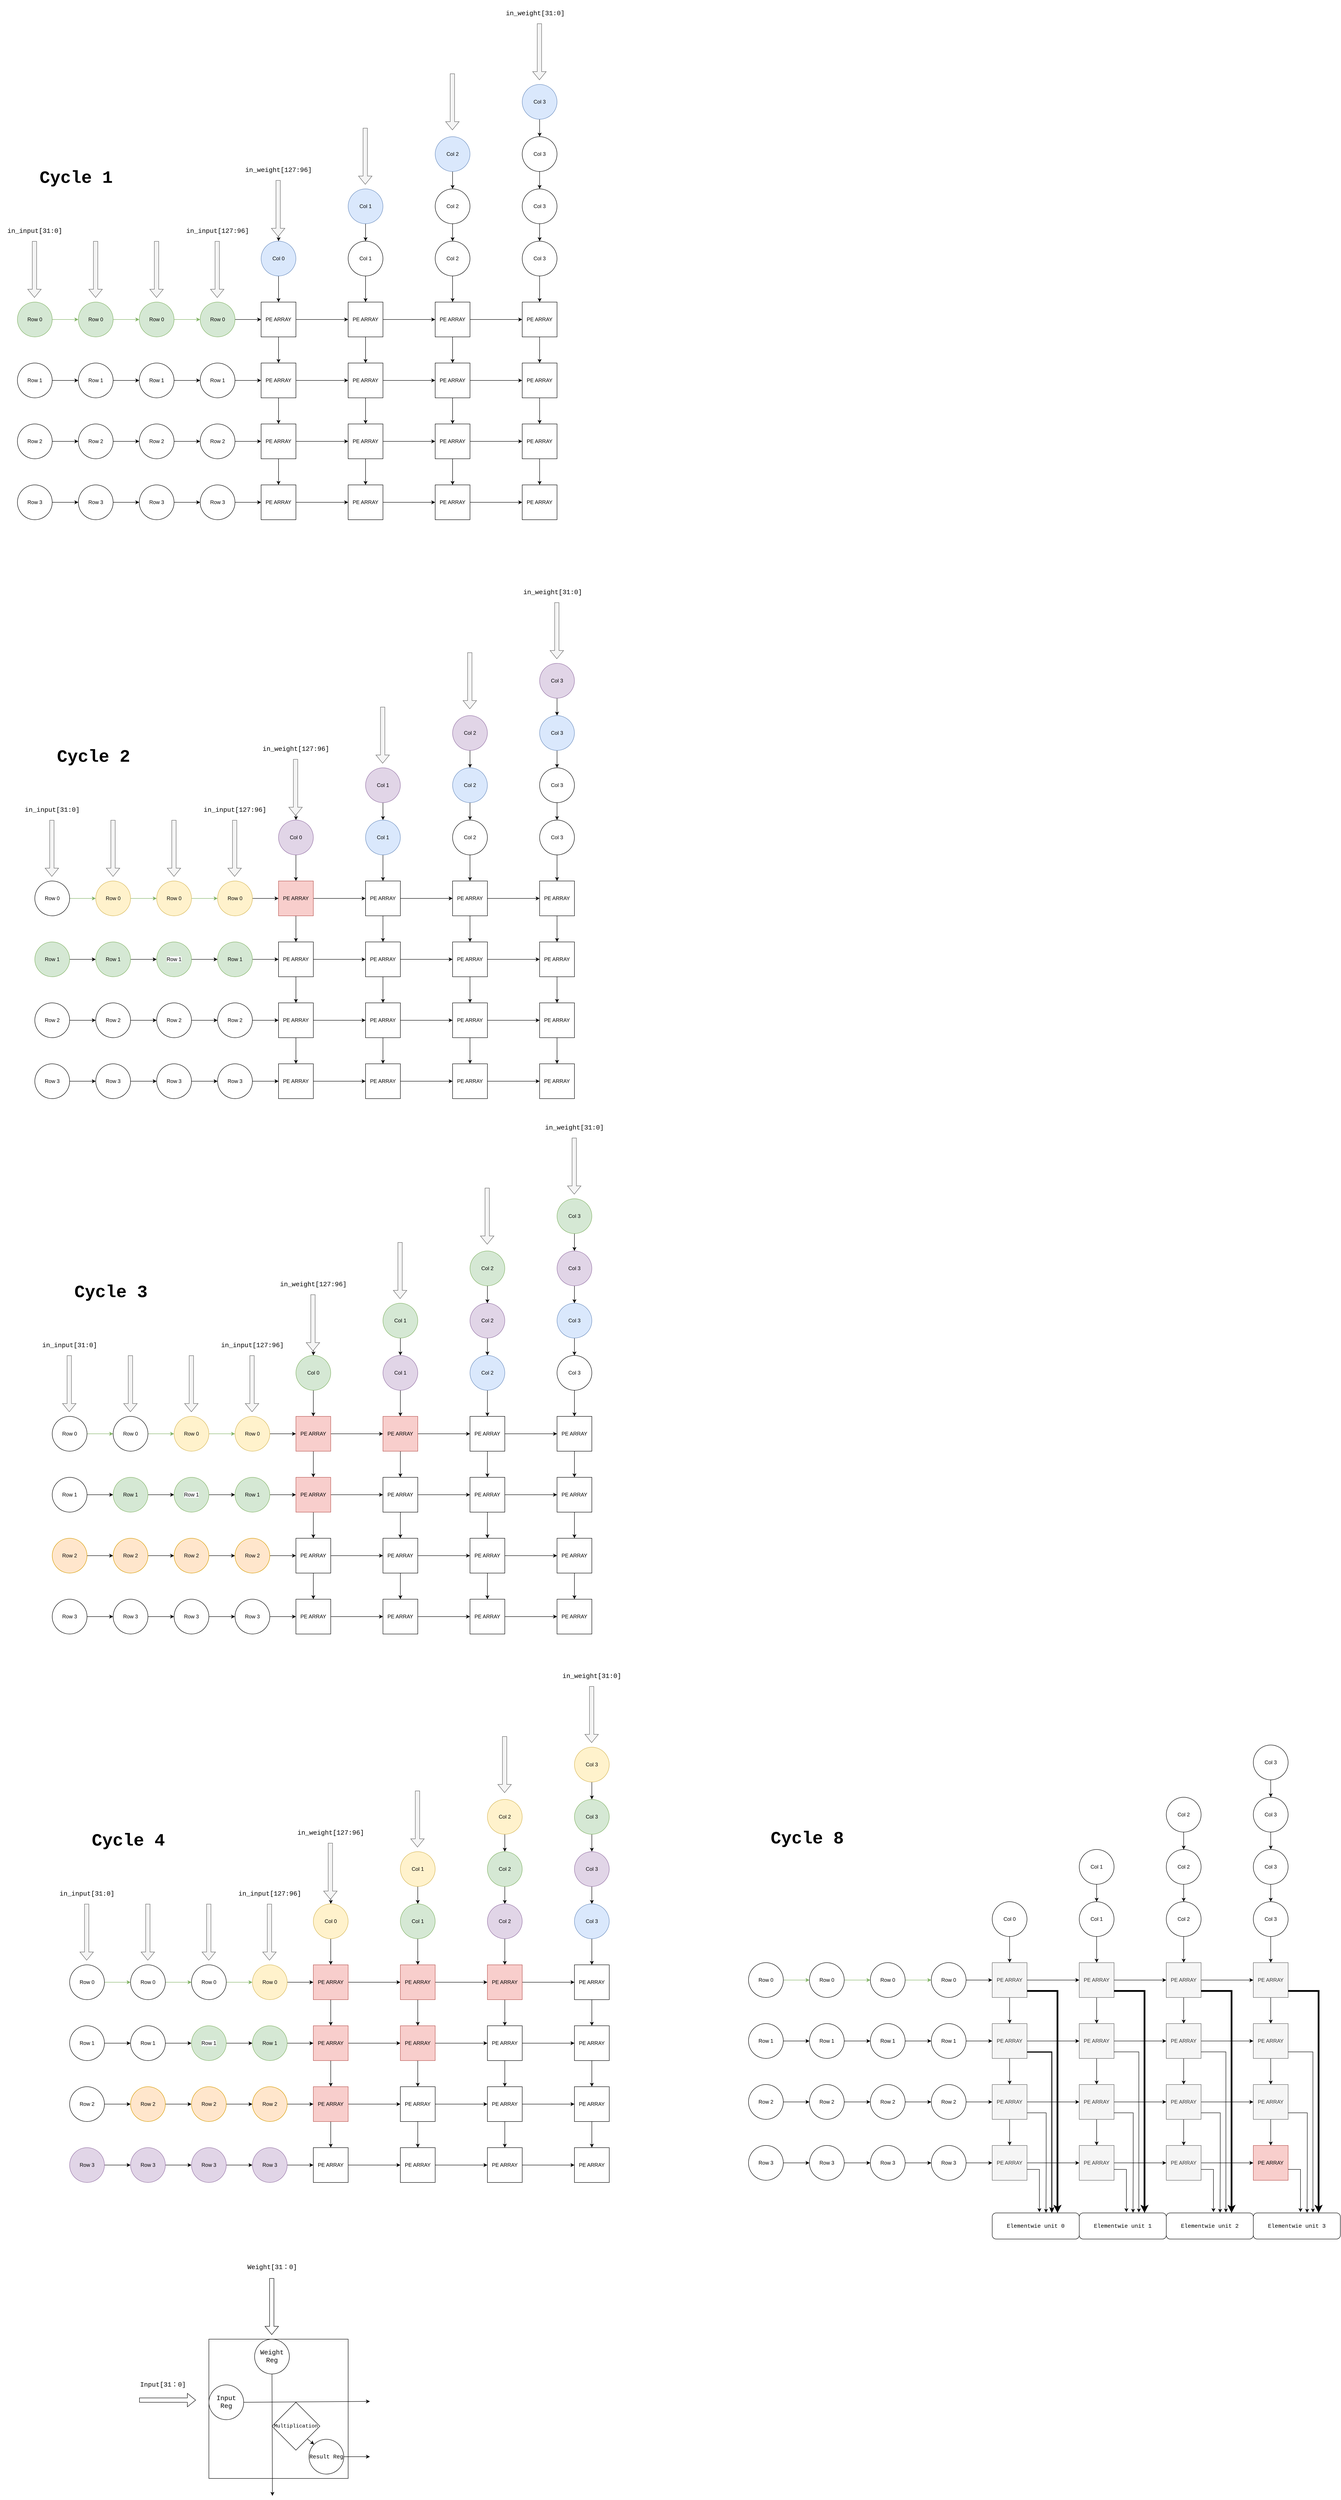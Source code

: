 <mxfile version="17.2.4" type="device"><diagram id="zlZodiu5FwebkzJd8Rw4" name="第 1 页"><mxGraphModel dx="2682" dy="2358" grid="1" gridSize="10" guides="1" tooltips="1" connect="1" arrows="1" fold="1" page="1" pageScale="1" pageWidth="827" pageHeight="1169" math="0" shadow="0"><root><mxCell id="0"/><mxCell id="1" parent="0"/><mxCell id="a2rxDf1_aXikHguEo_Av-65" value="" style="edgeStyle=orthogonalEdgeStyle;rounded=0;orthogonalLoop=1;jettySize=auto;html=1;" edge="1" parent="1" source="a2rxDf1_aXikHguEo_Av-1" target="a2rxDf1_aXikHguEo_Av-2"><mxGeometry relative="1" as="geometry"/></mxCell><mxCell id="a2rxDf1_aXikHguEo_Av-108" value="" style="edgeStyle=orthogonalEdgeStyle;rounded=0;orthogonalLoop=1;jettySize=auto;html=1;" edge="1" parent="1" source="a2rxDf1_aXikHguEo_Av-1" target="a2rxDf1_aXikHguEo_Av-5"><mxGeometry relative="1" as="geometry"/></mxCell><mxCell id="a2rxDf1_aXikHguEo_Av-1" value="PE ARRAY" style="whiteSpace=wrap;html=1;aspect=fixed;" vertex="1" parent="1"><mxGeometry x="320" y="320" width="80" height="80" as="geometry"/></mxCell><mxCell id="a2rxDf1_aXikHguEo_Av-66" value="" style="edgeStyle=orthogonalEdgeStyle;rounded=0;orthogonalLoop=1;jettySize=auto;html=1;" edge="1" parent="1" source="a2rxDf1_aXikHguEo_Av-2" target="a2rxDf1_aXikHguEo_Av-3"><mxGeometry relative="1" as="geometry"/></mxCell><mxCell id="a2rxDf1_aXikHguEo_Av-113" value="" style="edgeStyle=orthogonalEdgeStyle;rounded=0;orthogonalLoop=1;jettySize=auto;html=1;" edge="1" parent="1" source="a2rxDf1_aXikHguEo_Av-2" target="a2rxDf1_aXikHguEo_Av-6"><mxGeometry relative="1" as="geometry"/></mxCell><mxCell id="a2rxDf1_aXikHguEo_Av-2" value="&lt;span&gt;PE ARRAY&lt;/span&gt;" style="whiteSpace=wrap;html=1;aspect=fixed;" vertex="1" parent="1"><mxGeometry x="520" y="320" width="80" height="80" as="geometry"/></mxCell><mxCell id="a2rxDf1_aXikHguEo_Av-67" value="" style="edgeStyle=orthogonalEdgeStyle;rounded=0;orthogonalLoop=1;jettySize=auto;html=1;" edge="1" parent="1" source="a2rxDf1_aXikHguEo_Av-3" target="a2rxDf1_aXikHguEo_Av-4"><mxGeometry relative="1" as="geometry"/></mxCell><mxCell id="a2rxDf1_aXikHguEo_Av-116" value="" style="edgeStyle=orthogonalEdgeStyle;rounded=0;orthogonalLoop=1;jettySize=auto;html=1;" edge="1" parent="1" source="a2rxDf1_aXikHguEo_Av-3" target="a2rxDf1_aXikHguEo_Av-7"><mxGeometry relative="1" as="geometry"/></mxCell><mxCell id="a2rxDf1_aXikHguEo_Av-3" value="&lt;span&gt;PE ARRAY&lt;/span&gt;" style="whiteSpace=wrap;html=1;aspect=fixed;" vertex="1" parent="1"><mxGeometry x="720" y="320" width="80" height="80" as="geometry"/></mxCell><mxCell id="a2rxDf1_aXikHguEo_Av-119" value="" style="edgeStyle=orthogonalEdgeStyle;rounded=0;orthogonalLoop=1;jettySize=auto;html=1;" edge="1" parent="1" source="a2rxDf1_aXikHguEo_Av-4" target="a2rxDf1_aXikHguEo_Av-8"><mxGeometry relative="1" as="geometry"/></mxCell><mxCell id="a2rxDf1_aXikHguEo_Av-4" value="&lt;span&gt;PE ARRAY&lt;/span&gt;" style="whiteSpace=wrap;html=1;aspect=fixed;" vertex="1" parent="1"><mxGeometry x="920" y="320" width="80" height="80" as="geometry"/></mxCell><mxCell id="a2rxDf1_aXikHguEo_Av-72" value="" style="edgeStyle=orthogonalEdgeStyle;rounded=0;orthogonalLoop=1;jettySize=auto;html=1;" edge="1" parent="1" source="a2rxDf1_aXikHguEo_Av-5" target="a2rxDf1_aXikHguEo_Av-6"><mxGeometry relative="1" as="geometry"/></mxCell><mxCell id="a2rxDf1_aXikHguEo_Av-109" value="" style="edgeStyle=orthogonalEdgeStyle;rounded=0;orthogonalLoop=1;jettySize=auto;html=1;" edge="1" parent="1" source="a2rxDf1_aXikHguEo_Av-5" target="a2rxDf1_aXikHguEo_Av-9"><mxGeometry relative="1" as="geometry"/></mxCell><mxCell id="a2rxDf1_aXikHguEo_Av-5" value="&lt;span&gt;PE ARRAY&lt;/span&gt;" style="whiteSpace=wrap;html=1;aspect=fixed;" vertex="1" parent="1"><mxGeometry x="320" y="460" width="80" height="80" as="geometry"/></mxCell><mxCell id="a2rxDf1_aXikHguEo_Av-73" value="" style="edgeStyle=orthogonalEdgeStyle;rounded=0;orthogonalLoop=1;jettySize=auto;html=1;" edge="1" parent="1" source="a2rxDf1_aXikHguEo_Av-6" target="a2rxDf1_aXikHguEo_Av-7"><mxGeometry relative="1" as="geometry"/></mxCell><mxCell id="a2rxDf1_aXikHguEo_Av-114" value="" style="edgeStyle=orthogonalEdgeStyle;rounded=0;orthogonalLoop=1;jettySize=auto;html=1;" edge="1" parent="1" source="a2rxDf1_aXikHguEo_Av-6" target="a2rxDf1_aXikHguEo_Av-10"><mxGeometry relative="1" as="geometry"/></mxCell><mxCell id="a2rxDf1_aXikHguEo_Av-6" value="&lt;span&gt;PE ARRAY&lt;/span&gt;" style="whiteSpace=wrap;html=1;aspect=fixed;" vertex="1" parent="1"><mxGeometry x="520" y="460" width="80" height="80" as="geometry"/></mxCell><mxCell id="a2rxDf1_aXikHguEo_Av-74" value="" style="edgeStyle=orthogonalEdgeStyle;rounded=0;orthogonalLoop=1;jettySize=auto;html=1;" edge="1" parent="1" source="a2rxDf1_aXikHguEo_Av-7" target="a2rxDf1_aXikHguEo_Av-8"><mxGeometry relative="1" as="geometry"/></mxCell><mxCell id="a2rxDf1_aXikHguEo_Av-117" value="" style="edgeStyle=orthogonalEdgeStyle;rounded=0;orthogonalLoop=1;jettySize=auto;html=1;" edge="1" parent="1" source="a2rxDf1_aXikHguEo_Av-7" target="a2rxDf1_aXikHguEo_Av-11"><mxGeometry relative="1" as="geometry"/></mxCell><mxCell id="a2rxDf1_aXikHguEo_Av-7" value="&lt;span&gt;PE ARRAY&lt;/span&gt;" style="whiteSpace=wrap;html=1;aspect=fixed;" vertex="1" parent="1"><mxGeometry x="720" y="460" width="80" height="80" as="geometry"/></mxCell><mxCell id="a2rxDf1_aXikHguEo_Av-120" value="" style="edgeStyle=orthogonalEdgeStyle;rounded=0;orthogonalLoop=1;jettySize=auto;html=1;" edge="1" parent="1" source="a2rxDf1_aXikHguEo_Av-8" target="a2rxDf1_aXikHguEo_Av-12"><mxGeometry relative="1" as="geometry"/></mxCell><mxCell id="a2rxDf1_aXikHguEo_Av-8" value="&lt;span&gt;PE ARRAY&lt;/span&gt;" style="whiteSpace=wrap;html=1;aspect=fixed;" vertex="1" parent="1"><mxGeometry x="920" y="460" width="80" height="80" as="geometry"/></mxCell><mxCell id="a2rxDf1_aXikHguEo_Av-79" value="" style="edgeStyle=orthogonalEdgeStyle;rounded=0;orthogonalLoop=1;jettySize=auto;html=1;" edge="1" parent="1" source="a2rxDf1_aXikHguEo_Av-9" target="a2rxDf1_aXikHguEo_Av-10"><mxGeometry relative="1" as="geometry"/></mxCell><mxCell id="a2rxDf1_aXikHguEo_Av-111" value="" style="edgeStyle=orthogonalEdgeStyle;rounded=0;orthogonalLoop=1;jettySize=auto;html=1;" edge="1" parent="1" source="a2rxDf1_aXikHguEo_Av-9" target="a2rxDf1_aXikHguEo_Av-13"><mxGeometry relative="1" as="geometry"/></mxCell><mxCell id="a2rxDf1_aXikHguEo_Av-9" value="&lt;span&gt;PE ARRAY&lt;/span&gt;" style="whiteSpace=wrap;html=1;aspect=fixed;" vertex="1" parent="1"><mxGeometry x="320" y="600" width="80" height="80" as="geometry"/></mxCell><mxCell id="a2rxDf1_aXikHguEo_Av-80" value="" style="edgeStyle=orthogonalEdgeStyle;rounded=0;orthogonalLoop=1;jettySize=auto;html=1;" edge="1" parent="1" source="a2rxDf1_aXikHguEo_Av-10" target="a2rxDf1_aXikHguEo_Av-11"><mxGeometry relative="1" as="geometry"/></mxCell><mxCell id="a2rxDf1_aXikHguEo_Av-115" value="" style="edgeStyle=orthogonalEdgeStyle;rounded=0;orthogonalLoop=1;jettySize=auto;html=1;" edge="1" parent="1" source="a2rxDf1_aXikHguEo_Av-10" target="a2rxDf1_aXikHguEo_Av-14"><mxGeometry relative="1" as="geometry"/></mxCell><mxCell id="a2rxDf1_aXikHguEo_Av-10" value="&lt;span&gt;PE ARRAY&lt;/span&gt;" style="whiteSpace=wrap;html=1;aspect=fixed;" vertex="1" parent="1"><mxGeometry x="520" y="600" width="80" height="80" as="geometry"/></mxCell><mxCell id="a2rxDf1_aXikHguEo_Av-81" value="" style="edgeStyle=orthogonalEdgeStyle;rounded=0;orthogonalLoop=1;jettySize=auto;html=1;" edge="1" parent="1" source="a2rxDf1_aXikHguEo_Av-11" target="a2rxDf1_aXikHguEo_Av-12"><mxGeometry relative="1" as="geometry"/></mxCell><mxCell id="a2rxDf1_aXikHguEo_Av-118" value="" style="edgeStyle=orthogonalEdgeStyle;rounded=0;orthogonalLoop=1;jettySize=auto;html=1;" edge="1" parent="1" source="a2rxDf1_aXikHguEo_Av-11" target="a2rxDf1_aXikHguEo_Av-15"><mxGeometry relative="1" as="geometry"/></mxCell><mxCell id="a2rxDf1_aXikHguEo_Av-11" value="&lt;span&gt;PE ARRAY&lt;/span&gt;" style="whiteSpace=wrap;html=1;aspect=fixed;" vertex="1" parent="1"><mxGeometry x="720" y="600" width="80" height="80" as="geometry"/></mxCell><mxCell id="a2rxDf1_aXikHguEo_Av-121" value="" style="edgeStyle=orthogonalEdgeStyle;rounded=0;orthogonalLoop=1;jettySize=auto;html=1;" edge="1" parent="1" source="a2rxDf1_aXikHguEo_Av-12" target="a2rxDf1_aXikHguEo_Av-16"><mxGeometry relative="1" as="geometry"/></mxCell><mxCell id="a2rxDf1_aXikHguEo_Av-12" value="&lt;span&gt;PE ARRAY&lt;/span&gt;" style="whiteSpace=wrap;html=1;aspect=fixed;" vertex="1" parent="1"><mxGeometry x="920" y="600" width="80" height="80" as="geometry"/></mxCell><mxCell id="a2rxDf1_aXikHguEo_Av-86" value="" style="edgeStyle=orthogonalEdgeStyle;rounded=0;orthogonalLoop=1;jettySize=auto;html=1;" edge="1" parent="1" source="a2rxDf1_aXikHguEo_Av-13" target="a2rxDf1_aXikHguEo_Av-14"><mxGeometry relative="1" as="geometry"/></mxCell><mxCell id="a2rxDf1_aXikHguEo_Av-13" value="&lt;span&gt;PE ARRAY&lt;/span&gt;" style="whiteSpace=wrap;html=1;aspect=fixed;" vertex="1" parent="1"><mxGeometry x="320" y="740" width="80" height="80" as="geometry"/></mxCell><mxCell id="a2rxDf1_aXikHguEo_Av-87" value="" style="edgeStyle=orthogonalEdgeStyle;rounded=0;orthogonalLoop=1;jettySize=auto;html=1;" edge="1" parent="1" source="a2rxDf1_aXikHguEo_Av-14" target="a2rxDf1_aXikHguEo_Av-15"><mxGeometry relative="1" as="geometry"/></mxCell><mxCell id="a2rxDf1_aXikHguEo_Av-14" value="&lt;span&gt;PE ARRAY&lt;/span&gt;" style="whiteSpace=wrap;html=1;aspect=fixed;" vertex="1" parent="1"><mxGeometry x="520" y="740" width="80" height="80" as="geometry"/></mxCell><mxCell id="a2rxDf1_aXikHguEo_Av-88" value="" style="edgeStyle=orthogonalEdgeStyle;rounded=0;orthogonalLoop=1;jettySize=auto;html=1;" edge="1" parent="1" source="a2rxDf1_aXikHguEo_Av-15" target="a2rxDf1_aXikHguEo_Av-16"><mxGeometry relative="1" as="geometry"/></mxCell><mxCell id="a2rxDf1_aXikHguEo_Av-15" value="&lt;span&gt;PE ARRAY&lt;/span&gt;" style="whiteSpace=wrap;html=1;aspect=fixed;" vertex="1" parent="1"><mxGeometry x="720" y="740" width="80" height="80" as="geometry"/></mxCell><mxCell id="a2rxDf1_aXikHguEo_Av-16" value="&lt;span&gt;PE ARRAY&lt;/span&gt;" style="whiteSpace=wrap;html=1;aspect=fixed;" vertex="1" parent="1"><mxGeometry x="920" y="740" width="80" height="80" as="geometry"/></mxCell><mxCell id="a2rxDf1_aXikHguEo_Av-107" value="" style="edgeStyle=orthogonalEdgeStyle;rounded=0;orthogonalLoop=1;jettySize=auto;html=1;" edge="1" parent="1" source="a2rxDf1_aXikHguEo_Av-17" target="a2rxDf1_aXikHguEo_Av-1"><mxGeometry relative="1" as="geometry"/></mxCell><mxCell id="a2rxDf1_aXikHguEo_Av-17" value="Col 0" style="ellipse;whiteSpace=wrap;html=1;aspect=fixed;fillColor=#dae8fc;strokeColor=#6c8ebf;" vertex="1" parent="1"><mxGeometry x="320" y="180" width="80" height="80" as="geometry"/></mxCell><mxCell id="a2rxDf1_aXikHguEo_Av-91" value="" style="edgeStyle=orthogonalEdgeStyle;rounded=0;orthogonalLoop=1;jettySize=auto;html=1;" edge="1" parent="1" target="a2rxDf1_aXikHguEo_Av-17"><mxGeometry relative="1" as="geometry"><mxPoint x="360" y="140" as="sourcePoint"/></mxGeometry></mxCell><mxCell id="a2rxDf1_aXikHguEo_Av-112" value="" style="edgeStyle=orthogonalEdgeStyle;rounded=0;orthogonalLoop=1;jettySize=auto;html=1;" edge="1" parent="1" source="a2rxDf1_aXikHguEo_Av-25" target="a2rxDf1_aXikHguEo_Av-2"><mxGeometry relative="1" as="geometry"/></mxCell><mxCell id="a2rxDf1_aXikHguEo_Av-25" value="&lt;span&gt;Col 1&lt;/span&gt;" style="ellipse;whiteSpace=wrap;html=1;aspect=fixed;" vertex="1" parent="1"><mxGeometry x="520" y="180" width="80" height="80" as="geometry"/></mxCell><mxCell id="a2rxDf1_aXikHguEo_Av-95" value="" style="edgeStyle=orthogonalEdgeStyle;rounded=0;orthogonalLoop=1;jettySize=auto;html=1;" edge="1" parent="1" source="a2rxDf1_aXikHguEo_Av-26" target="a2rxDf1_aXikHguEo_Av-25"><mxGeometry relative="1" as="geometry"/></mxCell><mxCell id="a2rxDf1_aXikHguEo_Av-26" value="&lt;span&gt;Col 1&lt;/span&gt;" style="ellipse;whiteSpace=wrap;html=1;aspect=fixed;fillColor=#dae8fc;strokeColor=#6c8ebf;" vertex="1" parent="1"><mxGeometry x="520" y="60" width="80" height="80" as="geometry"/></mxCell><mxCell id="a2rxDf1_aXikHguEo_Av-122" value="" style="edgeStyle=orthogonalEdgeStyle;rounded=0;orthogonalLoop=1;jettySize=auto;html=1;" edge="1" parent="1" source="a2rxDf1_aXikHguEo_Av-30" target="a2rxDf1_aXikHguEo_Av-3"><mxGeometry relative="1" as="geometry"/></mxCell><mxCell id="a2rxDf1_aXikHguEo_Av-30" value="&lt;span&gt;Col 2&lt;/span&gt;" style="ellipse;whiteSpace=wrap;html=1;aspect=fixed;" vertex="1" parent="1"><mxGeometry x="720" y="180" width="80" height="80" as="geometry"/></mxCell><mxCell id="a2rxDf1_aXikHguEo_Av-100" value="" style="edgeStyle=orthogonalEdgeStyle;rounded=0;orthogonalLoop=1;jettySize=auto;html=1;" edge="1" parent="1" source="a2rxDf1_aXikHguEo_Av-31" target="a2rxDf1_aXikHguEo_Av-30"><mxGeometry relative="1" as="geometry"/></mxCell><mxCell id="a2rxDf1_aXikHguEo_Av-31" value="&lt;span&gt;Col 2&lt;/span&gt;" style="ellipse;whiteSpace=wrap;html=1;aspect=fixed;" vertex="1" parent="1"><mxGeometry x="720" y="60" width="80" height="80" as="geometry"/></mxCell><mxCell id="a2rxDf1_aXikHguEo_Av-99" value="" style="edgeStyle=orthogonalEdgeStyle;rounded=0;orthogonalLoop=1;jettySize=auto;html=1;" edge="1" parent="1" source="a2rxDf1_aXikHguEo_Av-32" target="a2rxDf1_aXikHguEo_Av-31"><mxGeometry relative="1" as="geometry"/></mxCell><mxCell id="a2rxDf1_aXikHguEo_Av-32" value="&lt;span&gt;Col 2&lt;/span&gt;" style="ellipse;whiteSpace=wrap;html=1;aspect=fixed;fillColor=#dae8fc;strokeColor=#6c8ebf;" vertex="1" parent="1"><mxGeometry x="720" y="-60" width="80" height="80" as="geometry"/></mxCell><mxCell id="a2rxDf1_aXikHguEo_Av-123" value="" style="edgeStyle=orthogonalEdgeStyle;rounded=0;orthogonalLoop=1;jettySize=auto;html=1;" edge="1" parent="1" source="a2rxDf1_aXikHguEo_Av-36" target="a2rxDf1_aXikHguEo_Av-4"><mxGeometry relative="1" as="geometry"/></mxCell><mxCell id="a2rxDf1_aXikHguEo_Av-36" value="&lt;span&gt;Col 3&lt;/span&gt;" style="ellipse;whiteSpace=wrap;html=1;aspect=fixed;" vertex="1" parent="1"><mxGeometry x="920" y="180" width="80" height="80" as="geometry"/></mxCell><mxCell id="a2rxDf1_aXikHguEo_Av-106" value="" style="edgeStyle=orthogonalEdgeStyle;rounded=0;orthogonalLoop=1;jettySize=auto;html=1;" edge="1" parent="1" source="a2rxDf1_aXikHguEo_Av-37" target="a2rxDf1_aXikHguEo_Av-36"><mxGeometry relative="1" as="geometry"/></mxCell><mxCell id="a2rxDf1_aXikHguEo_Av-37" value="&lt;span&gt;Col 3&lt;/span&gt;" style="ellipse;whiteSpace=wrap;html=1;aspect=fixed;" vertex="1" parent="1"><mxGeometry x="920" y="60" width="80" height="80" as="geometry"/></mxCell><mxCell id="a2rxDf1_aXikHguEo_Av-105" value="" style="edgeStyle=orthogonalEdgeStyle;rounded=0;orthogonalLoop=1;jettySize=auto;html=1;" edge="1" parent="1" source="a2rxDf1_aXikHguEo_Av-38" target="a2rxDf1_aXikHguEo_Av-37"><mxGeometry relative="1" as="geometry"/></mxCell><mxCell id="a2rxDf1_aXikHguEo_Av-38" value="&lt;span&gt;Col 3&lt;/span&gt;" style="ellipse;whiteSpace=wrap;html=1;aspect=fixed;" vertex="1" parent="1"><mxGeometry x="920" y="-60" width="80" height="80" as="geometry"/></mxCell><mxCell id="a2rxDf1_aXikHguEo_Av-104" value="" style="edgeStyle=orthogonalEdgeStyle;rounded=0;orthogonalLoop=1;jettySize=auto;html=1;" edge="1" parent="1" source="a2rxDf1_aXikHguEo_Av-39" target="a2rxDf1_aXikHguEo_Av-38"><mxGeometry relative="1" as="geometry"/></mxCell><mxCell id="a2rxDf1_aXikHguEo_Av-39" value="&lt;span&gt;Col 3&lt;/span&gt;" style="ellipse;whiteSpace=wrap;html=1;aspect=fixed;fillColor=#dae8fc;strokeColor=#6c8ebf;" vertex="1" parent="1"><mxGeometry x="920" y="-180" width="80" height="80" as="geometry"/></mxCell><mxCell id="a2rxDf1_aXikHguEo_Av-82" value="" style="edgeStyle=orthogonalEdgeStyle;rounded=0;orthogonalLoop=1;jettySize=auto;html=1;" edge="1" parent="1" source="a2rxDf1_aXikHguEo_Av-43" target="a2rxDf1_aXikHguEo_Av-47"><mxGeometry relative="1" as="geometry"/></mxCell><mxCell id="a2rxDf1_aXikHguEo_Av-43" value="&lt;span&gt;Row 3&lt;/span&gt;" style="ellipse;whiteSpace=wrap;html=1;aspect=fixed;" vertex="1" parent="1"><mxGeometry x="-240" y="740" width="80" height="80" as="geometry"/></mxCell><mxCell id="a2rxDf1_aXikHguEo_Av-75" value="" style="edgeStyle=orthogonalEdgeStyle;rounded=0;orthogonalLoop=1;jettySize=auto;html=1;" edge="1" parent="1" source="a2rxDf1_aXikHguEo_Av-44" target="a2rxDf1_aXikHguEo_Av-48"><mxGeometry relative="1" as="geometry"/></mxCell><mxCell id="a2rxDf1_aXikHguEo_Av-44" value="&lt;span&gt;Row 2&lt;/span&gt;" style="ellipse;whiteSpace=wrap;html=1;aspect=fixed;" vertex="1" parent="1"><mxGeometry x="-240" y="600" width="80" height="80" as="geometry"/></mxCell><mxCell id="a2rxDf1_aXikHguEo_Av-68" value="" style="edgeStyle=orthogonalEdgeStyle;rounded=0;orthogonalLoop=1;jettySize=auto;html=1;" edge="1" parent="1" source="a2rxDf1_aXikHguEo_Av-45" target="a2rxDf1_aXikHguEo_Av-49"><mxGeometry relative="1" as="geometry"/></mxCell><mxCell id="a2rxDf1_aXikHguEo_Av-45" value="&lt;span&gt;Row 1&lt;/span&gt;" style="ellipse;whiteSpace=wrap;html=1;aspect=fixed;" vertex="1" parent="1"><mxGeometry x="-240" y="460" width="80" height="80" as="geometry"/></mxCell><mxCell id="a2rxDf1_aXikHguEo_Av-61" style="edgeStyle=orthogonalEdgeStyle;rounded=0;orthogonalLoop=1;jettySize=auto;html=1;entryX=0;entryY=0.5;entryDx=0;entryDy=0;fillColor=#d5e8d4;strokeColor=#82b366;" edge="1" parent="1" source="a2rxDf1_aXikHguEo_Av-46" target="a2rxDf1_aXikHguEo_Av-50"><mxGeometry relative="1" as="geometry"><mxPoint x="-120" y="360" as="targetPoint"/></mxGeometry></mxCell><mxCell id="a2rxDf1_aXikHguEo_Av-46" value="Row 0" style="ellipse;whiteSpace=wrap;html=1;aspect=fixed;fillColor=#d5e8d4;strokeColor=#82b366;" vertex="1" parent="1"><mxGeometry x="-240" y="320" width="80" height="80" as="geometry"/></mxCell><mxCell id="a2rxDf1_aXikHguEo_Av-83" value="" style="edgeStyle=orthogonalEdgeStyle;rounded=0;orthogonalLoop=1;jettySize=auto;html=1;" edge="1" parent="1" source="a2rxDf1_aXikHguEo_Av-47" target="a2rxDf1_aXikHguEo_Av-51"><mxGeometry relative="1" as="geometry"/></mxCell><mxCell id="a2rxDf1_aXikHguEo_Av-47" value="&lt;span&gt;Row 3&lt;/span&gt;" style="ellipse;whiteSpace=wrap;html=1;aspect=fixed;" vertex="1" parent="1"><mxGeometry x="-100" y="740" width="80" height="80" as="geometry"/></mxCell><mxCell id="a2rxDf1_aXikHguEo_Av-76" value="" style="edgeStyle=orthogonalEdgeStyle;rounded=0;orthogonalLoop=1;jettySize=auto;html=1;" edge="1" parent="1" source="a2rxDf1_aXikHguEo_Av-48" target="a2rxDf1_aXikHguEo_Av-52"><mxGeometry relative="1" as="geometry"/></mxCell><mxCell id="a2rxDf1_aXikHguEo_Av-48" value="&lt;span&gt;Row 2&lt;/span&gt;" style="ellipse;whiteSpace=wrap;html=1;aspect=fixed;" vertex="1" parent="1"><mxGeometry x="-100" y="600" width="80" height="80" as="geometry"/></mxCell><mxCell id="a2rxDf1_aXikHguEo_Av-69" value="" style="edgeStyle=orthogonalEdgeStyle;rounded=0;orthogonalLoop=1;jettySize=auto;html=1;" edge="1" parent="1" source="a2rxDf1_aXikHguEo_Av-49" target="a2rxDf1_aXikHguEo_Av-53"><mxGeometry relative="1" as="geometry"/></mxCell><mxCell id="a2rxDf1_aXikHguEo_Av-49" value="&lt;span&gt;Row 1&lt;/span&gt;" style="ellipse;whiteSpace=wrap;html=1;aspect=fixed;" vertex="1" parent="1"><mxGeometry x="-100" y="460" width="80" height="80" as="geometry"/></mxCell><mxCell id="a2rxDf1_aXikHguEo_Av-62" style="edgeStyle=orthogonalEdgeStyle;rounded=0;orthogonalLoop=1;jettySize=auto;html=1;entryX=0;entryY=0.5;entryDx=0;entryDy=0;fillColor=#d5e8d4;strokeColor=#82b366;" edge="1" parent="1" source="a2rxDf1_aXikHguEo_Av-50" target="a2rxDf1_aXikHguEo_Av-54"><mxGeometry relative="1" as="geometry"/></mxCell><mxCell id="a2rxDf1_aXikHguEo_Av-50" value="&lt;span&gt;Row 0&lt;/span&gt;" style="ellipse;whiteSpace=wrap;html=1;aspect=fixed;fillColor=#d5e8d4;strokeColor=#82b366;" vertex="1" parent="1"><mxGeometry x="-100" y="320" width="80" height="80" as="geometry"/></mxCell><mxCell id="a2rxDf1_aXikHguEo_Av-84" value="" style="edgeStyle=orthogonalEdgeStyle;rounded=0;orthogonalLoop=1;jettySize=auto;html=1;" edge="1" parent="1" source="a2rxDf1_aXikHguEo_Av-51" target="a2rxDf1_aXikHguEo_Av-55"><mxGeometry relative="1" as="geometry"/></mxCell><mxCell id="a2rxDf1_aXikHguEo_Av-51" value="&lt;span&gt;Row 3&lt;/span&gt;" style="ellipse;whiteSpace=wrap;html=1;aspect=fixed;" vertex="1" parent="1"><mxGeometry x="40" y="740" width="80" height="80" as="geometry"/></mxCell><mxCell id="a2rxDf1_aXikHguEo_Av-77" value="" style="edgeStyle=orthogonalEdgeStyle;rounded=0;orthogonalLoop=1;jettySize=auto;html=1;" edge="1" parent="1" source="a2rxDf1_aXikHguEo_Av-52" target="a2rxDf1_aXikHguEo_Av-56"><mxGeometry relative="1" as="geometry"/></mxCell><mxCell id="a2rxDf1_aXikHguEo_Av-52" value="&lt;span&gt;Row 2&lt;/span&gt;" style="ellipse;whiteSpace=wrap;html=1;aspect=fixed;" vertex="1" parent="1"><mxGeometry x="40" y="600" width="80" height="80" as="geometry"/></mxCell><mxCell id="a2rxDf1_aXikHguEo_Av-70" value="" style="edgeStyle=orthogonalEdgeStyle;rounded=0;orthogonalLoop=1;jettySize=auto;html=1;" edge="1" parent="1" source="a2rxDf1_aXikHguEo_Av-53" target="a2rxDf1_aXikHguEo_Av-57"><mxGeometry relative="1" as="geometry"/></mxCell><mxCell id="a2rxDf1_aXikHguEo_Av-53" value="&lt;span style=&quot;color: rgb(0, 0, 0); font-family: helvetica; font-size: 12px; font-style: normal; font-weight: 400; letter-spacing: normal; text-align: center; text-indent: 0px; text-transform: none; word-spacing: 0px; background-color: rgb(248, 249, 250); display: inline; float: none;&quot;&gt;Row 1&lt;/span&gt;" style="ellipse;whiteSpace=wrap;html=1;aspect=fixed;" vertex="1" parent="1"><mxGeometry x="40" y="460" width="80" height="80" as="geometry"/></mxCell><mxCell id="a2rxDf1_aXikHguEo_Av-63" style="edgeStyle=orthogonalEdgeStyle;rounded=0;orthogonalLoop=1;jettySize=auto;html=1;exitX=1;exitY=0.5;exitDx=0;exitDy=0;entryX=0;entryY=0.5;entryDx=0;entryDy=0;fillColor=#d5e8d4;strokeColor=#82b366;" edge="1" parent="1" source="a2rxDf1_aXikHguEo_Av-54" target="a2rxDf1_aXikHguEo_Av-58"><mxGeometry relative="1" as="geometry"/></mxCell><mxCell id="a2rxDf1_aXikHguEo_Av-54" value="&lt;span&gt;Row 0&lt;/span&gt;" style="ellipse;whiteSpace=wrap;html=1;aspect=fixed;fillColor=#d5e8d4;strokeColor=#82b366;" vertex="1" parent="1"><mxGeometry x="40" y="320" width="80" height="80" as="geometry"/></mxCell><mxCell id="a2rxDf1_aXikHguEo_Av-85" value="" style="edgeStyle=orthogonalEdgeStyle;rounded=0;orthogonalLoop=1;jettySize=auto;html=1;" edge="1" parent="1" source="a2rxDf1_aXikHguEo_Av-55" target="a2rxDf1_aXikHguEo_Av-13"><mxGeometry relative="1" as="geometry"/></mxCell><mxCell id="a2rxDf1_aXikHguEo_Av-55" value="&lt;span&gt;Row 3&lt;/span&gt;" style="ellipse;whiteSpace=wrap;html=1;aspect=fixed;" vertex="1" parent="1"><mxGeometry x="180" y="740" width="80" height="80" as="geometry"/></mxCell><mxCell id="a2rxDf1_aXikHguEo_Av-78" value="" style="edgeStyle=orthogonalEdgeStyle;rounded=0;orthogonalLoop=1;jettySize=auto;html=1;" edge="1" parent="1" source="a2rxDf1_aXikHguEo_Av-56" target="a2rxDf1_aXikHguEo_Av-9"><mxGeometry relative="1" as="geometry"/></mxCell><mxCell id="a2rxDf1_aXikHguEo_Av-56" value="&lt;span&gt;Row 2&lt;/span&gt;" style="ellipse;whiteSpace=wrap;html=1;aspect=fixed;" vertex="1" parent="1"><mxGeometry x="180" y="600" width="80" height="80" as="geometry"/></mxCell><mxCell id="a2rxDf1_aXikHguEo_Av-71" value="" style="edgeStyle=orthogonalEdgeStyle;rounded=0;orthogonalLoop=1;jettySize=auto;html=1;" edge="1" parent="1" source="a2rxDf1_aXikHguEo_Av-57" target="a2rxDf1_aXikHguEo_Av-5"><mxGeometry relative="1" as="geometry"/></mxCell><mxCell id="a2rxDf1_aXikHguEo_Av-57" value="&lt;span&gt;Row 1&lt;/span&gt;" style="ellipse;whiteSpace=wrap;html=1;aspect=fixed;" vertex="1" parent="1"><mxGeometry x="180" y="460" width="80" height="80" as="geometry"/></mxCell><mxCell id="a2rxDf1_aXikHguEo_Av-64" style="edgeStyle=orthogonalEdgeStyle;rounded=0;orthogonalLoop=1;jettySize=auto;html=1;" edge="1" parent="1" source="a2rxDf1_aXikHguEo_Av-58" target="a2rxDf1_aXikHguEo_Av-1"><mxGeometry relative="1" as="geometry"/></mxCell><mxCell id="a2rxDf1_aXikHguEo_Av-58" value="&lt;span&gt;Row 0&lt;/span&gt;" style="ellipse;whiteSpace=wrap;html=1;aspect=fixed;fillColor=#d5e8d4;strokeColor=#82b366;" vertex="1" parent="1"><mxGeometry x="180" y="320" width="80" height="80" as="geometry"/></mxCell><mxCell id="a2rxDf1_aXikHguEo_Av-124" value="&lt;h1&gt;&lt;font style=&quot;font-size: 40px&quot; face=&quot;Courier New&quot;&gt;Cycle 1&lt;/font&gt;&lt;/h1&gt;" style="text;html=1;strokeColor=none;fillColor=none;align=center;verticalAlign=middle;whiteSpace=wrap;rounded=0;" vertex="1" parent="1"><mxGeometry x="-280" width="350" height="70" as="geometry"/></mxCell><mxCell id="a2rxDf1_aXikHguEo_Av-126" value="" style="shape=flexArrow;endArrow=classic;html=1;rounded=0;fontFamily=Courier New;fontSize=40;fillColor=#f5f5f5;strokeColor=#666666;" edge="1" parent="1"><mxGeometry width="50" height="50" relative="1" as="geometry"><mxPoint x="219.17" y="180" as="sourcePoint"/><mxPoint x="219.17" y="310" as="targetPoint"/></mxGeometry></mxCell><mxCell id="a2rxDf1_aXikHguEo_Av-127" value="&lt;font style=&quot;font-size: 15px&quot;&gt;in_input[127:96]&lt;/font&gt;" style="text;html=1;strokeColor=none;fillColor=none;align=center;verticalAlign=middle;whiteSpace=wrap;rounded=0;fontFamily=Courier New;fontSize=40;" vertex="1" parent="1"><mxGeometry x="140" y="130" width="160" height="40" as="geometry"/></mxCell><mxCell id="a2rxDf1_aXikHguEo_Av-129" value="" style="shape=flexArrow;endArrow=classic;html=1;rounded=0;fontFamily=Courier New;fontSize=40;fillColor=#f5f5f5;strokeColor=#666666;" edge="1" parent="1"><mxGeometry width="50" height="50" relative="1" as="geometry"><mxPoint x="-200.83" y="180" as="sourcePoint"/><mxPoint x="-200.83" y="310" as="targetPoint"/></mxGeometry></mxCell><mxCell id="a2rxDf1_aXikHguEo_Av-130" value="&lt;font style=&quot;font-size: 15px&quot;&gt;in_input[31:0]&lt;/font&gt;" style="text;html=1;strokeColor=none;fillColor=none;align=center;verticalAlign=middle;whiteSpace=wrap;rounded=0;fontFamily=Courier New;fontSize=40;" vertex="1" parent="1"><mxGeometry x="-280" y="130" width="160" height="40" as="geometry"/></mxCell><mxCell id="a2rxDf1_aXikHguEo_Av-131" value="" style="shape=flexArrow;endArrow=classic;html=1;rounded=0;fontFamily=Courier New;fontSize=40;fillColor=#f5f5f5;strokeColor=#666666;" edge="1" parent="1"><mxGeometry width="50" height="50" relative="1" as="geometry"><mxPoint x="-60.28" y="180" as="sourcePoint"/><mxPoint x="-60.28" y="310" as="targetPoint"/></mxGeometry></mxCell><mxCell id="a2rxDf1_aXikHguEo_Av-132" value="" style="shape=flexArrow;endArrow=classic;html=1;rounded=0;fontFamily=Courier New;fontSize=40;fillColor=#f5f5f5;strokeColor=#666666;" edge="1" parent="1"><mxGeometry width="50" height="50" relative="1" as="geometry"><mxPoint x="79.72" y="180" as="sourcePoint"/><mxPoint x="79.72" y="310" as="targetPoint"/></mxGeometry></mxCell><mxCell id="a2rxDf1_aXikHguEo_Av-133" value="" style="shape=flexArrow;endArrow=classic;html=1;rounded=0;fontFamily=Courier New;fontSize=40;fillColor=#f5f5f5;strokeColor=#666666;" edge="1" parent="1"><mxGeometry width="50" height="50" relative="1" as="geometry"><mxPoint x="959.55" y="-320" as="sourcePoint"/><mxPoint x="959.55" y="-190" as="targetPoint"/></mxGeometry></mxCell><mxCell id="a2rxDf1_aXikHguEo_Av-134" value="&lt;font style=&quot;font-size: 15px&quot;&gt;in_weight[31:0]&lt;/font&gt;" style="text;html=1;strokeColor=none;fillColor=none;align=center;verticalAlign=middle;whiteSpace=wrap;rounded=0;fontFamily=Courier New;fontSize=40;" vertex="1" parent="1"><mxGeometry x="870" y="-370" width="160" height="40" as="geometry"/></mxCell><mxCell id="a2rxDf1_aXikHguEo_Av-135" value="" style="shape=flexArrow;endArrow=classic;html=1;rounded=0;fontFamily=Courier New;fontSize=40;fillColor=#f5f5f5;strokeColor=#666666;" edge="1" parent="1"><mxGeometry width="50" height="50" relative="1" as="geometry"><mxPoint x="359.17" y="40" as="sourcePoint"/><mxPoint x="359.17" y="170" as="targetPoint"/></mxGeometry></mxCell><mxCell id="a2rxDf1_aXikHguEo_Av-136" value="&lt;font style=&quot;font-size: 15px&quot;&gt;in_weight[127:96]&lt;/font&gt;" style="text;html=1;strokeColor=none;fillColor=none;align=center;verticalAlign=middle;whiteSpace=wrap;rounded=0;fontFamily=Courier New;fontSize=40;" vertex="1" parent="1"><mxGeometry x="280" y="-10" width="160" height="40" as="geometry"/></mxCell><mxCell id="a2rxDf1_aXikHguEo_Av-137" value="" style="shape=flexArrow;endArrow=classic;html=1;rounded=0;fontFamily=Courier New;fontSize=40;fillColor=#f5f5f5;strokeColor=#666666;" edge="1" parent="1"><mxGeometry width="50" height="50" relative="1" as="geometry"><mxPoint x="559.33" y="-80" as="sourcePoint"/><mxPoint x="559.33" y="50" as="targetPoint"/></mxGeometry></mxCell><mxCell id="a2rxDf1_aXikHguEo_Av-138" value="" style="shape=flexArrow;endArrow=classic;html=1;rounded=0;fontFamily=Courier New;fontSize=40;fillColor=#f5f5f5;strokeColor=#666666;" edge="1" parent="1"><mxGeometry width="50" height="50" relative="1" as="geometry"><mxPoint x="759.55" y="-205" as="sourcePoint"/><mxPoint x="759.55" y="-75" as="targetPoint"/></mxGeometry></mxCell><mxCell id="a2rxDf1_aXikHguEo_Av-139" value="" style="edgeStyle=orthogonalEdgeStyle;rounded=0;orthogonalLoop=1;jettySize=auto;html=1;" edge="1" parent="1" source="a2rxDf1_aXikHguEo_Av-141" target="a2rxDf1_aXikHguEo_Av-144"><mxGeometry relative="1" as="geometry"/></mxCell><mxCell id="a2rxDf1_aXikHguEo_Av-140" value="" style="edgeStyle=orthogonalEdgeStyle;rounded=0;orthogonalLoop=1;jettySize=auto;html=1;" edge="1" parent="1" source="a2rxDf1_aXikHguEo_Av-141" target="a2rxDf1_aXikHguEo_Av-152"><mxGeometry relative="1" as="geometry"/></mxCell><mxCell id="a2rxDf1_aXikHguEo_Av-141" value="PE ARRAY" style="whiteSpace=wrap;html=1;aspect=fixed;fillColor=#f8cecc;strokeColor=#b85450;" vertex="1" parent="1"><mxGeometry x="360" y="1650" width="80" height="80" as="geometry"/></mxCell><mxCell id="a2rxDf1_aXikHguEo_Av-142" value="" style="edgeStyle=orthogonalEdgeStyle;rounded=0;orthogonalLoop=1;jettySize=auto;html=1;" edge="1" parent="1" source="a2rxDf1_aXikHguEo_Av-144" target="a2rxDf1_aXikHguEo_Av-147"><mxGeometry relative="1" as="geometry"/></mxCell><mxCell id="a2rxDf1_aXikHguEo_Av-143" value="" style="edgeStyle=orthogonalEdgeStyle;rounded=0;orthogonalLoop=1;jettySize=auto;html=1;" edge="1" parent="1" source="a2rxDf1_aXikHguEo_Av-144" target="a2rxDf1_aXikHguEo_Av-155"><mxGeometry relative="1" as="geometry"/></mxCell><mxCell id="a2rxDf1_aXikHguEo_Av-144" value="&lt;span&gt;PE ARRAY&lt;/span&gt;" style="whiteSpace=wrap;html=1;aspect=fixed;" vertex="1" parent="1"><mxGeometry x="560" y="1650" width="80" height="80" as="geometry"/></mxCell><mxCell id="a2rxDf1_aXikHguEo_Av-145" value="" style="edgeStyle=orthogonalEdgeStyle;rounded=0;orthogonalLoop=1;jettySize=auto;html=1;" edge="1" parent="1" source="a2rxDf1_aXikHguEo_Av-147" target="a2rxDf1_aXikHguEo_Av-149"><mxGeometry relative="1" as="geometry"/></mxCell><mxCell id="a2rxDf1_aXikHguEo_Av-146" value="" style="edgeStyle=orthogonalEdgeStyle;rounded=0;orthogonalLoop=1;jettySize=auto;html=1;" edge="1" parent="1" source="a2rxDf1_aXikHguEo_Av-147" target="a2rxDf1_aXikHguEo_Av-158"><mxGeometry relative="1" as="geometry"/></mxCell><mxCell id="a2rxDf1_aXikHguEo_Av-147" value="&lt;span&gt;PE ARRAY&lt;/span&gt;" style="whiteSpace=wrap;html=1;aspect=fixed;" vertex="1" parent="1"><mxGeometry x="760" y="1650" width="80" height="80" as="geometry"/></mxCell><mxCell id="a2rxDf1_aXikHguEo_Av-148" value="" style="edgeStyle=orthogonalEdgeStyle;rounded=0;orthogonalLoop=1;jettySize=auto;html=1;" edge="1" parent="1" source="a2rxDf1_aXikHguEo_Av-149" target="a2rxDf1_aXikHguEo_Av-160"><mxGeometry relative="1" as="geometry"/></mxCell><mxCell id="a2rxDf1_aXikHguEo_Av-149" value="&lt;span&gt;PE ARRAY&lt;/span&gt;" style="whiteSpace=wrap;html=1;aspect=fixed;" vertex="1" parent="1"><mxGeometry x="960" y="1650" width="80" height="80" as="geometry"/></mxCell><mxCell id="a2rxDf1_aXikHguEo_Av-150" value="" style="edgeStyle=orthogonalEdgeStyle;rounded=0;orthogonalLoop=1;jettySize=auto;html=1;" edge="1" parent="1" source="a2rxDf1_aXikHguEo_Av-152" target="a2rxDf1_aXikHguEo_Av-155"><mxGeometry relative="1" as="geometry"/></mxCell><mxCell id="a2rxDf1_aXikHguEo_Av-151" value="" style="edgeStyle=orthogonalEdgeStyle;rounded=0;orthogonalLoop=1;jettySize=auto;html=1;" edge="1" parent="1" source="a2rxDf1_aXikHguEo_Av-152" target="a2rxDf1_aXikHguEo_Av-163"><mxGeometry relative="1" as="geometry"/></mxCell><mxCell id="a2rxDf1_aXikHguEo_Av-152" value="&lt;span&gt;PE ARRAY&lt;/span&gt;" style="whiteSpace=wrap;html=1;aspect=fixed;" vertex="1" parent="1"><mxGeometry x="360" y="1790" width="80" height="80" as="geometry"/></mxCell><mxCell id="a2rxDf1_aXikHguEo_Av-153" value="" style="edgeStyle=orthogonalEdgeStyle;rounded=0;orthogonalLoop=1;jettySize=auto;html=1;" edge="1" parent="1" source="a2rxDf1_aXikHguEo_Av-155" target="a2rxDf1_aXikHguEo_Av-158"><mxGeometry relative="1" as="geometry"/></mxCell><mxCell id="a2rxDf1_aXikHguEo_Av-154" value="" style="edgeStyle=orthogonalEdgeStyle;rounded=0;orthogonalLoop=1;jettySize=auto;html=1;" edge="1" parent="1" source="a2rxDf1_aXikHguEo_Av-155" target="a2rxDf1_aXikHguEo_Av-166"><mxGeometry relative="1" as="geometry"/></mxCell><mxCell id="a2rxDf1_aXikHguEo_Av-155" value="&lt;span&gt;PE ARRAY&lt;/span&gt;" style="whiteSpace=wrap;html=1;aspect=fixed;" vertex="1" parent="1"><mxGeometry x="560" y="1790" width="80" height="80" as="geometry"/></mxCell><mxCell id="a2rxDf1_aXikHguEo_Av-156" value="" style="edgeStyle=orthogonalEdgeStyle;rounded=0;orthogonalLoop=1;jettySize=auto;html=1;" edge="1" parent="1" source="a2rxDf1_aXikHguEo_Av-158" target="a2rxDf1_aXikHguEo_Av-160"><mxGeometry relative="1" as="geometry"/></mxCell><mxCell id="a2rxDf1_aXikHguEo_Av-157" value="" style="edgeStyle=orthogonalEdgeStyle;rounded=0;orthogonalLoop=1;jettySize=auto;html=1;" edge="1" parent="1" source="a2rxDf1_aXikHguEo_Av-158" target="a2rxDf1_aXikHguEo_Av-169"><mxGeometry relative="1" as="geometry"/></mxCell><mxCell id="a2rxDf1_aXikHguEo_Av-158" value="&lt;span&gt;PE ARRAY&lt;/span&gt;" style="whiteSpace=wrap;html=1;aspect=fixed;" vertex="1" parent="1"><mxGeometry x="760" y="1790" width="80" height="80" as="geometry"/></mxCell><mxCell id="a2rxDf1_aXikHguEo_Av-159" value="" style="edgeStyle=orthogonalEdgeStyle;rounded=0;orthogonalLoop=1;jettySize=auto;html=1;" edge="1" parent="1" source="a2rxDf1_aXikHguEo_Av-160" target="a2rxDf1_aXikHguEo_Av-171"><mxGeometry relative="1" as="geometry"/></mxCell><mxCell id="a2rxDf1_aXikHguEo_Av-160" value="&lt;span&gt;PE ARRAY&lt;/span&gt;" style="whiteSpace=wrap;html=1;aspect=fixed;" vertex="1" parent="1"><mxGeometry x="960" y="1790" width="80" height="80" as="geometry"/></mxCell><mxCell id="a2rxDf1_aXikHguEo_Av-161" value="" style="edgeStyle=orthogonalEdgeStyle;rounded=0;orthogonalLoop=1;jettySize=auto;html=1;" edge="1" parent="1" source="a2rxDf1_aXikHguEo_Av-163" target="a2rxDf1_aXikHguEo_Av-166"><mxGeometry relative="1" as="geometry"/></mxCell><mxCell id="a2rxDf1_aXikHguEo_Av-162" value="" style="edgeStyle=orthogonalEdgeStyle;rounded=0;orthogonalLoop=1;jettySize=auto;html=1;" edge="1" parent="1" source="a2rxDf1_aXikHguEo_Av-163" target="a2rxDf1_aXikHguEo_Av-173"><mxGeometry relative="1" as="geometry"/></mxCell><mxCell id="a2rxDf1_aXikHguEo_Av-163" value="&lt;span&gt;PE ARRAY&lt;/span&gt;" style="whiteSpace=wrap;html=1;aspect=fixed;" vertex="1" parent="1"><mxGeometry x="360" y="1930" width="80" height="80" as="geometry"/></mxCell><mxCell id="a2rxDf1_aXikHguEo_Av-164" value="" style="edgeStyle=orthogonalEdgeStyle;rounded=0;orthogonalLoop=1;jettySize=auto;html=1;" edge="1" parent="1" source="a2rxDf1_aXikHguEo_Av-166" target="a2rxDf1_aXikHguEo_Av-169"><mxGeometry relative="1" as="geometry"/></mxCell><mxCell id="a2rxDf1_aXikHguEo_Av-165" value="" style="edgeStyle=orthogonalEdgeStyle;rounded=0;orthogonalLoop=1;jettySize=auto;html=1;" edge="1" parent="1" source="a2rxDf1_aXikHguEo_Av-166" target="a2rxDf1_aXikHguEo_Av-175"><mxGeometry relative="1" as="geometry"/></mxCell><mxCell id="a2rxDf1_aXikHguEo_Av-166" value="&lt;span&gt;PE ARRAY&lt;/span&gt;" style="whiteSpace=wrap;html=1;aspect=fixed;" vertex="1" parent="1"><mxGeometry x="560" y="1930" width="80" height="80" as="geometry"/></mxCell><mxCell id="a2rxDf1_aXikHguEo_Av-167" value="" style="edgeStyle=orthogonalEdgeStyle;rounded=0;orthogonalLoop=1;jettySize=auto;html=1;" edge="1" parent="1" source="a2rxDf1_aXikHguEo_Av-169" target="a2rxDf1_aXikHguEo_Av-171"><mxGeometry relative="1" as="geometry"/></mxCell><mxCell id="a2rxDf1_aXikHguEo_Av-168" value="" style="edgeStyle=orthogonalEdgeStyle;rounded=0;orthogonalLoop=1;jettySize=auto;html=1;" edge="1" parent="1" source="a2rxDf1_aXikHguEo_Av-169" target="a2rxDf1_aXikHguEo_Av-177"><mxGeometry relative="1" as="geometry"/></mxCell><mxCell id="a2rxDf1_aXikHguEo_Av-169" value="&lt;span&gt;PE ARRAY&lt;/span&gt;" style="whiteSpace=wrap;html=1;aspect=fixed;" vertex="1" parent="1"><mxGeometry x="760" y="1930" width="80" height="80" as="geometry"/></mxCell><mxCell id="a2rxDf1_aXikHguEo_Av-170" value="" style="edgeStyle=orthogonalEdgeStyle;rounded=0;orthogonalLoop=1;jettySize=auto;html=1;" edge="1" parent="1" source="a2rxDf1_aXikHguEo_Av-171" target="a2rxDf1_aXikHguEo_Av-178"><mxGeometry relative="1" as="geometry"/></mxCell><mxCell id="a2rxDf1_aXikHguEo_Av-171" value="&lt;span&gt;PE ARRAY&lt;/span&gt;" style="whiteSpace=wrap;html=1;aspect=fixed;" vertex="1" parent="1"><mxGeometry x="960" y="1930" width="80" height="80" as="geometry"/></mxCell><mxCell id="a2rxDf1_aXikHguEo_Av-172" value="" style="edgeStyle=orthogonalEdgeStyle;rounded=0;orthogonalLoop=1;jettySize=auto;html=1;" edge="1" parent="1" source="a2rxDf1_aXikHguEo_Av-173" target="a2rxDf1_aXikHguEo_Av-175"><mxGeometry relative="1" as="geometry"/></mxCell><mxCell id="a2rxDf1_aXikHguEo_Av-173" value="&lt;span&gt;PE ARRAY&lt;/span&gt;" style="whiteSpace=wrap;html=1;aspect=fixed;" vertex="1" parent="1"><mxGeometry x="360" y="2070" width="80" height="80" as="geometry"/></mxCell><mxCell id="a2rxDf1_aXikHguEo_Av-174" value="" style="edgeStyle=orthogonalEdgeStyle;rounded=0;orthogonalLoop=1;jettySize=auto;html=1;" edge="1" parent="1" source="a2rxDf1_aXikHguEo_Av-175" target="a2rxDf1_aXikHguEo_Av-177"><mxGeometry relative="1" as="geometry"/></mxCell><mxCell id="a2rxDf1_aXikHguEo_Av-175" value="&lt;span&gt;PE ARRAY&lt;/span&gt;" style="whiteSpace=wrap;html=1;aspect=fixed;" vertex="1" parent="1"><mxGeometry x="560" y="2070" width="80" height="80" as="geometry"/></mxCell><mxCell id="a2rxDf1_aXikHguEo_Av-176" value="" style="edgeStyle=orthogonalEdgeStyle;rounded=0;orthogonalLoop=1;jettySize=auto;html=1;" edge="1" parent="1" source="a2rxDf1_aXikHguEo_Av-177" target="a2rxDf1_aXikHguEo_Av-178"><mxGeometry relative="1" as="geometry"/></mxCell><mxCell id="a2rxDf1_aXikHguEo_Av-177" value="&lt;span&gt;PE ARRAY&lt;/span&gt;" style="whiteSpace=wrap;html=1;aspect=fixed;" vertex="1" parent="1"><mxGeometry x="760" y="2070" width="80" height="80" as="geometry"/></mxCell><mxCell id="a2rxDf1_aXikHguEo_Av-178" value="&lt;span&gt;PE ARRAY&lt;/span&gt;" style="whiteSpace=wrap;html=1;aspect=fixed;" vertex="1" parent="1"><mxGeometry x="960" y="2070" width="80" height="80" as="geometry"/></mxCell><mxCell id="a2rxDf1_aXikHguEo_Av-179" value="" style="edgeStyle=orthogonalEdgeStyle;rounded=0;orthogonalLoop=1;jettySize=auto;html=1;" edge="1" parent="1" source="a2rxDf1_aXikHguEo_Av-180" target="a2rxDf1_aXikHguEo_Av-141"><mxGeometry relative="1" as="geometry"/></mxCell><mxCell id="a2rxDf1_aXikHguEo_Av-180" value="Col 0" style="ellipse;whiteSpace=wrap;html=1;aspect=fixed;fillColor=#e1d5e7;strokeColor=#9673a6;" vertex="1" parent="1"><mxGeometry x="360" y="1510" width="80" height="80" as="geometry"/></mxCell><mxCell id="a2rxDf1_aXikHguEo_Av-181" value="" style="edgeStyle=orthogonalEdgeStyle;rounded=0;orthogonalLoop=1;jettySize=auto;html=1;" edge="1" parent="1" target="a2rxDf1_aXikHguEo_Av-180"><mxGeometry relative="1" as="geometry"><mxPoint x="400" y="1470" as="sourcePoint"/></mxGeometry></mxCell><mxCell id="a2rxDf1_aXikHguEo_Av-182" value="" style="edgeStyle=orthogonalEdgeStyle;rounded=0;orthogonalLoop=1;jettySize=auto;html=1;" edge="1" parent="1" source="a2rxDf1_aXikHguEo_Av-183" target="a2rxDf1_aXikHguEo_Av-144"><mxGeometry relative="1" as="geometry"/></mxCell><mxCell id="a2rxDf1_aXikHguEo_Av-183" value="&lt;span&gt;Col 1&lt;/span&gt;" style="ellipse;whiteSpace=wrap;html=1;aspect=fixed;fillColor=#dae8fc;strokeColor=#6c8ebf;" vertex="1" parent="1"><mxGeometry x="560" y="1510" width="80" height="80" as="geometry"/></mxCell><mxCell id="a2rxDf1_aXikHguEo_Av-184" value="" style="edgeStyle=orthogonalEdgeStyle;rounded=0;orthogonalLoop=1;jettySize=auto;html=1;" edge="1" parent="1" source="a2rxDf1_aXikHguEo_Av-185" target="a2rxDf1_aXikHguEo_Av-183"><mxGeometry relative="1" as="geometry"/></mxCell><mxCell id="a2rxDf1_aXikHguEo_Av-185" value="&lt;span&gt;Col 1&lt;/span&gt;" style="ellipse;whiteSpace=wrap;html=1;aspect=fixed;fillColor=#e1d5e7;strokeColor=#9673a6;" vertex="1" parent="1"><mxGeometry x="560" y="1390" width="80" height="80" as="geometry"/></mxCell><mxCell id="a2rxDf1_aXikHguEo_Av-186" value="" style="edgeStyle=orthogonalEdgeStyle;rounded=0;orthogonalLoop=1;jettySize=auto;html=1;" edge="1" parent="1" source="a2rxDf1_aXikHguEo_Av-187" target="a2rxDf1_aXikHguEo_Av-147"><mxGeometry relative="1" as="geometry"/></mxCell><mxCell id="a2rxDf1_aXikHguEo_Av-187" value="&lt;span&gt;Col 2&lt;/span&gt;" style="ellipse;whiteSpace=wrap;html=1;aspect=fixed;" vertex="1" parent="1"><mxGeometry x="760" y="1510" width="80" height="80" as="geometry"/></mxCell><mxCell id="a2rxDf1_aXikHguEo_Av-188" value="" style="edgeStyle=orthogonalEdgeStyle;rounded=0;orthogonalLoop=1;jettySize=auto;html=1;" edge="1" parent="1" source="a2rxDf1_aXikHguEo_Av-189" target="a2rxDf1_aXikHguEo_Av-187"><mxGeometry relative="1" as="geometry"/></mxCell><mxCell id="a2rxDf1_aXikHguEo_Av-189" value="&lt;span&gt;Col 2&lt;/span&gt;" style="ellipse;whiteSpace=wrap;html=1;aspect=fixed;fillColor=#dae8fc;strokeColor=#6c8ebf;" vertex="1" parent="1"><mxGeometry x="760" y="1390" width="80" height="80" as="geometry"/></mxCell><mxCell id="a2rxDf1_aXikHguEo_Av-190" value="" style="edgeStyle=orthogonalEdgeStyle;rounded=0;orthogonalLoop=1;jettySize=auto;html=1;" edge="1" parent="1" source="a2rxDf1_aXikHguEo_Av-191" target="a2rxDf1_aXikHguEo_Av-189"><mxGeometry relative="1" as="geometry"/></mxCell><mxCell id="a2rxDf1_aXikHguEo_Av-191" value="&lt;span&gt;Col 2&lt;/span&gt;" style="ellipse;whiteSpace=wrap;html=1;aspect=fixed;fillColor=#e1d5e7;strokeColor=#9673a6;" vertex="1" parent="1"><mxGeometry x="760" y="1270" width="80" height="80" as="geometry"/></mxCell><mxCell id="a2rxDf1_aXikHguEo_Av-192" value="" style="edgeStyle=orthogonalEdgeStyle;rounded=0;orthogonalLoop=1;jettySize=auto;html=1;" edge="1" parent="1" source="a2rxDf1_aXikHguEo_Av-193" target="a2rxDf1_aXikHguEo_Av-149"><mxGeometry relative="1" as="geometry"/></mxCell><mxCell id="a2rxDf1_aXikHguEo_Av-193" value="&lt;span&gt;Col 3&lt;/span&gt;" style="ellipse;whiteSpace=wrap;html=1;aspect=fixed;" vertex="1" parent="1"><mxGeometry x="960" y="1510" width="80" height="80" as="geometry"/></mxCell><mxCell id="a2rxDf1_aXikHguEo_Av-194" value="" style="edgeStyle=orthogonalEdgeStyle;rounded=0;orthogonalLoop=1;jettySize=auto;html=1;" edge="1" parent="1" source="a2rxDf1_aXikHguEo_Av-195" target="a2rxDf1_aXikHguEo_Av-193"><mxGeometry relative="1" as="geometry"/></mxCell><mxCell id="a2rxDf1_aXikHguEo_Av-195" value="&lt;span&gt;Col 3&lt;/span&gt;" style="ellipse;whiteSpace=wrap;html=1;aspect=fixed;" vertex="1" parent="1"><mxGeometry x="960" y="1390" width="80" height="80" as="geometry"/></mxCell><mxCell id="a2rxDf1_aXikHguEo_Av-196" value="" style="edgeStyle=orthogonalEdgeStyle;rounded=0;orthogonalLoop=1;jettySize=auto;html=1;" edge="1" parent="1" source="a2rxDf1_aXikHguEo_Av-197" target="a2rxDf1_aXikHguEo_Av-195"><mxGeometry relative="1" as="geometry"/></mxCell><mxCell id="a2rxDf1_aXikHguEo_Av-197" value="&lt;span&gt;Col 3&lt;/span&gt;" style="ellipse;whiteSpace=wrap;html=1;aspect=fixed;fillColor=#dae8fc;strokeColor=#6c8ebf;" vertex="1" parent="1"><mxGeometry x="960" y="1270" width="80" height="80" as="geometry"/></mxCell><mxCell id="a2rxDf1_aXikHguEo_Av-198" value="" style="edgeStyle=orthogonalEdgeStyle;rounded=0;orthogonalLoop=1;jettySize=auto;html=1;" edge="1" parent="1" source="a2rxDf1_aXikHguEo_Av-199" target="a2rxDf1_aXikHguEo_Av-197"><mxGeometry relative="1" as="geometry"/></mxCell><mxCell id="a2rxDf1_aXikHguEo_Av-199" value="&lt;span&gt;Col 3&lt;/span&gt;" style="ellipse;whiteSpace=wrap;html=1;aspect=fixed;fillColor=#e1d5e7;strokeColor=#9673a6;" vertex="1" parent="1"><mxGeometry x="960" y="1150" width="80" height="80" as="geometry"/></mxCell><mxCell id="a2rxDf1_aXikHguEo_Av-200" value="" style="edgeStyle=orthogonalEdgeStyle;rounded=0;orthogonalLoop=1;jettySize=auto;html=1;" edge="1" parent="1" source="a2rxDf1_aXikHguEo_Av-201" target="a2rxDf1_aXikHguEo_Av-209"><mxGeometry relative="1" as="geometry"/></mxCell><mxCell id="a2rxDf1_aXikHguEo_Av-201" value="&lt;span&gt;Row 3&lt;/span&gt;" style="ellipse;whiteSpace=wrap;html=1;aspect=fixed;" vertex="1" parent="1"><mxGeometry x="-200" y="2070" width="80" height="80" as="geometry"/></mxCell><mxCell id="a2rxDf1_aXikHguEo_Av-202" value="" style="edgeStyle=orthogonalEdgeStyle;rounded=0;orthogonalLoop=1;jettySize=auto;html=1;" edge="1" parent="1" source="a2rxDf1_aXikHguEo_Av-203" target="a2rxDf1_aXikHguEo_Av-211"><mxGeometry relative="1" as="geometry"/></mxCell><mxCell id="a2rxDf1_aXikHguEo_Av-203" value="&lt;span&gt;Row 2&lt;/span&gt;" style="ellipse;whiteSpace=wrap;html=1;aspect=fixed;" vertex="1" parent="1"><mxGeometry x="-200" y="1930" width="80" height="80" as="geometry"/></mxCell><mxCell id="a2rxDf1_aXikHguEo_Av-204" value="" style="edgeStyle=orthogonalEdgeStyle;rounded=0;orthogonalLoop=1;jettySize=auto;html=1;" edge="1" parent="1" source="a2rxDf1_aXikHguEo_Av-205" target="a2rxDf1_aXikHguEo_Av-213"><mxGeometry relative="1" as="geometry"/></mxCell><mxCell id="a2rxDf1_aXikHguEo_Av-205" value="&lt;span&gt;Row 1&lt;/span&gt;" style="ellipse;whiteSpace=wrap;html=1;aspect=fixed;fillColor=#d5e8d4;strokeColor=#82b366;" vertex="1" parent="1"><mxGeometry x="-200" y="1790" width="80" height="80" as="geometry"/></mxCell><mxCell id="a2rxDf1_aXikHguEo_Av-206" style="edgeStyle=orthogonalEdgeStyle;rounded=0;orthogonalLoop=1;jettySize=auto;html=1;entryX=0;entryY=0.5;entryDx=0;entryDy=0;fillColor=#d5e8d4;strokeColor=#82b366;" edge="1" parent="1" source="a2rxDf1_aXikHguEo_Av-207" target="a2rxDf1_aXikHguEo_Av-215"><mxGeometry relative="1" as="geometry"><mxPoint x="-80" y="1690" as="targetPoint"/></mxGeometry></mxCell><mxCell id="a2rxDf1_aXikHguEo_Av-207" value="Row 0" style="ellipse;whiteSpace=wrap;html=1;aspect=fixed;" vertex="1" parent="1"><mxGeometry x="-200" y="1650" width="80" height="80" as="geometry"/></mxCell><mxCell id="a2rxDf1_aXikHguEo_Av-208" value="" style="edgeStyle=orthogonalEdgeStyle;rounded=0;orthogonalLoop=1;jettySize=auto;html=1;" edge="1" parent="1" source="a2rxDf1_aXikHguEo_Av-209" target="a2rxDf1_aXikHguEo_Av-217"><mxGeometry relative="1" as="geometry"/></mxCell><mxCell id="a2rxDf1_aXikHguEo_Av-209" value="&lt;span&gt;Row 3&lt;/span&gt;" style="ellipse;whiteSpace=wrap;html=1;aspect=fixed;" vertex="1" parent="1"><mxGeometry x="-60" y="2070" width="80" height="80" as="geometry"/></mxCell><mxCell id="a2rxDf1_aXikHguEo_Av-210" value="" style="edgeStyle=orthogonalEdgeStyle;rounded=0;orthogonalLoop=1;jettySize=auto;html=1;" edge="1" parent="1" source="a2rxDf1_aXikHguEo_Av-211" target="a2rxDf1_aXikHguEo_Av-219"><mxGeometry relative="1" as="geometry"/></mxCell><mxCell id="a2rxDf1_aXikHguEo_Av-211" value="&lt;span&gt;Row 2&lt;/span&gt;" style="ellipse;whiteSpace=wrap;html=1;aspect=fixed;" vertex="1" parent="1"><mxGeometry x="-60" y="1930" width="80" height="80" as="geometry"/></mxCell><mxCell id="a2rxDf1_aXikHguEo_Av-212" value="" style="edgeStyle=orthogonalEdgeStyle;rounded=0;orthogonalLoop=1;jettySize=auto;html=1;" edge="1" parent="1" source="a2rxDf1_aXikHguEo_Av-213" target="a2rxDf1_aXikHguEo_Av-221"><mxGeometry relative="1" as="geometry"/></mxCell><mxCell id="a2rxDf1_aXikHguEo_Av-213" value="&lt;span&gt;Row 1&lt;/span&gt;" style="ellipse;whiteSpace=wrap;html=1;aspect=fixed;fillColor=#d5e8d4;strokeColor=#82b366;" vertex="1" parent="1"><mxGeometry x="-60" y="1790" width="80" height="80" as="geometry"/></mxCell><mxCell id="a2rxDf1_aXikHguEo_Av-214" style="edgeStyle=orthogonalEdgeStyle;rounded=0;orthogonalLoop=1;jettySize=auto;html=1;entryX=0;entryY=0.5;entryDx=0;entryDy=0;fillColor=#d5e8d4;strokeColor=#82b366;" edge="1" parent="1" source="a2rxDf1_aXikHguEo_Av-215" target="a2rxDf1_aXikHguEo_Av-223"><mxGeometry relative="1" as="geometry"/></mxCell><mxCell id="a2rxDf1_aXikHguEo_Av-215" value="&lt;span&gt;Row 0&lt;/span&gt;" style="ellipse;whiteSpace=wrap;html=1;aspect=fixed;fillColor=#fff2cc;strokeColor=#d6b656;" vertex="1" parent="1"><mxGeometry x="-60" y="1650" width="80" height="80" as="geometry"/></mxCell><mxCell id="a2rxDf1_aXikHguEo_Av-216" value="" style="edgeStyle=orthogonalEdgeStyle;rounded=0;orthogonalLoop=1;jettySize=auto;html=1;" edge="1" parent="1" source="a2rxDf1_aXikHguEo_Av-217" target="a2rxDf1_aXikHguEo_Av-225"><mxGeometry relative="1" as="geometry"/></mxCell><mxCell id="a2rxDf1_aXikHguEo_Av-217" value="&lt;span&gt;Row 3&lt;/span&gt;" style="ellipse;whiteSpace=wrap;html=1;aspect=fixed;" vertex="1" parent="1"><mxGeometry x="80" y="2070" width="80" height="80" as="geometry"/></mxCell><mxCell id="a2rxDf1_aXikHguEo_Av-218" value="" style="edgeStyle=orthogonalEdgeStyle;rounded=0;orthogonalLoop=1;jettySize=auto;html=1;" edge="1" parent="1" source="a2rxDf1_aXikHguEo_Av-219" target="a2rxDf1_aXikHguEo_Av-227"><mxGeometry relative="1" as="geometry"/></mxCell><mxCell id="a2rxDf1_aXikHguEo_Av-219" value="&lt;span&gt;Row 2&lt;/span&gt;" style="ellipse;whiteSpace=wrap;html=1;aspect=fixed;" vertex="1" parent="1"><mxGeometry x="80" y="1930" width="80" height="80" as="geometry"/></mxCell><mxCell id="a2rxDf1_aXikHguEo_Av-220" value="" style="edgeStyle=orthogonalEdgeStyle;rounded=0;orthogonalLoop=1;jettySize=auto;html=1;" edge="1" parent="1" source="a2rxDf1_aXikHguEo_Av-221" target="a2rxDf1_aXikHguEo_Av-229"><mxGeometry relative="1" as="geometry"/></mxCell><mxCell id="a2rxDf1_aXikHguEo_Av-221" value="&lt;span style=&quot;color: rgb(0, 0, 0); font-family: helvetica; font-size: 12px; font-style: normal; font-weight: 400; letter-spacing: normal; text-align: center; text-indent: 0px; text-transform: none; word-spacing: 0px; background-color: rgb(248, 249, 250); display: inline; float: none;&quot;&gt;Row 1&lt;/span&gt;" style="ellipse;whiteSpace=wrap;html=1;aspect=fixed;fillColor=#d5e8d4;strokeColor=#82b366;" vertex="1" parent="1"><mxGeometry x="80" y="1790" width="80" height="80" as="geometry"/></mxCell><mxCell id="a2rxDf1_aXikHguEo_Av-222" style="edgeStyle=orthogonalEdgeStyle;rounded=0;orthogonalLoop=1;jettySize=auto;html=1;exitX=1;exitY=0.5;exitDx=0;exitDy=0;entryX=0;entryY=0.5;entryDx=0;entryDy=0;fillColor=#d5e8d4;strokeColor=#82b366;" edge="1" parent="1" source="a2rxDf1_aXikHguEo_Av-223" target="a2rxDf1_aXikHguEo_Av-231"><mxGeometry relative="1" as="geometry"/></mxCell><mxCell id="a2rxDf1_aXikHguEo_Av-223" value="&lt;span&gt;Row 0&lt;/span&gt;" style="ellipse;whiteSpace=wrap;html=1;aspect=fixed;fillColor=#fff2cc;strokeColor=#d6b656;" vertex="1" parent="1"><mxGeometry x="80" y="1650" width="80" height="80" as="geometry"/></mxCell><mxCell id="a2rxDf1_aXikHguEo_Av-224" value="" style="edgeStyle=orthogonalEdgeStyle;rounded=0;orthogonalLoop=1;jettySize=auto;html=1;" edge="1" parent="1" source="a2rxDf1_aXikHguEo_Av-225" target="a2rxDf1_aXikHguEo_Av-173"><mxGeometry relative="1" as="geometry"/></mxCell><mxCell id="a2rxDf1_aXikHguEo_Av-225" value="&lt;span&gt;Row 3&lt;/span&gt;" style="ellipse;whiteSpace=wrap;html=1;aspect=fixed;" vertex="1" parent="1"><mxGeometry x="220" y="2070" width="80" height="80" as="geometry"/></mxCell><mxCell id="a2rxDf1_aXikHguEo_Av-226" value="" style="edgeStyle=orthogonalEdgeStyle;rounded=0;orthogonalLoop=1;jettySize=auto;html=1;" edge="1" parent="1" source="a2rxDf1_aXikHguEo_Av-227" target="a2rxDf1_aXikHguEo_Av-163"><mxGeometry relative="1" as="geometry"/></mxCell><mxCell id="a2rxDf1_aXikHguEo_Av-227" value="&lt;span&gt;Row 2&lt;/span&gt;" style="ellipse;whiteSpace=wrap;html=1;aspect=fixed;" vertex="1" parent="1"><mxGeometry x="220" y="1930" width="80" height="80" as="geometry"/></mxCell><mxCell id="a2rxDf1_aXikHguEo_Av-228" value="" style="edgeStyle=orthogonalEdgeStyle;rounded=0;orthogonalLoop=1;jettySize=auto;html=1;" edge="1" parent="1" source="a2rxDf1_aXikHguEo_Av-229" target="a2rxDf1_aXikHguEo_Av-152"><mxGeometry relative="1" as="geometry"/></mxCell><mxCell id="a2rxDf1_aXikHguEo_Av-229" value="&lt;span&gt;Row 1&lt;/span&gt;" style="ellipse;whiteSpace=wrap;html=1;aspect=fixed;fillColor=#d5e8d4;strokeColor=#82b366;" vertex="1" parent="1"><mxGeometry x="220" y="1790" width="80" height="80" as="geometry"/></mxCell><mxCell id="a2rxDf1_aXikHguEo_Av-230" style="edgeStyle=orthogonalEdgeStyle;rounded=0;orthogonalLoop=1;jettySize=auto;html=1;" edge="1" parent="1" source="a2rxDf1_aXikHguEo_Av-231" target="a2rxDf1_aXikHguEo_Av-141"><mxGeometry relative="1" as="geometry"/></mxCell><mxCell id="a2rxDf1_aXikHguEo_Av-231" value="&lt;span&gt;Row 0&lt;/span&gt;" style="ellipse;whiteSpace=wrap;html=1;aspect=fixed;fillColor=#fff2cc;strokeColor=#d6b656;" vertex="1" parent="1"><mxGeometry x="220" y="1650" width="80" height="80" as="geometry"/></mxCell><mxCell id="a2rxDf1_aXikHguEo_Av-232" value="&lt;h1&gt;&lt;font style=&quot;font-size: 40px&quot; face=&quot;Courier New&quot;&gt;Cycle 2&lt;/font&gt;&lt;/h1&gt;" style="text;html=1;strokeColor=none;fillColor=none;align=center;verticalAlign=middle;whiteSpace=wrap;rounded=0;" vertex="1" parent="1"><mxGeometry x="-240" y="1330" width="350" height="70" as="geometry"/></mxCell><mxCell id="a2rxDf1_aXikHguEo_Av-233" value="" style="shape=flexArrow;endArrow=classic;html=1;rounded=0;fontFamily=Courier New;fontSize=40;fillColor=#f5f5f5;strokeColor=#666666;" edge="1" parent="1"><mxGeometry width="50" height="50" relative="1" as="geometry"><mxPoint x="259.17" y="1510" as="sourcePoint"/><mxPoint x="259.17" y="1640" as="targetPoint"/></mxGeometry></mxCell><mxCell id="a2rxDf1_aXikHguEo_Av-234" value="&lt;font style=&quot;font-size: 15px&quot;&gt;in_input[127:96]&lt;/font&gt;" style="text;html=1;strokeColor=none;fillColor=none;align=center;verticalAlign=middle;whiteSpace=wrap;rounded=0;fontFamily=Courier New;fontSize=40;" vertex="1" parent="1"><mxGeometry x="180" y="1460" width="160" height="40" as="geometry"/></mxCell><mxCell id="a2rxDf1_aXikHguEo_Av-235" value="" style="shape=flexArrow;endArrow=classic;html=1;rounded=0;fontFamily=Courier New;fontSize=40;fillColor=#f5f5f5;strokeColor=#666666;" edge="1" parent="1"><mxGeometry width="50" height="50" relative="1" as="geometry"><mxPoint x="-160.83" y="1510" as="sourcePoint"/><mxPoint x="-160.83" y="1640" as="targetPoint"/></mxGeometry></mxCell><mxCell id="a2rxDf1_aXikHguEo_Av-236" value="&lt;font style=&quot;font-size: 15px&quot;&gt;in_input[31:0]&lt;/font&gt;" style="text;html=1;strokeColor=none;fillColor=none;align=center;verticalAlign=middle;whiteSpace=wrap;rounded=0;fontFamily=Courier New;fontSize=40;" vertex="1" parent="1"><mxGeometry x="-240" y="1460" width="160" height="40" as="geometry"/></mxCell><mxCell id="a2rxDf1_aXikHguEo_Av-237" value="" style="shape=flexArrow;endArrow=classic;html=1;rounded=0;fontFamily=Courier New;fontSize=40;fillColor=#f5f5f5;strokeColor=#666666;" edge="1" parent="1"><mxGeometry width="50" height="50" relative="1" as="geometry"><mxPoint x="-20.28" y="1510" as="sourcePoint"/><mxPoint x="-20.28" y="1640" as="targetPoint"/></mxGeometry></mxCell><mxCell id="a2rxDf1_aXikHguEo_Av-238" value="" style="shape=flexArrow;endArrow=classic;html=1;rounded=0;fontFamily=Courier New;fontSize=40;fillColor=#f5f5f5;strokeColor=#666666;" edge="1" parent="1"><mxGeometry width="50" height="50" relative="1" as="geometry"><mxPoint x="119.72" y="1510" as="sourcePoint"/><mxPoint x="119.72" y="1640" as="targetPoint"/></mxGeometry></mxCell><mxCell id="a2rxDf1_aXikHguEo_Av-239" value="" style="shape=flexArrow;endArrow=classic;html=1;rounded=0;fontFamily=Courier New;fontSize=40;fillColor=#f5f5f5;strokeColor=#666666;" edge="1" parent="1"><mxGeometry width="50" height="50" relative="1" as="geometry"><mxPoint x="999.55" y="1010" as="sourcePoint"/><mxPoint x="999.55" y="1140" as="targetPoint"/></mxGeometry></mxCell><mxCell id="a2rxDf1_aXikHguEo_Av-240" value="&lt;font style=&quot;font-size: 15px&quot;&gt;in_weight[31:0]&lt;/font&gt;" style="text;html=1;strokeColor=none;fillColor=none;align=center;verticalAlign=middle;whiteSpace=wrap;rounded=0;fontFamily=Courier New;fontSize=40;" vertex="1" parent="1"><mxGeometry x="910" y="960" width="160" height="40" as="geometry"/></mxCell><mxCell id="a2rxDf1_aXikHguEo_Av-241" value="" style="shape=flexArrow;endArrow=classic;html=1;rounded=0;fontFamily=Courier New;fontSize=40;fillColor=#f5f5f5;strokeColor=#666666;" edge="1" parent="1"><mxGeometry width="50" height="50" relative="1" as="geometry"><mxPoint x="399.17" y="1370" as="sourcePoint"/><mxPoint x="399.17" y="1500" as="targetPoint"/></mxGeometry></mxCell><mxCell id="a2rxDf1_aXikHguEo_Av-242" value="&lt;font style=&quot;font-size: 15px&quot;&gt;in_weight[127:96]&lt;/font&gt;" style="text;html=1;strokeColor=none;fillColor=none;align=center;verticalAlign=middle;whiteSpace=wrap;rounded=0;fontFamily=Courier New;fontSize=40;" vertex="1" parent="1"><mxGeometry x="320" y="1320" width="160" height="40" as="geometry"/></mxCell><mxCell id="a2rxDf1_aXikHguEo_Av-243" value="" style="shape=flexArrow;endArrow=classic;html=1;rounded=0;fontFamily=Courier New;fontSize=40;fillColor=#f5f5f5;strokeColor=#666666;" edge="1" parent="1"><mxGeometry width="50" height="50" relative="1" as="geometry"><mxPoint x="599.33" y="1250" as="sourcePoint"/><mxPoint x="599.33" y="1380" as="targetPoint"/></mxGeometry></mxCell><mxCell id="a2rxDf1_aXikHguEo_Av-244" value="" style="shape=flexArrow;endArrow=classic;html=1;rounded=0;fontFamily=Courier New;fontSize=40;fillColor=#f5f5f5;strokeColor=#666666;" edge="1" parent="1"><mxGeometry width="50" height="50" relative="1" as="geometry"><mxPoint x="799.55" y="1125" as="sourcePoint"/><mxPoint x="799.55" y="1255" as="targetPoint"/></mxGeometry></mxCell><mxCell id="a2rxDf1_aXikHguEo_Av-245" value="" style="edgeStyle=orthogonalEdgeStyle;rounded=0;orthogonalLoop=1;jettySize=auto;html=1;" edge="1" parent="1" source="a2rxDf1_aXikHguEo_Av-247" target="a2rxDf1_aXikHguEo_Av-250"><mxGeometry relative="1" as="geometry"/></mxCell><mxCell id="a2rxDf1_aXikHguEo_Av-246" value="" style="edgeStyle=orthogonalEdgeStyle;rounded=0;orthogonalLoop=1;jettySize=auto;html=1;" edge="1" parent="1" source="a2rxDf1_aXikHguEo_Av-247" target="a2rxDf1_aXikHguEo_Av-258"><mxGeometry relative="1" as="geometry"/></mxCell><mxCell id="a2rxDf1_aXikHguEo_Av-247" value="PE ARRAY" style="whiteSpace=wrap;html=1;aspect=fixed;fillColor=#f8cecc;strokeColor=#b85450;" vertex="1" parent="1"><mxGeometry x="400" y="2880" width="80" height="80" as="geometry"/></mxCell><mxCell id="a2rxDf1_aXikHguEo_Av-248" value="" style="edgeStyle=orthogonalEdgeStyle;rounded=0;orthogonalLoop=1;jettySize=auto;html=1;" edge="1" parent="1" source="a2rxDf1_aXikHguEo_Av-250" target="a2rxDf1_aXikHguEo_Av-253"><mxGeometry relative="1" as="geometry"/></mxCell><mxCell id="a2rxDf1_aXikHguEo_Av-249" value="" style="edgeStyle=orthogonalEdgeStyle;rounded=0;orthogonalLoop=1;jettySize=auto;html=1;" edge="1" parent="1" source="a2rxDf1_aXikHguEo_Av-250" target="a2rxDf1_aXikHguEo_Av-261"><mxGeometry relative="1" as="geometry"/></mxCell><mxCell id="a2rxDf1_aXikHguEo_Av-250" value="&lt;span&gt;PE ARRAY&lt;/span&gt;" style="whiteSpace=wrap;html=1;aspect=fixed;fillColor=#f8cecc;strokeColor=#b85450;" vertex="1" parent="1"><mxGeometry x="600" y="2880" width="80" height="80" as="geometry"/></mxCell><mxCell id="a2rxDf1_aXikHguEo_Av-251" value="" style="edgeStyle=orthogonalEdgeStyle;rounded=0;orthogonalLoop=1;jettySize=auto;html=1;" edge="1" parent="1" source="a2rxDf1_aXikHguEo_Av-253" target="a2rxDf1_aXikHguEo_Av-255"><mxGeometry relative="1" as="geometry"/></mxCell><mxCell id="a2rxDf1_aXikHguEo_Av-252" value="" style="edgeStyle=orthogonalEdgeStyle;rounded=0;orthogonalLoop=1;jettySize=auto;html=1;" edge="1" parent="1" source="a2rxDf1_aXikHguEo_Av-253" target="a2rxDf1_aXikHguEo_Av-264"><mxGeometry relative="1" as="geometry"/></mxCell><mxCell id="a2rxDf1_aXikHguEo_Av-253" value="&lt;span&gt;PE ARRAY&lt;/span&gt;" style="whiteSpace=wrap;html=1;aspect=fixed;" vertex="1" parent="1"><mxGeometry x="800" y="2880" width="80" height="80" as="geometry"/></mxCell><mxCell id="a2rxDf1_aXikHguEo_Av-254" value="" style="edgeStyle=orthogonalEdgeStyle;rounded=0;orthogonalLoop=1;jettySize=auto;html=1;" edge="1" parent="1" source="a2rxDf1_aXikHguEo_Av-255" target="a2rxDf1_aXikHguEo_Av-266"><mxGeometry relative="1" as="geometry"/></mxCell><mxCell id="a2rxDf1_aXikHguEo_Av-255" value="&lt;span&gt;PE ARRAY&lt;/span&gt;" style="whiteSpace=wrap;html=1;aspect=fixed;" vertex="1" parent="1"><mxGeometry x="1000" y="2880" width="80" height="80" as="geometry"/></mxCell><mxCell id="a2rxDf1_aXikHguEo_Av-256" value="" style="edgeStyle=orthogonalEdgeStyle;rounded=0;orthogonalLoop=1;jettySize=auto;html=1;" edge="1" parent="1" source="a2rxDf1_aXikHguEo_Av-258" target="a2rxDf1_aXikHguEo_Av-261"><mxGeometry relative="1" as="geometry"/></mxCell><mxCell id="a2rxDf1_aXikHguEo_Av-257" value="" style="edgeStyle=orthogonalEdgeStyle;rounded=0;orthogonalLoop=1;jettySize=auto;html=1;" edge="1" parent="1" source="a2rxDf1_aXikHguEo_Av-258" target="a2rxDf1_aXikHguEo_Av-269"><mxGeometry relative="1" as="geometry"/></mxCell><mxCell id="a2rxDf1_aXikHguEo_Av-258" value="&lt;span&gt;PE ARRAY&lt;/span&gt;" style="whiteSpace=wrap;html=1;aspect=fixed;fillColor=#f8cecc;strokeColor=#b85450;" vertex="1" parent="1"><mxGeometry x="400" y="3020" width="80" height="80" as="geometry"/></mxCell><mxCell id="a2rxDf1_aXikHguEo_Av-259" value="" style="edgeStyle=orthogonalEdgeStyle;rounded=0;orthogonalLoop=1;jettySize=auto;html=1;" edge="1" parent="1" source="a2rxDf1_aXikHguEo_Av-261" target="a2rxDf1_aXikHguEo_Av-264"><mxGeometry relative="1" as="geometry"/></mxCell><mxCell id="a2rxDf1_aXikHguEo_Av-260" value="" style="edgeStyle=orthogonalEdgeStyle;rounded=0;orthogonalLoop=1;jettySize=auto;html=1;" edge="1" parent="1" source="a2rxDf1_aXikHguEo_Av-261" target="a2rxDf1_aXikHguEo_Av-272"><mxGeometry relative="1" as="geometry"/></mxCell><mxCell id="a2rxDf1_aXikHguEo_Av-261" value="&lt;span&gt;PE ARRAY&lt;/span&gt;" style="whiteSpace=wrap;html=1;aspect=fixed;" vertex="1" parent="1"><mxGeometry x="600" y="3020" width="80" height="80" as="geometry"/></mxCell><mxCell id="a2rxDf1_aXikHguEo_Av-262" value="" style="edgeStyle=orthogonalEdgeStyle;rounded=0;orthogonalLoop=1;jettySize=auto;html=1;" edge="1" parent="1" source="a2rxDf1_aXikHguEo_Av-264" target="a2rxDf1_aXikHguEo_Av-266"><mxGeometry relative="1" as="geometry"/></mxCell><mxCell id="a2rxDf1_aXikHguEo_Av-263" value="" style="edgeStyle=orthogonalEdgeStyle;rounded=0;orthogonalLoop=1;jettySize=auto;html=1;" edge="1" parent="1" source="a2rxDf1_aXikHguEo_Av-264" target="a2rxDf1_aXikHguEo_Av-275"><mxGeometry relative="1" as="geometry"/></mxCell><mxCell id="a2rxDf1_aXikHguEo_Av-264" value="&lt;span&gt;PE ARRAY&lt;/span&gt;" style="whiteSpace=wrap;html=1;aspect=fixed;" vertex="1" parent="1"><mxGeometry x="800" y="3020" width="80" height="80" as="geometry"/></mxCell><mxCell id="a2rxDf1_aXikHguEo_Av-265" value="" style="edgeStyle=orthogonalEdgeStyle;rounded=0;orthogonalLoop=1;jettySize=auto;html=1;" edge="1" parent="1" source="a2rxDf1_aXikHguEo_Av-266" target="a2rxDf1_aXikHguEo_Av-277"><mxGeometry relative="1" as="geometry"/></mxCell><mxCell id="a2rxDf1_aXikHguEo_Av-266" value="&lt;span&gt;PE ARRAY&lt;/span&gt;" style="whiteSpace=wrap;html=1;aspect=fixed;" vertex="1" parent="1"><mxGeometry x="1000" y="3020" width="80" height="80" as="geometry"/></mxCell><mxCell id="a2rxDf1_aXikHguEo_Av-267" value="" style="edgeStyle=orthogonalEdgeStyle;rounded=0;orthogonalLoop=1;jettySize=auto;html=1;" edge="1" parent="1" source="a2rxDf1_aXikHguEo_Av-269" target="a2rxDf1_aXikHguEo_Av-272"><mxGeometry relative="1" as="geometry"/></mxCell><mxCell id="a2rxDf1_aXikHguEo_Av-268" value="" style="edgeStyle=orthogonalEdgeStyle;rounded=0;orthogonalLoop=1;jettySize=auto;html=1;" edge="1" parent="1" source="a2rxDf1_aXikHguEo_Av-269" target="a2rxDf1_aXikHguEo_Av-279"><mxGeometry relative="1" as="geometry"/></mxCell><mxCell id="a2rxDf1_aXikHguEo_Av-269" value="&lt;span&gt;PE ARRAY&lt;/span&gt;" style="whiteSpace=wrap;html=1;aspect=fixed;" vertex="1" parent="1"><mxGeometry x="400" y="3160" width="80" height="80" as="geometry"/></mxCell><mxCell id="a2rxDf1_aXikHguEo_Av-270" value="" style="edgeStyle=orthogonalEdgeStyle;rounded=0;orthogonalLoop=1;jettySize=auto;html=1;" edge="1" parent="1" source="a2rxDf1_aXikHguEo_Av-272" target="a2rxDf1_aXikHguEo_Av-275"><mxGeometry relative="1" as="geometry"/></mxCell><mxCell id="a2rxDf1_aXikHguEo_Av-271" value="" style="edgeStyle=orthogonalEdgeStyle;rounded=0;orthogonalLoop=1;jettySize=auto;html=1;" edge="1" parent="1" source="a2rxDf1_aXikHguEo_Av-272" target="a2rxDf1_aXikHguEo_Av-281"><mxGeometry relative="1" as="geometry"/></mxCell><mxCell id="a2rxDf1_aXikHguEo_Av-272" value="&lt;span&gt;PE ARRAY&lt;/span&gt;" style="whiteSpace=wrap;html=1;aspect=fixed;" vertex="1" parent="1"><mxGeometry x="600" y="3160" width="80" height="80" as="geometry"/></mxCell><mxCell id="a2rxDf1_aXikHguEo_Av-273" value="" style="edgeStyle=orthogonalEdgeStyle;rounded=0;orthogonalLoop=1;jettySize=auto;html=1;" edge="1" parent="1" source="a2rxDf1_aXikHguEo_Av-275" target="a2rxDf1_aXikHguEo_Av-277"><mxGeometry relative="1" as="geometry"/></mxCell><mxCell id="a2rxDf1_aXikHguEo_Av-274" value="" style="edgeStyle=orthogonalEdgeStyle;rounded=0;orthogonalLoop=1;jettySize=auto;html=1;" edge="1" parent="1" source="a2rxDf1_aXikHguEo_Av-275" target="a2rxDf1_aXikHguEo_Av-283"><mxGeometry relative="1" as="geometry"/></mxCell><mxCell id="a2rxDf1_aXikHguEo_Av-275" value="&lt;span&gt;PE ARRAY&lt;/span&gt;" style="whiteSpace=wrap;html=1;aspect=fixed;" vertex="1" parent="1"><mxGeometry x="800" y="3160" width="80" height="80" as="geometry"/></mxCell><mxCell id="a2rxDf1_aXikHguEo_Av-276" value="" style="edgeStyle=orthogonalEdgeStyle;rounded=0;orthogonalLoop=1;jettySize=auto;html=1;" edge="1" parent="1" source="a2rxDf1_aXikHguEo_Av-277" target="a2rxDf1_aXikHguEo_Av-284"><mxGeometry relative="1" as="geometry"/></mxCell><mxCell id="a2rxDf1_aXikHguEo_Av-277" value="&lt;span&gt;PE ARRAY&lt;/span&gt;" style="whiteSpace=wrap;html=1;aspect=fixed;" vertex="1" parent="1"><mxGeometry x="1000" y="3160" width="80" height="80" as="geometry"/></mxCell><mxCell id="a2rxDf1_aXikHguEo_Av-278" value="" style="edgeStyle=orthogonalEdgeStyle;rounded=0;orthogonalLoop=1;jettySize=auto;html=1;" edge="1" parent="1" source="a2rxDf1_aXikHguEo_Av-279" target="a2rxDf1_aXikHguEo_Av-281"><mxGeometry relative="1" as="geometry"/></mxCell><mxCell id="a2rxDf1_aXikHguEo_Av-279" value="&lt;span&gt;PE ARRAY&lt;/span&gt;" style="whiteSpace=wrap;html=1;aspect=fixed;" vertex="1" parent="1"><mxGeometry x="400" y="3300" width="80" height="80" as="geometry"/></mxCell><mxCell id="a2rxDf1_aXikHguEo_Av-280" value="" style="edgeStyle=orthogonalEdgeStyle;rounded=0;orthogonalLoop=1;jettySize=auto;html=1;" edge="1" parent="1" source="a2rxDf1_aXikHguEo_Av-281" target="a2rxDf1_aXikHguEo_Av-283"><mxGeometry relative="1" as="geometry"/></mxCell><mxCell id="a2rxDf1_aXikHguEo_Av-281" value="&lt;span&gt;PE ARRAY&lt;/span&gt;" style="whiteSpace=wrap;html=1;aspect=fixed;" vertex="1" parent="1"><mxGeometry x="600" y="3300" width="80" height="80" as="geometry"/></mxCell><mxCell id="a2rxDf1_aXikHguEo_Av-282" value="" style="edgeStyle=orthogonalEdgeStyle;rounded=0;orthogonalLoop=1;jettySize=auto;html=1;" edge="1" parent="1" source="a2rxDf1_aXikHguEo_Av-283" target="a2rxDf1_aXikHguEo_Av-284"><mxGeometry relative="1" as="geometry"/></mxCell><mxCell id="a2rxDf1_aXikHguEo_Av-283" value="&lt;span&gt;PE ARRAY&lt;/span&gt;" style="whiteSpace=wrap;html=1;aspect=fixed;" vertex="1" parent="1"><mxGeometry x="800" y="3300" width="80" height="80" as="geometry"/></mxCell><mxCell id="a2rxDf1_aXikHguEo_Av-284" value="&lt;span&gt;PE ARRAY&lt;/span&gt;" style="whiteSpace=wrap;html=1;aspect=fixed;" vertex="1" parent="1"><mxGeometry x="1000" y="3300" width="80" height="80" as="geometry"/></mxCell><mxCell id="a2rxDf1_aXikHguEo_Av-285" value="" style="edgeStyle=orthogonalEdgeStyle;rounded=0;orthogonalLoop=1;jettySize=auto;html=1;" edge="1" parent="1" source="a2rxDf1_aXikHguEo_Av-286" target="a2rxDf1_aXikHguEo_Av-247"><mxGeometry relative="1" as="geometry"/></mxCell><mxCell id="a2rxDf1_aXikHguEo_Av-286" value="Col 0" style="ellipse;whiteSpace=wrap;html=1;aspect=fixed;fillColor=#d5e8d4;strokeColor=#82b366;" vertex="1" parent="1"><mxGeometry x="400" y="2740" width="80" height="80" as="geometry"/></mxCell><mxCell id="a2rxDf1_aXikHguEo_Av-287" value="" style="edgeStyle=orthogonalEdgeStyle;rounded=0;orthogonalLoop=1;jettySize=auto;html=1;" edge="1" parent="1" target="a2rxDf1_aXikHguEo_Av-286"><mxGeometry relative="1" as="geometry"><mxPoint x="440" y="2700" as="sourcePoint"/></mxGeometry></mxCell><mxCell id="a2rxDf1_aXikHguEo_Av-288" value="" style="edgeStyle=orthogonalEdgeStyle;rounded=0;orthogonalLoop=1;jettySize=auto;html=1;" edge="1" parent="1" source="a2rxDf1_aXikHguEo_Av-289" target="a2rxDf1_aXikHguEo_Av-250"><mxGeometry relative="1" as="geometry"/></mxCell><mxCell id="a2rxDf1_aXikHguEo_Av-289" value="&lt;span&gt;Col 1&lt;/span&gt;" style="ellipse;whiteSpace=wrap;html=1;aspect=fixed;fillColor=#e1d5e7;strokeColor=#9673a6;" vertex="1" parent="1"><mxGeometry x="600" y="2740" width="80" height="80" as="geometry"/></mxCell><mxCell id="a2rxDf1_aXikHguEo_Av-290" value="" style="edgeStyle=orthogonalEdgeStyle;rounded=0;orthogonalLoop=1;jettySize=auto;html=1;" edge="1" parent="1" source="a2rxDf1_aXikHguEo_Av-291" target="a2rxDf1_aXikHguEo_Av-289"><mxGeometry relative="1" as="geometry"/></mxCell><mxCell id="a2rxDf1_aXikHguEo_Av-291" value="&lt;span&gt;Col 1&lt;/span&gt;" style="ellipse;whiteSpace=wrap;html=1;aspect=fixed;fillColor=#d5e8d4;strokeColor=#82b366;" vertex="1" parent="1"><mxGeometry x="600" y="2620" width="80" height="80" as="geometry"/></mxCell><mxCell id="a2rxDf1_aXikHguEo_Av-292" value="" style="edgeStyle=orthogonalEdgeStyle;rounded=0;orthogonalLoop=1;jettySize=auto;html=1;" edge="1" parent="1" source="a2rxDf1_aXikHguEo_Av-293" target="a2rxDf1_aXikHguEo_Av-253"><mxGeometry relative="1" as="geometry"/></mxCell><mxCell id="a2rxDf1_aXikHguEo_Av-293" value="&lt;span&gt;Col 2&lt;/span&gt;" style="ellipse;whiteSpace=wrap;html=1;aspect=fixed;fillColor=#dae8fc;strokeColor=#6c8ebf;" vertex="1" parent="1"><mxGeometry x="800" y="2740" width="80" height="80" as="geometry"/></mxCell><mxCell id="a2rxDf1_aXikHguEo_Av-294" value="" style="edgeStyle=orthogonalEdgeStyle;rounded=0;orthogonalLoop=1;jettySize=auto;html=1;" edge="1" parent="1" source="a2rxDf1_aXikHguEo_Av-295" target="a2rxDf1_aXikHguEo_Av-293"><mxGeometry relative="1" as="geometry"/></mxCell><mxCell id="a2rxDf1_aXikHguEo_Av-295" value="&lt;span&gt;Col 2&lt;/span&gt;" style="ellipse;whiteSpace=wrap;html=1;aspect=fixed;fillColor=#e1d5e7;strokeColor=#9673a6;" vertex="1" parent="1"><mxGeometry x="800" y="2620" width="80" height="80" as="geometry"/></mxCell><mxCell id="a2rxDf1_aXikHguEo_Av-296" value="" style="edgeStyle=orthogonalEdgeStyle;rounded=0;orthogonalLoop=1;jettySize=auto;html=1;" edge="1" parent="1" source="a2rxDf1_aXikHguEo_Av-297" target="a2rxDf1_aXikHguEo_Av-295"><mxGeometry relative="1" as="geometry"/></mxCell><mxCell id="a2rxDf1_aXikHguEo_Av-297" value="&lt;span&gt;Col 2&lt;/span&gt;" style="ellipse;whiteSpace=wrap;html=1;aspect=fixed;fillColor=#d5e8d4;strokeColor=#82b366;" vertex="1" parent="1"><mxGeometry x="800" y="2500" width="80" height="80" as="geometry"/></mxCell><mxCell id="a2rxDf1_aXikHguEo_Av-298" value="" style="edgeStyle=orthogonalEdgeStyle;rounded=0;orthogonalLoop=1;jettySize=auto;html=1;" edge="1" parent="1" source="a2rxDf1_aXikHguEo_Av-299" target="a2rxDf1_aXikHguEo_Av-255"><mxGeometry relative="1" as="geometry"/></mxCell><mxCell id="a2rxDf1_aXikHguEo_Av-299" value="&lt;span&gt;Col 3&lt;/span&gt;" style="ellipse;whiteSpace=wrap;html=1;aspect=fixed;" vertex="1" parent="1"><mxGeometry x="1000" y="2740" width="80" height="80" as="geometry"/></mxCell><mxCell id="a2rxDf1_aXikHguEo_Av-300" value="" style="edgeStyle=orthogonalEdgeStyle;rounded=0;orthogonalLoop=1;jettySize=auto;html=1;" edge="1" parent="1" source="a2rxDf1_aXikHguEo_Av-301" target="a2rxDf1_aXikHguEo_Av-299"><mxGeometry relative="1" as="geometry"/></mxCell><mxCell id="a2rxDf1_aXikHguEo_Av-301" value="&lt;span&gt;Col 3&lt;/span&gt;" style="ellipse;whiteSpace=wrap;html=1;aspect=fixed;fillColor=#dae8fc;strokeColor=#6c8ebf;" vertex="1" parent="1"><mxGeometry x="1000" y="2620" width="80" height="80" as="geometry"/></mxCell><mxCell id="a2rxDf1_aXikHguEo_Av-302" value="" style="edgeStyle=orthogonalEdgeStyle;rounded=0;orthogonalLoop=1;jettySize=auto;html=1;" edge="1" parent="1" source="a2rxDf1_aXikHguEo_Av-303" target="a2rxDf1_aXikHguEo_Av-301"><mxGeometry relative="1" as="geometry"/></mxCell><mxCell id="a2rxDf1_aXikHguEo_Av-303" value="&lt;span&gt;Col 3&lt;/span&gt;" style="ellipse;whiteSpace=wrap;html=1;aspect=fixed;fillColor=#e1d5e7;strokeColor=#9673a6;" vertex="1" parent="1"><mxGeometry x="1000" y="2500" width="80" height="80" as="geometry"/></mxCell><mxCell id="a2rxDf1_aXikHguEo_Av-304" value="" style="edgeStyle=orthogonalEdgeStyle;rounded=0;orthogonalLoop=1;jettySize=auto;html=1;" edge="1" parent="1" source="a2rxDf1_aXikHguEo_Av-305" target="a2rxDf1_aXikHguEo_Av-303"><mxGeometry relative="1" as="geometry"/></mxCell><mxCell id="a2rxDf1_aXikHguEo_Av-305" value="&lt;span&gt;Col 3&lt;/span&gt;" style="ellipse;whiteSpace=wrap;html=1;aspect=fixed;fillColor=#d5e8d4;strokeColor=#82b366;" vertex="1" parent="1"><mxGeometry x="1000" y="2380" width="80" height="80" as="geometry"/></mxCell><mxCell id="a2rxDf1_aXikHguEo_Av-306" value="" style="edgeStyle=orthogonalEdgeStyle;rounded=0;orthogonalLoop=1;jettySize=auto;html=1;" edge="1" parent="1" source="a2rxDf1_aXikHguEo_Av-307" target="a2rxDf1_aXikHguEo_Av-315"><mxGeometry relative="1" as="geometry"/></mxCell><mxCell id="a2rxDf1_aXikHguEo_Av-307" value="&lt;span&gt;Row 3&lt;/span&gt;" style="ellipse;whiteSpace=wrap;html=1;aspect=fixed;" vertex="1" parent="1"><mxGeometry x="-160" y="3300" width="80" height="80" as="geometry"/></mxCell><mxCell id="a2rxDf1_aXikHguEo_Av-308" value="" style="edgeStyle=orthogonalEdgeStyle;rounded=0;orthogonalLoop=1;jettySize=auto;html=1;" edge="1" parent="1" source="a2rxDf1_aXikHguEo_Av-309" target="a2rxDf1_aXikHguEo_Av-317"><mxGeometry relative="1" as="geometry"/></mxCell><mxCell id="a2rxDf1_aXikHguEo_Av-309" value="&lt;span&gt;Row 2&lt;/span&gt;" style="ellipse;whiteSpace=wrap;html=1;aspect=fixed;fillColor=#ffe6cc;strokeColor=#d79b00;" vertex="1" parent="1"><mxGeometry x="-160" y="3160" width="80" height="80" as="geometry"/></mxCell><mxCell id="a2rxDf1_aXikHguEo_Av-310" value="" style="edgeStyle=orthogonalEdgeStyle;rounded=0;orthogonalLoop=1;jettySize=auto;html=1;" edge="1" parent="1" source="a2rxDf1_aXikHguEo_Av-311" target="a2rxDf1_aXikHguEo_Av-319"><mxGeometry relative="1" as="geometry"/></mxCell><mxCell id="a2rxDf1_aXikHguEo_Av-311" value="&lt;span&gt;Row 1&lt;/span&gt;" style="ellipse;whiteSpace=wrap;html=1;aspect=fixed;" vertex="1" parent="1"><mxGeometry x="-160" y="3020" width="80" height="80" as="geometry"/></mxCell><mxCell id="a2rxDf1_aXikHguEo_Av-312" style="edgeStyle=orthogonalEdgeStyle;rounded=0;orthogonalLoop=1;jettySize=auto;html=1;entryX=0;entryY=0.5;entryDx=0;entryDy=0;fillColor=#d5e8d4;strokeColor=#82b366;" edge="1" parent="1" source="a2rxDf1_aXikHguEo_Av-313" target="a2rxDf1_aXikHguEo_Av-321"><mxGeometry relative="1" as="geometry"><mxPoint x="-40" y="2920" as="targetPoint"/></mxGeometry></mxCell><mxCell id="a2rxDf1_aXikHguEo_Av-313" value="Row 0" style="ellipse;whiteSpace=wrap;html=1;aspect=fixed;" vertex="1" parent="1"><mxGeometry x="-160" y="2880" width="80" height="80" as="geometry"/></mxCell><mxCell id="a2rxDf1_aXikHguEo_Av-314" value="" style="edgeStyle=orthogonalEdgeStyle;rounded=0;orthogonalLoop=1;jettySize=auto;html=1;" edge="1" parent="1" source="a2rxDf1_aXikHguEo_Av-315" target="a2rxDf1_aXikHguEo_Av-323"><mxGeometry relative="1" as="geometry"/></mxCell><mxCell id="a2rxDf1_aXikHguEo_Av-315" value="&lt;span&gt;Row 3&lt;/span&gt;" style="ellipse;whiteSpace=wrap;html=1;aspect=fixed;" vertex="1" parent="1"><mxGeometry x="-20" y="3300" width="80" height="80" as="geometry"/></mxCell><mxCell id="a2rxDf1_aXikHguEo_Av-316" value="" style="edgeStyle=orthogonalEdgeStyle;rounded=0;orthogonalLoop=1;jettySize=auto;html=1;" edge="1" parent="1" source="a2rxDf1_aXikHguEo_Av-317" target="a2rxDf1_aXikHguEo_Av-325"><mxGeometry relative="1" as="geometry"/></mxCell><mxCell id="a2rxDf1_aXikHguEo_Av-317" value="&lt;span&gt;Row 2&lt;/span&gt;" style="ellipse;whiteSpace=wrap;html=1;aspect=fixed;fillColor=#ffe6cc;strokeColor=#d79b00;" vertex="1" parent="1"><mxGeometry x="-20" y="3160" width="80" height="80" as="geometry"/></mxCell><mxCell id="a2rxDf1_aXikHguEo_Av-318" value="" style="edgeStyle=orthogonalEdgeStyle;rounded=0;orthogonalLoop=1;jettySize=auto;html=1;" edge="1" parent="1" source="a2rxDf1_aXikHguEo_Av-319" target="a2rxDf1_aXikHguEo_Av-327"><mxGeometry relative="1" as="geometry"/></mxCell><mxCell id="a2rxDf1_aXikHguEo_Av-319" value="&lt;span&gt;Row 1&lt;/span&gt;" style="ellipse;whiteSpace=wrap;html=1;aspect=fixed;fillColor=#d5e8d4;strokeColor=#82b366;" vertex="1" parent="1"><mxGeometry x="-20" y="3020" width="80" height="80" as="geometry"/></mxCell><mxCell id="a2rxDf1_aXikHguEo_Av-320" style="edgeStyle=orthogonalEdgeStyle;rounded=0;orthogonalLoop=1;jettySize=auto;html=1;entryX=0;entryY=0.5;entryDx=0;entryDy=0;fillColor=#d5e8d4;strokeColor=#82b366;" edge="1" parent="1" source="a2rxDf1_aXikHguEo_Av-321" target="a2rxDf1_aXikHguEo_Av-329"><mxGeometry relative="1" as="geometry"/></mxCell><mxCell id="a2rxDf1_aXikHguEo_Av-321" value="&lt;span&gt;Row 0&lt;/span&gt;" style="ellipse;whiteSpace=wrap;html=1;aspect=fixed;" vertex="1" parent="1"><mxGeometry x="-20" y="2880" width="80" height="80" as="geometry"/></mxCell><mxCell id="a2rxDf1_aXikHguEo_Av-322" value="" style="edgeStyle=orthogonalEdgeStyle;rounded=0;orthogonalLoop=1;jettySize=auto;html=1;" edge="1" parent="1" source="a2rxDf1_aXikHguEo_Av-323" target="a2rxDf1_aXikHguEo_Av-331"><mxGeometry relative="1" as="geometry"/></mxCell><mxCell id="a2rxDf1_aXikHguEo_Av-323" value="&lt;span&gt;Row 3&lt;/span&gt;" style="ellipse;whiteSpace=wrap;html=1;aspect=fixed;" vertex="1" parent="1"><mxGeometry x="120" y="3300" width="80" height="80" as="geometry"/></mxCell><mxCell id="a2rxDf1_aXikHguEo_Av-324" value="" style="edgeStyle=orthogonalEdgeStyle;rounded=0;orthogonalLoop=1;jettySize=auto;html=1;" edge="1" parent="1" source="a2rxDf1_aXikHguEo_Av-325" target="a2rxDf1_aXikHguEo_Av-333"><mxGeometry relative="1" as="geometry"/></mxCell><mxCell id="a2rxDf1_aXikHguEo_Av-325" value="&lt;span&gt;Row 2&lt;/span&gt;" style="ellipse;whiteSpace=wrap;html=1;aspect=fixed;fillColor=#ffe6cc;strokeColor=#d79b00;" vertex="1" parent="1"><mxGeometry x="120" y="3160" width="80" height="80" as="geometry"/></mxCell><mxCell id="a2rxDf1_aXikHguEo_Av-326" value="" style="edgeStyle=orthogonalEdgeStyle;rounded=0;orthogonalLoop=1;jettySize=auto;html=1;" edge="1" parent="1" source="a2rxDf1_aXikHguEo_Av-327" target="a2rxDf1_aXikHguEo_Av-335"><mxGeometry relative="1" as="geometry"/></mxCell><mxCell id="a2rxDf1_aXikHguEo_Av-327" value="&lt;span style=&quot;color: rgb(0, 0, 0); font-family: helvetica; font-size: 12px; font-style: normal; font-weight: 400; letter-spacing: normal; text-align: center; text-indent: 0px; text-transform: none; word-spacing: 0px; background-color: rgb(248, 249, 250); display: inline; float: none;&quot;&gt;Row 1&lt;/span&gt;" style="ellipse;whiteSpace=wrap;html=1;aspect=fixed;fillColor=#d5e8d4;strokeColor=#82b366;" vertex="1" parent="1"><mxGeometry x="120" y="3020" width="80" height="80" as="geometry"/></mxCell><mxCell id="a2rxDf1_aXikHguEo_Av-328" style="edgeStyle=orthogonalEdgeStyle;rounded=0;orthogonalLoop=1;jettySize=auto;html=1;exitX=1;exitY=0.5;exitDx=0;exitDy=0;entryX=0;entryY=0.5;entryDx=0;entryDy=0;fillColor=#d5e8d4;strokeColor=#82b366;" edge="1" parent="1" source="a2rxDf1_aXikHguEo_Av-329" target="a2rxDf1_aXikHguEo_Av-337"><mxGeometry relative="1" as="geometry"/></mxCell><mxCell id="a2rxDf1_aXikHguEo_Av-329" value="&lt;span&gt;Row 0&lt;/span&gt;" style="ellipse;whiteSpace=wrap;html=1;aspect=fixed;fillColor=#fff2cc;strokeColor=#d6b656;" vertex="1" parent="1"><mxGeometry x="120" y="2880" width="80" height="80" as="geometry"/></mxCell><mxCell id="a2rxDf1_aXikHguEo_Av-330" value="" style="edgeStyle=orthogonalEdgeStyle;rounded=0;orthogonalLoop=1;jettySize=auto;html=1;" edge="1" parent="1" source="a2rxDf1_aXikHguEo_Av-331" target="a2rxDf1_aXikHguEo_Av-279"><mxGeometry relative="1" as="geometry"/></mxCell><mxCell id="a2rxDf1_aXikHguEo_Av-331" value="&lt;span&gt;Row 3&lt;/span&gt;" style="ellipse;whiteSpace=wrap;html=1;aspect=fixed;" vertex="1" parent="1"><mxGeometry x="260" y="3300" width="80" height="80" as="geometry"/></mxCell><mxCell id="a2rxDf1_aXikHguEo_Av-332" value="" style="edgeStyle=orthogonalEdgeStyle;rounded=0;orthogonalLoop=1;jettySize=auto;html=1;" edge="1" parent="1" source="a2rxDf1_aXikHguEo_Av-333" target="a2rxDf1_aXikHguEo_Av-269"><mxGeometry relative="1" as="geometry"/></mxCell><mxCell id="a2rxDf1_aXikHguEo_Av-333" value="&lt;span&gt;Row 2&lt;/span&gt;" style="ellipse;whiteSpace=wrap;html=1;aspect=fixed;fillColor=#ffe6cc;strokeColor=#d79b00;" vertex="1" parent="1"><mxGeometry x="260" y="3160" width="80" height="80" as="geometry"/></mxCell><mxCell id="a2rxDf1_aXikHguEo_Av-334" value="" style="edgeStyle=orthogonalEdgeStyle;rounded=0;orthogonalLoop=1;jettySize=auto;html=1;" edge="1" parent="1" source="a2rxDf1_aXikHguEo_Av-335" target="a2rxDf1_aXikHguEo_Av-258"><mxGeometry relative="1" as="geometry"/></mxCell><mxCell id="a2rxDf1_aXikHguEo_Av-335" value="&lt;span&gt;Row 1&lt;/span&gt;" style="ellipse;whiteSpace=wrap;html=1;aspect=fixed;fillColor=#d5e8d4;strokeColor=#82b366;" vertex="1" parent="1"><mxGeometry x="260" y="3020" width="80" height="80" as="geometry"/></mxCell><mxCell id="a2rxDf1_aXikHguEo_Av-336" style="edgeStyle=orthogonalEdgeStyle;rounded=0;orthogonalLoop=1;jettySize=auto;html=1;" edge="1" parent="1" source="a2rxDf1_aXikHguEo_Av-337" target="a2rxDf1_aXikHguEo_Av-247"><mxGeometry relative="1" as="geometry"/></mxCell><mxCell id="a2rxDf1_aXikHguEo_Av-337" value="&lt;span&gt;Row 0&lt;/span&gt;" style="ellipse;whiteSpace=wrap;html=1;aspect=fixed;fillColor=#fff2cc;strokeColor=#d6b656;" vertex="1" parent="1"><mxGeometry x="260" y="2880" width="80" height="80" as="geometry"/></mxCell><mxCell id="a2rxDf1_aXikHguEo_Av-338" value="&lt;h1&gt;&lt;font style=&quot;font-size: 40px&quot; face=&quot;Courier New&quot;&gt;Cycle 3&lt;/font&gt;&lt;/h1&gt;" style="text;html=1;strokeColor=none;fillColor=none;align=center;verticalAlign=middle;whiteSpace=wrap;rounded=0;" vertex="1" parent="1"><mxGeometry x="-200" y="2560" width="350" height="70" as="geometry"/></mxCell><mxCell id="a2rxDf1_aXikHguEo_Av-339" value="" style="shape=flexArrow;endArrow=classic;html=1;rounded=0;fontFamily=Courier New;fontSize=40;fillColor=#f5f5f5;strokeColor=#666666;" edge="1" parent="1"><mxGeometry width="50" height="50" relative="1" as="geometry"><mxPoint x="299.17" y="2740" as="sourcePoint"/><mxPoint x="299.17" y="2870" as="targetPoint"/></mxGeometry></mxCell><mxCell id="a2rxDf1_aXikHguEo_Av-340" value="&lt;font style=&quot;font-size: 15px&quot;&gt;in_input[127:96]&lt;/font&gt;" style="text;html=1;strokeColor=none;fillColor=none;align=center;verticalAlign=middle;whiteSpace=wrap;rounded=0;fontFamily=Courier New;fontSize=40;" vertex="1" parent="1"><mxGeometry x="220" y="2690" width="160" height="40" as="geometry"/></mxCell><mxCell id="a2rxDf1_aXikHguEo_Av-341" value="" style="shape=flexArrow;endArrow=classic;html=1;rounded=0;fontFamily=Courier New;fontSize=40;fillColor=#f5f5f5;strokeColor=#666666;" edge="1" parent="1"><mxGeometry width="50" height="50" relative="1" as="geometry"><mxPoint x="-120.83" y="2740" as="sourcePoint"/><mxPoint x="-120.83" y="2870" as="targetPoint"/></mxGeometry></mxCell><mxCell id="a2rxDf1_aXikHguEo_Av-342" value="&lt;font style=&quot;font-size: 15px&quot;&gt;in_input[31:0]&lt;/font&gt;" style="text;html=1;strokeColor=none;fillColor=none;align=center;verticalAlign=middle;whiteSpace=wrap;rounded=0;fontFamily=Courier New;fontSize=40;" vertex="1" parent="1"><mxGeometry x="-200" y="2690" width="160" height="40" as="geometry"/></mxCell><mxCell id="a2rxDf1_aXikHguEo_Av-343" value="" style="shape=flexArrow;endArrow=classic;html=1;rounded=0;fontFamily=Courier New;fontSize=40;fillColor=#f5f5f5;strokeColor=#666666;" edge="1" parent="1"><mxGeometry width="50" height="50" relative="1" as="geometry"><mxPoint x="19.72" y="2740" as="sourcePoint"/><mxPoint x="19.72" y="2870" as="targetPoint"/></mxGeometry></mxCell><mxCell id="a2rxDf1_aXikHguEo_Av-344" value="" style="shape=flexArrow;endArrow=classic;html=1;rounded=0;fontFamily=Courier New;fontSize=40;fillColor=#f5f5f5;strokeColor=#666666;" edge="1" parent="1"><mxGeometry width="50" height="50" relative="1" as="geometry"><mxPoint x="159.72" y="2740" as="sourcePoint"/><mxPoint x="159.72" y="2870" as="targetPoint"/></mxGeometry></mxCell><mxCell id="a2rxDf1_aXikHguEo_Av-345" value="" style="shape=flexArrow;endArrow=classic;html=1;rounded=0;fontFamily=Courier New;fontSize=40;fillColor=#f5f5f5;strokeColor=#666666;" edge="1" parent="1"><mxGeometry width="50" height="50" relative="1" as="geometry"><mxPoint x="1039.55" y="2240" as="sourcePoint"/><mxPoint x="1039.55" y="2370" as="targetPoint"/></mxGeometry></mxCell><mxCell id="a2rxDf1_aXikHguEo_Av-346" value="" style="shape=flexArrow;endArrow=classic;html=1;rounded=0;fontFamily=Courier New;fontSize=40;fillColor=#f5f5f5;strokeColor=#666666;" edge="1" parent="1"><mxGeometry width="50" height="50" relative="1" as="geometry"><mxPoint x="439.17" y="2600" as="sourcePoint"/><mxPoint x="439.17" y="2730" as="targetPoint"/></mxGeometry></mxCell><mxCell id="a2rxDf1_aXikHguEo_Av-347" value="&lt;font style=&quot;font-size: 15px&quot;&gt;in_weight[127:96]&lt;/font&gt;" style="text;html=1;strokeColor=none;fillColor=none;align=center;verticalAlign=middle;whiteSpace=wrap;rounded=0;fontFamily=Courier New;fontSize=40;" vertex="1" parent="1"><mxGeometry x="360" y="2550" width="160" height="40" as="geometry"/></mxCell><mxCell id="a2rxDf1_aXikHguEo_Av-348" value="" style="shape=flexArrow;endArrow=classic;html=1;rounded=0;fontFamily=Courier New;fontSize=40;fillColor=#f5f5f5;strokeColor=#666666;" edge="1" parent="1"><mxGeometry width="50" height="50" relative="1" as="geometry"><mxPoint x="639.33" y="2480" as="sourcePoint"/><mxPoint x="639.33" y="2610" as="targetPoint"/></mxGeometry></mxCell><mxCell id="a2rxDf1_aXikHguEo_Av-349" value="" style="shape=flexArrow;endArrow=classic;html=1;rounded=0;fontFamily=Courier New;fontSize=40;fillColor=#f5f5f5;strokeColor=#666666;" edge="1" parent="1"><mxGeometry width="50" height="50" relative="1" as="geometry"><mxPoint x="839.55" y="2355" as="sourcePoint"/><mxPoint x="839.55" y="2485" as="targetPoint"/></mxGeometry></mxCell><mxCell id="a2rxDf1_aXikHguEo_Av-350" value="" style="edgeStyle=orthogonalEdgeStyle;rounded=0;orthogonalLoop=1;jettySize=auto;html=1;" edge="1" parent="1" source="a2rxDf1_aXikHguEo_Av-352" target="a2rxDf1_aXikHguEo_Av-355"><mxGeometry relative="1" as="geometry"/></mxCell><mxCell id="a2rxDf1_aXikHguEo_Av-351" value="" style="edgeStyle=orthogonalEdgeStyle;rounded=0;orthogonalLoop=1;jettySize=auto;html=1;" edge="1" parent="1" source="a2rxDf1_aXikHguEo_Av-352" target="a2rxDf1_aXikHguEo_Av-363"><mxGeometry relative="1" as="geometry"/></mxCell><mxCell id="a2rxDf1_aXikHguEo_Av-352" value="PE ARRAY" style="whiteSpace=wrap;html=1;aspect=fixed;fillColor=#f8cecc;strokeColor=#b85450;" vertex="1" parent="1"><mxGeometry x="440" y="4140" width="80" height="80" as="geometry"/></mxCell><mxCell id="a2rxDf1_aXikHguEo_Av-353" value="" style="edgeStyle=orthogonalEdgeStyle;rounded=0;orthogonalLoop=1;jettySize=auto;html=1;" edge="1" parent="1" source="a2rxDf1_aXikHguEo_Av-355" target="a2rxDf1_aXikHguEo_Av-358"><mxGeometry relative="1" as="geometry"/></mxCell><mxCell id="a2rxDf1_aXikHguEo_Av-354" value="" style="edgeStyle=orthogonalEdgeStyle;rounded=0;orthogonalLoop=1;jettySize=auto;html=1;" edge="1" parent="1" source="a2rxDf1_aXikHguEo_Av-355" target="a2rxDf1_aXikHguEo_Av-366"><mxGeometry relative="1" as="geometry"/></mxCell><mxCell id="a2rxDf1_aXikHguEo_Av-355" value="&lt;span&gt;PE ARRAY&lt;/span&gt;" style="whiteSpace=wrap;html=1;aspect=fixed;fillColor=#f8cecc;strokeColor=#b85450;" vertex="1" parent="1"><mxGeometry x="640" y="4140" width="80" height="80" as="geometry"/></mxCell><mxCell id="a2rxDf1_aXikHguEo_Av-356" value="" style="edgeStyle=orthogonalEdgeStyle;rounded=0;orthogonalLoop=1;jettySize=auto;html=1;" edge="1" parent="1" source="a2rxDf1_aXikHguEo_Av-358" target="a2rxDf1_aXikHguEo_Av-360"><mxGeometry relative="1" as="geometry"/></mxCell><mxCell id="a2rxDf1_aXikHguEo_Av-357" value="" style="edgeStyle=orthogonalEdgeStyle;rounded=0;orthogonalLoop=1;jettySize=auto;html=1;" edge="1" parent="1" source="a2rxDf1_aXikHguEo_Av-358" target="a2rxDf1_aXikHguEo_Av-369"><mxGeometry relative="1" as="geometry"/></mxCell><mxCell id="a2rxDf1_aXikHguEo_Av-358" value="&lt;span&gt;PE ARRAY&lt;/span&gt;" style="whiteSpace=wrap;html=1;aspect=fixed;fillColor=#f8cecc;strokeColor=#b85450;" vertex="1" parent="1"><mxGeometry x="840" y="4140" width="80" height="80" as="geometry"/></mxCell><mxCell id="a2rxDf1_aXikHguEo_Av-359" value="" style="edgeStyle=orthogonalEdgeStyle;rounded=0;orthogonalLoop=1;jettySize=auto;html=1;" edge="1" parent="1" source="a2rxDf1_aXikHguEo_Av-360" target="a2rxDf1_aXikHguEo_Av-371"><mxGeometry relative="1" as="geometry"/></mxCell><mxCell id="a2rxDf1_aXikHguEo_Av-360" value="&lt;span&gt;PE ARRAY&lt;/span&gt;" style="whiteSpace=wrap;html=1;aspect=fixed;" vertex="1" parent="1"><mxGeometry x="1040" y="4140" width="80" height="80" as="geometry"/></mxCell><mxCell id="a2rxDf1_aXikHguEo_Av-361" value="" style="edgeStyle=orthogonalEdgeStyle;rounded=0;orthogonalLoop=1;jettySize=auto;html=1;" edge="1" parent="1" source="a2rxDf1_aXikHguEo_Av-363" target="a2rxDf1_aXikHguEo_Av-366"><mxGeometry relative="1" as="geometry"/></mxCell><mxCell id="a2rxDf1_aXikHguEo_Av-362" value="" style="edgeStyle=orthogonalEdgeStyle;rounded=0;orthogonalLoop=1;jettySize=auto;html=1;" edge="1" parent="1" source="a2rxDf1_aXikHguEo_Av-363" target="a2rxDf1_aXikHguEo_Av-374"><mxGeometry relative="1" as="geometry"/></mxCell><mxCell id="a2rxDf1_aXikHguEo_Av-363" value="&lt;span&gt;PE ARRAY&lt;/span&gt;" style="whiteSpace=wrap;html=1;aspect=fixed;fillColor=#f8cecc;strokeColor=#b85450;" vertex="1" parent="1"><mxGeometry x="440" y="4280" width="80" height="80" as="geometry"/></mxCell><mxCell id="a2rxDf1_aXikHguEo_Av-364" value="" style="edgeStyle=orthogonalEdgeStyle;rounded=0;orthogonalLoop=1;jettySize=auto;html=1;" edge="1" parent="1" source="a2rxDf1_aXikHguEo_Av-366" target="a2rxDf1_aXikHguEo_Av-369"><mxGeometry relative="1" as="geometry"/></mxCell><mxCell id="a2rxDf1_aXikHguEo_Av-365" value="" style="edgeStyle=orthogonalEdgeStyle;rounded=0;orthogonalLoop=1;jettySize=auto;html=1;" edge="1" parent="1" source="a2rxDf1_aXikHguEo_Av-366" target="a2rxDf1_aXikHguEo_Av-377"><mxGeometry relative="1" as="geometry"/></mxCell><mxCell id="a2rxDf1_aXikHguEo_Av-366" value="&lt;span&gt;PE ARRAY&lt;/span&gt;" style="whiteSpace=wrap;html=1;aspect=fixed;fillColor=#f8cecc;strokeColor=#b85450;" vertex="1" parent="1"><mxGeometry x="640" y="4280" width="80" height="80" as="geometry"/></mxCell><mxCell id="a2rxDf1_aXikHguEo_Av-367" value="" style="edgeStyle=orthogonalEdgeStyle;rounded=0;orthogonalLoop=1;jettySize=auto;html=1;" edge="1" parent="1" source="a2rxDf1_aXikHguEo_Av-369" target="a2rxDf1_aXikHguEo_Av-371"><mxGeometry relative="1" as="geometry"/></mxCell><mxCell id="a2rxDf1_aXikHguEo_Av-368" value="" style="edgeStyle=orthogonalEdgeStyle;rounded=0;orthogonalLoop=1;jettySize=auto;html=1;" edge="1" parent="1" source="a2rxDf1_aXikHguEo_Av-369" target="a2rxDf1_aXikHguEo_Av-380"><mxGeometry relative="1" as="geometry"/></mxCell><mxCell id="a2rxDf1_aXikHguEo_Av-369" value="&lt;span&gt;PE ARRAY&lt;/span&gt;" style="whiteSpace=wrap;html=1;aspect=fixed;" vertex="1" parent="1"><mxGeometry x="840" y="4280" width="80" height="80" as="geometry"/></mxCell><mxCell id="a2rxDf1_aXikHguEo_Av-370" value="" style="edgeStyle=orthogonalEdgeStyle;rounded=0;orthogonalLoop=1;jettySize=auto;html=1;" edge="1" parent="1" source="a2rxDf1_aXikHguEo_Av-371" target="a2rxDf1_aXikHguEo_Av-382"><mxGeometry relative="1" as="geometry"/></mxCell><mxCell id="a2rxDf1_aXikHguEo_Av-371" value="&lt;span&gt;PE ARRAY&lt;/span&gt;" style="whiteSpace=wrap;html=1;aspect=fixed;" vertex="1" parent="1"><mxGeometry x="1040" y="4280" width="80" height="80" as="geometry"/></mxCell><mxCell id="a2rxDf1_aXikHguEo_Av-372" value="" style="edgeStyle=orthogonalEdgeStyle;rounded=0;orthogonalLoop=1;jettySize=auto;html=1;" edge="1" parent="1" source="a2rxDf1_aXikHguEo_Av-374" target="a2rxDf1_aXikHguEo_Av-377"><mxGeometry relative="1" as="geometry"/></mxCell><mxCell id="a2rxDf1_aXikHguEo_Av-373" value="" style="edgeStyle=orthogonalEdgeStyle;rounded=0;orthogonalLoop=1;jettySize=auto;html=1;" edge="1" parent="1" source="a2rxDf1_aXikHguEo_Av-374" target="a2rxDf1_aXikHguEo_Av-384"><mxGeometry relative="1" as="geometry"/></mxCell><mxCell id="a2rxDf1_aXikHguEo_Av-374" value="&lt;span&gt;PE ARRAY&lt;/span&gt;" style="whiteSpace=wrap;html=1;aspect=fixed;fillColor=#f8cecc;strokeColor=#b85450;" vertex="1" parent="1"><mxGeometry x="440" y="4420" width="80" height="80" as="geometry"/></mxCell><mxCell id="a2rxDf1_aXikHguEo_Av-375" value="" style="edgeStyle=orthogonalEdgeStyle;rounded=0;orthogonalLoop=1;jettySize=auto;html=1;" edge="1" parent="1" source="a2rxDf1_aXikHguEo_Av-377" target="a2rxDf1_aXikHguEo_Av-380"><mxGeometry relative="1" as="geometry"/></mxCell><mxCell id="a2rxDf1_aXikHguEo_Av-376" value="" style="edgeStyle=orthogonalEdgeStyle;rounded=0;orthogonalLoop=1;jettySize=auto;html=1;" edge="1" parent="1" source="a2rxDf1_aXikHguEo_Av-377" target="a2rxDf1_aXikHguEo_Av-386"><mxGeometry relative="1" as="geometry"/></mxCell><mxCell id="a2rxDf1_aXikHguEo_Av-377" value="&lt;span&gt;PE ARRAY&lt;/span&gt;" style="whiteSpace=wrap;html=1;aspect=fixed;" vertex="1" parent="1"><mxGeometry x="640" y="4420" width="80" height="80" as="geometry"/></mxCell><mxCell id="a2rxDf1_aXikHguEo_Av-378" value="" style="edgeStyle=orthogonalEdgeStyle;rounded=0;orthogonalLoop=1;jettySize=auto;html=1;" edge="1" parent="1" source="a2rxDf1_aXikHguEo_Av-380" target="a2rxDf1_aXikHguEo_Av-382"><mxGeometry relative="1" as="geometry"/></mxCell><mxCell id="a2rxDf1_aXikHguEo_Av-379" value="" style="edgeStyle=orthogonalEdgeStyle;rounded=0;orthogonalLoop=1;jettySize=auto;html=1;" edge="1" parent="1" source="a2rxDf1_aXikHguEo_Av-380" target="a2rxDf1_aXikHguEo_Av-388"><mxGeometry relative="1" as="geometry"/></mxCell><mxCell id="a2rxDf1_aXikHguEo_Av-380" value="&lt;span&gt;PE ARRAY&lt;/span&gt;" style="whiteSpace=wrap;html=1;aspect=fixed;" vertex="1" parent="1"><mxGeometry x="840" y="4420" width="80" height="80" as="geometry"/></mxCell><mxCell id="a2rxDf1_aXikHguEo_Av-381" value="" style="edgeStyle=orthogonalEdgeStyle;rounded=0;orthogonalLoop=1;jettySize=auto;html=1;" edge="1" parent="1" source="a2rxDf1_aXikHguEo_Av-382" target="a2rxDf1_aXikHguEo_Av-389"><mxGeometry relative="1" as="geometry"/></mxCell><mxCell id="a2rxDf1_aXikHguEo_Av-382" value="&lt;span&gt;PE ARRAY&lt;/span&gt;" style="whiteSpace=wrap;html=1;aspect=fixed;" vertex="1" parent="1"><mxGeometry x="1040" y="4420" width="80" height="80" as="geometry"/></mxCell><mxCell id="a2rxDf1_aXikHguEo_Av-383" value="" style="edgeStyle=orthogonalEdgeStyle;rounded=0;orthogonalLoop=1;jettySize=auto;html=1;" edge="1" parent="1" source="a2rxDf1_aXikHguEo_Av-384" target="a2rxDf1_aXikHguEo_Av-386"><mxGeometry relative="1" as="geometry"/></mxCell><mxCell id="a2rxDf1_aXikHguEo_Av-384" value="&lt;span&gt;PE ARRAY&lt;/span&gt;" style="whiteSpace=wrap;html=1;aspect=fixed;" vertex="1" parent="1"><mxGeometry x="440" y="4560" width="80" height="80" as="geometry"/></mxCell><mxCell id="a2rxDf1_aXikHguEo_Av-385" value="" style="edgeStyle=orthogonalEdgeStyle;rounded=0;orthogonalLoop=1;jettySize=auto;html=1;" edge="1" parent="1" source="a2rxDf1_aXikHguEo_Av-386" target="a2rxDf1_aXikHguEo_Av-388"><mxGeometry relative="1" as="geometry"/></mxCell><mxCell id="a2rxDf1_aXikHguEo_Av-386" value="&lt;span&gt;PE ARRAY&lt;/span&gt;" style="whiteSpace=wrap;html=1;aspect=fixed;" vertex="1" parent="1"><mxGeometry x="640" y="4560" width="80" height="80" as="geometry"/></mxCell><mxCell id="a2rxDf1_aXikHguEo_Av-387" value="" style="edgeStyle=orthogonalEdgeStyle;rounded=0;orthogonalLoop=1;jettySize=auto;html=1;" edge="1" parent="1" source="a2rxDf1_aXikHguEo_Av-388" target="a2rxDf1_aXikHguEo_Av-389"><mxGeometry relative="1" as="geometry"/></mxCell><mxCell id="a2rxDf1_aXikHguEo_Av-388" value="&lt;span&gt;PE ARRAY&lt;/span&gt;" style="whiteSpace=wrap;html=1;aspect=fixed;" vertex="1" parent="1"><mxGeometry x="840" y="4560" width="80" height="80" as="geometry"/></mxCell><mxCell id="a2rxDf1_aXikHguEo_Av-389" value="&lt;span&gt;PE ARRAY&lt;/span&gt;" style="whiteSpace=wrap;html=1;aspect=fixed;" vertex="1" parent="1"><mxGeometry x="1040" y="4560" width="80" height="80" as="geometry"/></mxCell><mxCell id="a2rxDf1_aXikHguEo_Av-390" value="" style="edgeStyle=orthogonalEdgeStyle;rounded=0;orthogonalLoop=1;jettySize=auto;html=1;" edge="1" parent="1" source="a2rxDf1_aXikHguEo_Av-391" target="a2rxDf1_aXikHguEo_Av-352"><mxGeometry relative="1" as="geometry"/></mxCell><mxCell id="a2rxDf1_aXikHguEo_Av-391" value="Col 0" style="ellipse;whiteSpace=wrap;html=1;aspect=fixed;fillColor=#fff2cc;strokeColor=#d6b656;" vertex="1" parent="1"><mxGeometry x="440" y="4000" width="80" height="80" as="geometry"/></mxCell><mxCell id="a2rxDf1_aXikHguEo_Av-392" value="" style="edgeStyle=orthogonalEdgeStyle;rounded=0;orthogonalLoop=1;jettySize=auto;html=1;" edge="1" parent="1" target="a2rxDf1_aXikHguEo_Av-391"><mxGeometry relative="1" as="geometry"><mxPoint x="480.0" y="3960" as="sourcePoint"/></mxGeometry></mxCell><mxCell id="a2rxDf1_aXikHguEo_Av-393" value="" style="edgeStyle=orthogonalEdgeStyle;rounded=0;orthogonalLoop=1;jettySize=auto;html=1;" edge="1" parent="1" source="a2rxDf1_aXikHguEo_Av-394" target="a2rxDf1_aXikHguEo_Av-355"><mxGeometry relative="1" as="geometry"/></mxCell><mxCell id="a2rxDf1_aXikHguEo_Av-394" value="&lt;span&gt;Col 1&lt;/span&gt;" style="ellipse;whiteSpace=wrap;html=1;aspect=fixed;fillColor=#d5e8d4;strokeColor=#82b366;" vertex="1" parent="1"><mxGeometry x="640" y="4000" width="80" height="80" as="geometry"/></mxCell><mxCell id="a2rxDf1_aXikHguEo_Av-395" value="" style="edgeStyle=orthogonalEdgeStyle;rounded=0;orthogonalLoop=1;jettySize=auto;html=1;" edge="1" parent="1" source="a2rxDf1_aXikHguEo_Av-396" target="a2rxDf1_aXikHguEo_Av-394"><mxGeometry relative="1" as="geometry"/></mxCell><mxCell id="a2rxDf1_aXikHguEo_Av-396" value="&lt;span&gt;Col 1&lt;/span&gt;" style="ellipse;whiteSpace=wrap;html=1;aspect=fixed;fillColor=#fff2cc;strokeColor=#d6b656;" vertex="1" parent="1"><mxGeometry x="640" y="3880" width="80" height="80" as="geometry"/></mxCell><mxCell id="a2rxDf1_aXikHguEo_Av-397" value="" style="edgeStyle=orthogonalEdgeStyle;rounded=0;orthogonalLoop=1;jettySize=auto;html=1;" edge="1" parent="1" source="a2rxDf1_aXikHguEo_Av-398" target="a2rxDf1_aXikHguEo_Av-358"><mxGeometry relative="1" as="geometry"/></mxCell><mxCell id="a2rxDf1_aXikHguEo_Av-398" value="&lt;span&gt;Col 2&lt;/span&gt;" style="ellipse;whiteSpace=wrap;html=1;aspect=fixed;fillColor=#e1d5e7;strokeColor=#9673a6;" vertex="1" parent="1"><mxGeometry x="840" y="4000" width="80" height="80" as="geometry"/></mxCell><mxCell id="a2rxDf1_aXikHguEo_Av-399" value="" style="edgeStyle=orthogonalEdgeStyle;rounded=0;orthogonalLoop=1;jettySize=auto;html=1;" edge="1" parent="1" source="a2rxDf1_aXikHguEo_Av-400" target="a2rxDf1_aXikHguEo_Av-398"><mxGeometry relative="1" as="geometry"/></mxCell><mxCell id="a2rxDf1_aXikHguEo_Av-400" value="&lt;span&gt;Col 2&lt;/span&gt;" style="ellipse;whiteSpace=wrap;html=1;aspect=fixed;fillColor=#d5e8d4;strokeColor=#82b366;" vertex="1" parent="1"><mxGeometry x="840" y="3880" width="80" height="80" as="geometry"/></mxCell><mxCell id="a2rxDf1_aXikHguEo_Av-401" value="" style="edgeStyle=orthogonalEdgeStyle;rounded=0;orthogonalLoop=1;jettySize=auto;html=1;" edge="1" parent="1" source="a2rxDf1_aXikHguEo_Av-402" target="a2rxDf1_aXikHguEo_Av-400"><mxGeometry relative="1" as="geometry"/></mxCell><mxCell id="a2rxDf1_aXikHguEo_Av-402" value="&lt;span&gt;Col 2&lt;/span&gt;" style="ellipse;whiteSpace=wrap;html=1;aspect=fixed;fillColor=#fff2cc;strokeColor=#d6b656;" vertex="1" parent="1"><mxGeometry x="840" y="3760" width="80" height="80" as="geometry"/></mxCell><mxCell id="a2rxDf1_aXikHguEo_Av-403" value="" style="edgeStyle=orthogonalEdgeStyle;rounded=0;orthogonalLoop=1;jettySize=auto;html=1;" edge="1" parent="1" source="a2rxDf1_aXikHguEo_Av-404" target="a2rxDf1_aXikHguEo_Av-360"><mxGeometry relative="1" as="geometry"/></mxCell><mxCell id="a2rxDf1_aXikHguEo_Av-404" value="&lt;span&gt;Col 3&lt;/span&gt;" style="ellipse;whiteSpace=wrap;html=1;aspect=fixed;fillColor=#dae8fc;strokeColor=#6c8ebf;" vertex="1" parent="1"><mxGeometry x="1040" y="4000" width="80" height="80" as="geometry"/></mxCell><mxCell id="a2rxDf1_aXikHguEo_Av-405" value="" style="edgeStyle=orthogonalEdgeStyle;rounded=0;orthogonalLoop=1;jettySize=auto;html=1;" edge="1" parent="1" source="a2rxDf1_aXikHguEo_Av-406" target="a2rxDf1_aXikHguEo_Av-404"><mxGeometry relative="1" as="geometry"/></mxCell><mxCell id="a2rxDf1_aXikHguEo_Av-406" value="&lt;span&gt;Col 3&lt;/span&gt;" style="ellipse;whiteSpace=wrap;html=1;aspect=fixed;fillColor=#e1d5e7;strokeColor=#9673a6;" vertex="1" parent="1"><mxGeometry x="1040" y="3880" width="80" height="80" as="geometry"/></mxCell><mxCell id="a2rxDf1_aXikHguEo_Av-407" value="" style="edgeStyle=orthogonalEdgeStyle;rounded=0;orthogonalLoop=1;jettySize=auto;html=1;" edge="1" parent="1" source="a2rxDf1_aXikHguEo_Av-408" target="a2rxDf1_aXikHguEo_Av-406"><mxGeometry relative="1" as="geometry"/></mxCell><mxCell id="a2rxDf1_aXikHguEo_Av-408" value="&lt;span&gt;Col 3&lt;/span&gt;" style="ellipse;whiteSpace=wrap;html=1;aspect=fixed;fillColor=#d5e8d4;strokeColor=#82b366;" vertex="1" parent="1"><mxGeometry x="1040" y="3760" width="80" height="80" as="geometry"/></mxCell><mxCell id="a2rxDf1_aXikHguEo_Av-409" value="" style="edgeStyle=orthogonalEdgeStyle;rounded=0;orthogonalLoop=1;jettySize=auto;html=1;" edge="1" parent="1" source="a2rxDf1_aXikHguEo_Av-410" target="a2rxDf1_aXikHguEo_Av-408"><mxGeometry relative="1" as="geometry"/></mxCell><mxCell id="a2rxDf1_aXikHguEo_Av-410" value="&lt;span&gt;Col 3&lt;/span&gt;" style="ellipse;whiteSpace=wrap;html=1;aspect=fixed;fillColor=#fff2cc;strokeColor=#d6b656;" vertex="1" parent="1"><mxGeometry x="1040" y="3640" width="80" height="80" as="geometry"/></mxCell><mxCell id="a2rxDf1_aXikHguEo_Av-411" value="" style="edgeStyle=orthogonalEdgeStyle;rounded=0;orthogonalLoop=1;jettySize=auto;html=1;" edge="1" parent="1" source="a2rxDf1_aXikHguEo_Av-412" target="a2rxDf1_aXikHguEo_Av-420"><mxGeometry relative="1" as="geometry"/></mxCell><mxCell id="a2rxDf1_aXikHguEo_Av-412" value="&lt;span&gt;Row 3&lt;/span&gt;" style="ellipse;whiteSpace=wrap;html=1;aspect=fixed;fillColor=#e1d5e7;strokeColor=#9673a6;" vertex="1" parent="1"><mxGeometry x="-120" y="4560" width="80" height="80" as="geometry"/></mxCell><mxCell id="a2rxDf1_aXikHguEo_Av-413" value="" style="edgeStyle=orthogonalEdgeStyle;rounded=0;orthogonalLoop=1;jettySize=auto;html=1;" edge="1" parent="1" source="a2rxDf1_aXikHguEo_Av-414" target="a2rxDf1_aXikHguEo_Av-422"><mxGeometry relative="1" as="geometry"/></mxCell><mxCell id="a2rxDf1_aXikHguEo_Av-414" value="&lt;span&gt;Row 2&lt;/span&gt;" style="ellipse;whiteSpace=wrap;html=1;aspect=fixed;" vertex="1" parent="1"><mxGeometry x="-120" y="4420" width="80" height="80" as="geometry"/></mxCell><mxCell id="a2rxDf1_aXikHguEo_Av-415" value="" style="edgeStyle=orthogonalEdgeStyle;rounded=0;orthogonalLoop=1;jettySize=auto;html=1;" edge="1" parent="1" source="a2rxDf1_aXikHguEo_Av-416" target="a2rxDf1_aXikHguEo_Av-424"><mxGeometry relative="1" as="geometry"/></mxCell><mxCell id="a2rxDf1_aXikHguEo_Av-416" value="&lt;span&gt;Row 1&lt;/span&gt;" style="ellipse;whiteSpace=wrap;html=1;aspect=fixed;" vertex="1" parent="1"><mxGeometry x="-120" y="4280" width="80" height="80" as="geometry"/></mxCell><mxCell id="a2rxDf1_aXikHguEo_Av-417" style="edgeStyle=orthogonalEdgeStyle;rounded=0;orthogonalLoop=1;jettySize=auto;html=1;entryX=0;entryY=0.5;entryDx=0;entryDy=0;fillColor=#d5e8d4;strokeColor=#82b366;" edge="1" parent="1" source="a2rxDf1_aXikHguEo_Av-418" target="a2rxDf1_aXikHguEo_Av-426"><mxGeometry relative="1" as="geometry"><mxPoint y="4180" as="targetPoint"/></mxGeometry></mxCell><mxCell id="a2rxDf1_aXikHguEo_Av-418" value="Row 0" style="ellipse;whiteSpace=wrap;html=1;aspect=fixed;" vertex="1" parent="1"><mxGeometry x="-120" y="4140" width="80" height="80" as="geometry"/></mxCell><mxCell id="a2rxDf1_aXikHguEo_Av-419" value="" style="edgeStyle=orthogonalEdgeStyle;rounded=0;orthogonalLoop=1;jettySize=auto;html=1;" edge="1" parent="1" source="a2rxDf1_aXikHguEo_Av-420" target="a2rxDf1_aXikHguEo_Av-428"><mxGeometry relative="1" as="geometry"/></mxCell><mxCell id="a2rxDf1_aXikHguEo_Av-420" value="&lt;span&gt;Row 3&lt;/span&gt;" style="ellipse;whiteSpace=wrap;html=1;aspect=fixed;fillColor=#e1d5e7;strokeColor=#9673a6;" vertex="1" parent="1"><mxGeometry x="20" y="4560" width="80" height="80" as="geometry"/></mxCell><mxCell id="a2rxDf1_aXikHguEo_Av-421" value="" style="edgeStyle=orthogonalEdgeStyle;rounded=0;orthogonalLoop=1;jettySize=auto;html=1;" edge="1" parent="1" source="a2rxDf1_aXikHguEo_Av-422" target="a2rxDf1_aXikHguEo_Av-430"><mxGeometry relative="1" as="geometry"/></mxCell><mxCell id="a2rxDf1_aXikHguEo_Av-422" value="&lt;span&gt;Row 2&lt;/span&gt;" style="ellipse;whiteSpace=wrap;html=1;aspect=fixed;fillColor=#ffe6cc;strokeColor=#d79b00;" vertex="1" parent="1"><mxGeometry x="20" y="4420" width="80" height="80" as="geometry"/></mxCell><mxCell id="a2rxDf1_aXikHguEo_Av-423" value="" style="edgeStyle=orthogonalEdgeStyle;rounded=0;orthogonalLoop=1;jettySize=auto;html=1;" edge="1" parent="1" source="a2rxDf1_aXikHguEo_Av-424" target="a2rxDf1_aXikHguEo_Av-432"><mxGeometry relative="1" as="geometry"/></mxCell><mxCell id="a2rxDf1_aXikHguEo_Av-424" value="&lt;span&gt;Row 1&lt;/span&gt;" style="ellipse;whiteSpace=wrap;html=1;aspect=fixed;" vertex="1" parent="1"><mxGeometry x="20" y="4280" width="80" height="80" as="geometry"/></mxCell><mxCell id="a2rxDf1_aXikHguEo_Av-425" style="edgeStyle=orthogonalEdgeStyle;rounded=0;orthogonalLoop=1;jettySize=auto;html=1;entryX=0;entryY=0.5;entryDx=0;entryDy=0;fillColor=#d5e8d4;strokeColor=#82b366;" edge="1" parent="1" source="a2rxDf1_aXikHguEo_Av-426" target="a2rxDf1_aXikHguEo_Av-434"><mxGeometry relative="1" as="geometry"/></mxCell><mxCell id="a2rxDf1_aXikHguEo_Av-426" value="&lt;span&gt;Row 0&lt;/span&gt;" style="ellipse;whiteSpace=wrap;html=1;aspect=fixed;" vertex="1" parent="1"><mxGeometry x="20" y="4140" width="80" height="80" as="geometry"/></mxCell><mxCell id="a2rxDf1_aXikHguEo_Av-427" value="" style="edgeStyle=orthogonalEdgeStyle;rounded=0;orthogonalLoop=1;jettySize=auto;html=1;" edge="1" parent="1" source="a2rxDf1_aXikHguEo_Av-428" target="a2rxDf1_aXikHguEo_Av-436"><mxGeometry relative="1" as="geometry"/></mxCell><mxCell id="a2rxDf1_aXikHguEo_Av-428" value="&lt;span&gt;Row 3&lt;/span&gt;" style="ellipse;whiteSpace=wrap;html=1;aspect=fixed;fillColor=#e1d5e7;strokeColor=#9673a6;" vertex="1" parent="1"><mxGeometry x="160" y="4560" width="80" height="80" as="geometry"/></mxCell><mxCell id="a2rxDf1_aXikHguEo_Av-429" value="" style="edgeStyle=orthogonalEdgeStyle;rounded=0;orthogonalLoop=1;jettySize=auto;html=1;" edge="1" parent="1" source="a2rxDf1_aXikHguEo_Av-430" target="a2rxDf1_aXikHguEo_Av-438"><mxGeometry relative="1" as="geometry"/></mxCell><mxCell id="a2rxDf1_aXikHguEo_Av-430" value="&lt;span&gt;Row 2&lt;/span&gt;" style="ellipse;whiteSpace=wrap;html=1;aspect=fixed;fillColor=#ffe6cc;strokeColor=#d79b00;" vertex="1" parent="1"><mxGeometry x="160" y="4420" width="80" height="80" as="geometry"/></mxCell><mxCell id="a2rxDf1_aXikHguEo_Av-431" value="" style="edgeStyle=orthogonalEdgeStyle;rounded=0;orthogonalLoop=1;jettySize=auto;html=1;" edge="1" parent="1" source="a2rxDf1_aXikHguEo_Av-432" target="a2rxDf1_aXikHguEo_Av-440"><mxGeometry relative="1" as="geometry"/></mxCell><mxCell id="a2rxDf1_aXikHguEo_Av-432" value="&lt;span style=&quot;color: rgb(0, 0, 0); font-family: helvetica; font-size: 12px; font-style: normal; font-weight: 400; letter-spacing: normal; text-align: center; text-indent: 0px; text-transform: none; word-spacing: 0px; background-color: rgb(248, 249, 250); display: inline; float: none;&quot;&gt;Row 1&lt;/span&gt;" style="ellipse;whiteSpace=wrap;html=1;aspect=fixed;fillColor=#d5e8d4;strokeColor=#82b366;" vertex="1" parent="1"><mxGeometry x="160" y="4280" width="80" height="80" as="geometry"/></mxCell><mxCell id="a2rxDf1_aXikHguEo_Av-433" style="edgeStyle=orthogonalEdgeStyle;rounded=0;orthogonalLoop=1;jettySize=auto;html=1;exitX=1;exitY=0.5;exitDx=0;exitDy=0;entryX=0;entryY=0.5;entryDx=0;entryDy=0;fillColor=#d5e8d4;strokeColor=#82b366;" edge="1" parent="1" source="a2rxDf1_aXikHguEo_Av-434" target="a2rxDf1_aXikHguEo_Av-442"><mxGeometry relative="1" as="geometry"/></mxCell><mxCell id="a2rxDf1_aXikHguEo_Av-434" value="&lt;span&gt;Row 0&lt;/span&gt;" style="ellipse;whiteSpace=wrap;html=1;aspect=fixed;" vertex="1" parent="1"><mxGeometry x="160" y="4140" width="80" height="80" as="geometry"/></mxCell><mxCell id="a2rxDf1_aXikHguEo_Av-435" value="" style="edgeStyle=orthogonalEdgeStyle;rounded=0;orthogonalLoop=1;jettySize=auto;html=1;" edge="1" parent="1" source="a2rxDf1_aXikHguEo_Av-436" target="a2rxDf1_aXikHguEo_Av-384"><mxGeometry relative="1" as="geometry"/></mxCell><mxCell id="a2rxDf1_aXikHguEo_Av-436" value="&lt;span&gt;Row 3&lt;/span&gt;" style="ellipse;whiteSpace=wrap;html=1;aspect=fixed;fillColor=#e1d5e7;strokeColor=#9673a6;" vertex="1" parent="1"><mxGeometry x="300" y="4560" width="80" height="80" as="geometry"/></mxCell><mxCell id="a2rxDf1_aXikHguEo_Av-437" value="" style="edgeStyle=orthogonalEdgeStyle;rounded=0;orthogonalLoop=1;jettySize=auto;html=1;" edge="1" parent="1" source="a2rxDf1_aXikHguEo_Av-438" target="a2rxDf1_aXikHguEo_Av-374"><mxGeometry relative="1" as="geometry"/></mxCell><mxCell id="a2rxDf1_aXikHguEo_Av-438" value="&lt;span&gt;Row 2&lt;/span&gt;" style="ellipse;whiteSpace=wrap;html=1;aspect=fixed;fillColor=#ffe6cc;strokeColor=#d79b00;" vertex="1" parent="1"><mxGeometry x="300" y="4420" width="80" height="80" as="geometry"/></mxCell><mxCell id="a2rxDf1_aXikHguEo_Av-439" value="" style="edgeStyle=orthogonalEdgeStyle;rounded=0;orthogonalLoop=1;jettySize=auto;html=1;" edge="1" parent="1" source="a2rxDf1_aXikHguEo_Av-440" target="a2rxDf1_aXikHguEo_Av-363"><mxGeometry relative="1" as="geometry"/></mxCell><mxCell id="a2rxDf1_aXikHguEo_Av-440" value="&lt;span&gt;Row 1&lt;/span&gt;" style="ellipse;whiteSpace=wrap;html=1;aspect=fixed;fillColor=#d5e8d4;strokeColor=#82b366;" vertex="1" parent="1"><mxGeometry x="300" y="4280" width="80" height="80" as="geometry"/></mxCell><mxCell id="a2rxDf1_aXikHguEo_Av-441" style="edgeStyle=orthogonalEdgeStyle;rounded=0;orthogonalLoop=1;jettySize=auto;html=1;" edge="1" parent="1" source="a2rxDf1_aXikHguEo_Av-442" target="a2rxDf1_aXikHguEo_Av-352"><mxGeometry relative="1" as="geometry"/></mxCell><mxCell id="a2rxDf1_aXikHguEo_Av-442" value="&lt;span&gt;Row 0&lt;/span&gt;" style="ellipse;whiteSpace=wrap;html=1;aspect=fixed;fillColor=#fff2cc;strokeColor=#d6b656;" vertex="1" parent="1"><mxGeometry x="300" y="4140" width="80" height="80" as="geometry"/></mxCell><mxCell id="a2rxDf1_aXikHguEo_Av-443" value="&lt;h1&gt;&lt;font style=&quot;font-size: 40px&quot; face=&quot;Courier New&quot;&gt;Cycle 4&lt;/font&gt;&lt;/h1&gt;" style="text;html=1;strokeColor=none;fillColor=none;align=center;verticalAlign=middle;whiteSpace=wrap;rounded=0;" vertex="1" parent="1"><mxGeometry x="-160" y="3820" width="350" height="70" as="geometry"/></mxCell><mxCell id="a2rxDf1_aXikHguEo_Av-444" value="" style="shape=flexArrow;endArrow=classic;html=1;rounded=0;fontFamily=Courier New;fontSize=40;fillColor=#f5f5f5;strokeColor=#666666;" edge="1" parent="1"><mxGeometry width="50" height="50" relative="1" as="geometry"><mxPoint x="339.17" y="4000" as="sourcePoint"/><mxPoint x="339.17" y="4130" as="targetPoint"/></mxGeometry></mxCell><mxCell id="a2rxDf1_aXikHguEo_Av-445" value="&lt;font style=&quot;font-size: 15px&quot;&gt;in_input[127:96]&lt;/font&gt;" style="text;html=1;strokeColor=none;fillColor=none;align=center;verticalAlign=middle;whiteSpace=wrap;rounded=0;fontFamily=Courier New;fontSize=40;" vertex="1" parent="1"><mxGeometry x="260" y="3950" width="160" height="40" as="geometry"/></mxCell><mxCell id="a2rxDf1_aXikHguEo_Av-446" value="" style="shape=flexArrow;endArrow=classic;html=1;rounded=0;fontFamily=Courier New;fontSize=40;fillColor=#f5f5f5;strokeColor=#666666;" edge="1" parent="1"><mxGeometry width="50" height="50" relative="1" as="geometry"><mxPoint x="-80.83" y="4000" as="sourcePoint"/><mxPoint x="-80.83" y="4130" as="targetPoint"/></mxGeometry></mxCell><mxCell id="a2rxDf1_aXikHguEo_Av-447" value="&lt;font style=&quot;font-size: 15px&quot;&gt;in_input[31:0]&lt;/font&gt;" style="text;html=1;strokeColor=none;fillColor=none;align=center;verticalAlign=middle;whiteSpace=wrap;rounded=0;fontFamily=Courier New;fontSize=40;" vertex="1" parent="1"><mxGeometry x="-160" y="3950" width="160" height="40" as="geometry"/></mxCell><mxCell id="a2rxDf1_aXikHguEo_Av-448" value="" style="shape=flexArrow;endArrow=classic;html=1;rounded=0;fontFamily=Courier New;fontSize=40;fillColor=#f5f5f5;strokeColor=#666666;" edge="1" parent="1"><mxGeometry width="50" height="50" relative="1" as="geometry"><mxPoint x="59.72" y="4000" as="sourcePoint"/><mxPoint x="59.72" y="4130" as="targetPoint"/></mxGeometry></mxCell><mxCell id="a2rxDf1_aXikHguEo_Av-449" value="" style="shape=flexArrow;endArrow=classic;html=1;rounded=0;fontFamily=Courier New;fontSize=40;fillColor=#f5f5f5;strokeColor=#666666;" edge="1" parent="1"><mxGeometry width="50" height="50" relative="1" as="geometry"><mxPoint x="199.72" y="4000" as="sourcePoint"/><mxPoint x="199.72" y="4130" as="targetPoint"/></mxGeometry></mxCell><mxCell id="a2rxDf1_aXikHguEo_Av-450" value="" style="shape=flexArrow;endArrow=classic;html=1;rounded=0;fontFamily=Courier New;fontSize=40;fillColor=#f5f5f5;strokeColor=#666666;" edge="1" parent="1"><mxGeometry width="50" height="50" relative="1" as="geometry"><mxPoint x="1079.55" y="3500" as="sourcePoint"/><mxPoint x="1079.55" y="3630" as="targetPoint"/></mxGeometry></mxCell><mxCell id="a2rxDf1_aXikHguEo_Av-451" value="" style="shape=flexArrow;endArrow=classic;html=1;rounded=0;fontFamily=Courier New;fontSize=40;fillColor=#f5f5f5;strokeColor=#666666;" edge="1" parent="1"><mxGeometry width="50" height="50" relative="1" as="geometry"><mxPoint x="479.17" y="3860" as="sourcePoint"/><mxPoint x="479.17" y="3990" as="targetPoint"/></mxGeometry></mxCell><mxCell id="a2rxDf1_aXikHguEo_Av-452" value="&lt;font style=&quot;font-size: 15px&quot;&gt;in_weight[127:96]&lt;/font&gt;" style="text;html=1;strokeColor=none;fillColor=none;align=center;verticalAlign=middle;whiteSpace=wrap;rounded=0;fontFamily=Courier New;fontSize=40;" vertex="1" parent="1"><mxGeometry x="400" y="3810" width="160" height="40" as="geometry"/></mxCell><mxCell id="a2rxDf1_aXikHguEo_Av-453" value="" style="shape=flexArrow;endArrow=classic;html=1;rounded=0;fontFamily=Courier New;fontSize=40;fillColor=#f5f5f5;strokeColor=#666666;" edge="1" parent="1"><mxGeometry width="50" height="50" relative="1" as="geometry"><mxPoint x="679.33" y="3740" as="sourcePoint"/><mxPoint x="679.33" y="3870" as="targetPoint"/></mxGeometry></mxCell><mxCell id="a2rxDf1_aXikHguEo_Av-454" value="" style="shape=flexArrow;endArrow=classic;html=1;rounded=0;fontFamily=Courier New;fontSize=40;fillColor=#f5f5f5;strokeColor=#666666;" edge="1" parent="1"><mxGeometry width="50" height="50" relative="1" as="geometry"><mxPoint x="879.55" y="3615" as="sourcePoint"/><mxPoint x="879.55" y="3745" as="targetPoint"/></mxGeometry></mxCell><mxCell id="a2rxDf1_aXikHguEo_Av-455" value="&lt;font style=&quot;font-size: 15px&quot;&gt;in_weight[31:0]&lt;/font&gt;" style="text;html=1;strokeColor=none;fillColor=none;align=center;verticalAlign=middle;whiteSpace=wrap;rounded=0;fontFamily=Courier New;fontSize=40;" vertex="1" parent="1"><mxGeometry x="960" y="2190" width="160" height="40" as="geometry"/></mxCell><mxCell id="a2rxDf1_aXikHguEo_Av-456" value="&lt;font style=&quot;font-size: 15px&quot;&gt;in_weight[31:0]&lt;/font&gt;" style="text;html=1;strokeColor=none;fillColor=none;align=center;verticalAlign=middle;whiteSpace=wrap;rounded=0;fontFamily=Courier New;fontSize=40;" vertex="1" parent="1"><mxGeometry x="1000" y="3450" width="160" height="40" as="geometry"/></mxCell><mxCell id="a2rxDf1_aXikHguEo_Av-458" value="" style="whiteSpace=wrap;html=1;aspect=fixed;fontFamily=Courier New;fontSize=15;fillColor=default;" vertex="1" parent="1"><mxGeometry x="200" y="5000" width="320" height="320" as="geometry"/></mxCell><mxCell id="a2rxDf1_aXikHguEo_Av-459" value="Weight Reg" style="ellipse;whiteSpace=wrap;html=1;aspect=fixed;fontFamily=Courier New;fontSize=15;fillColor=default;" vertex="1" parent="1"><mxGeometry x="305" y="5000" width="80" height="80" as="geometry"/></mxCell><mxCell id="a2rxDf1_aXikHguEo_Av-460" value="" style="shape=flexArrow;endArrow=classic;html=1;rounded=0;fontFamily=Courier New;fontSize=15;" edge="1" parent="1"><mxGeometry width="50" height="50" relative="1" as="geometry"><mxPoint x="344.47" y="4860" as="sourcePoint"/><mxPoint x="344.47" y="4990" as="targetPoint"/></mxGeometry></mxCell><mxCell id="a2rxDf1_aXikHguEo_Av-461" value="Weight[31：0]" style="text;html=1;strokeColor=none;fillColor=none;align=center;verticalAlign=middle;whiteSpace=wrap;rounded=0;fontFamily=Courier New;fontSize=15;" vertex="1" parent="1"><mxGeometry x="278.75" y="4820" width="132.5" height="30" as="geometry"/></mxCell><mxCell id="a2rxDf1_aXikHguEo_Av-462" value="" style="shape=flexArrow;endArrow=classic;html=1;rounded=0;fontFamily=Courier New;fontSize=15;" edge="1" parent="1"><mxGeometry width="50" height="50" relative="1" as="geometry"><mxPoint x="40" y="5140" as="sourcePoint"/><mxPoint x="170.0" y="5140" as="targetPoint"/></mxGeometry></mxCell><mxCell id="a2rxDf1_aXikHguEo_Av-464" value="Input[31：0]" style="text;html=1;strokeColor=none;fillColor=none;align=center;verticalAlign=middle;whiteSpace=wrap;rounded=0;fontFamily=Courier New;fontSize=15;" vertex="1" parent="1"><mxGeometry x="27.5" y="5090" width="132.5" height="30" as="geometry"/></mxCell><mxCell id="a2rxDf1_aXikHguEo_Av-465" value="Input Reg" style="ellipse;whiteSpace=wrap;html=1;aspect=fixed;fontFamily=Courier New;fontSize=15;fillColor=default;" vertex="1" parent="1"><mxGeometry x="200" y="5105" width="80" height="80" as="geometry"/></mxCell><mxCell id="a2rxDf1_aXikHguEo_Av-466" value="" style="endArrow=classic;html=1;rounded=0;fontFamily=Courier New;fontSize=15;" edge="1" parent="1"><mxGeometry width="50" height="50" relative="1" as="geometry"><mxPoint x="280" y="5145" as="sourcePoint"/><mxPoint x="570" y="5143" as="targetPoint"/></mxGeometry></mxCell><mxCell id="a2rxDf1_aXikHguEo_Av-467" value="" style="endArrow=classic;html=1;rounded=0;fontFamily=Courier New;fontSize=15;exitX=0.5;exitY=1;exitDx=0;exitDy=0;" edge="1" parent="1"><mxGeometry width="50" height="50" relative="1" as="geometry"><mxPoint x="345" y="5080" as="sourcePoint"/><mxPoint x="346" y="5360" as="targetPoint"/></mxGeometry></mxCell><mxCell id="a2rxDf1_aXikHguEo_Av-468" value="&lt;font style=&quot;font-size: 12px;&quot;&gt;Multiplication&lt;/font&gt;" style="rhombus;whiteSpace=wrap;html=1;fontFamily=Courier New;fontSize=12;fillColor=default;" vertex="1" parent="1"><mxGeometry x="345" y="5145" width="110" height="110" as="geometry"/></mxCell><mxCell id="a2rxDf1_aXikHguEo_Av-469" value="Result Reg" style="ellipse;whiteSpace=wrap;html=1;aspect=fixed;fontFamily=Courier New;fontSize=13;fillColor=default;" vertex="1" parent="1"><mxGeometry x="430" y="5230" width="80" height="80" as="geometry"/></mxCell><mxCell id="a2rxDf1_aXikHguEo_Av-470" value="" style="endArrow=classic;html=1;rounded=0;fontFamily=Courier New;fontSize=13;exitX=1;exitY=0.5;exitDx=0;exitDy=0;" edge="1" parent="1" source="a2rxDf1_aXikHguEo_Av-469"><mxGeometry width="50" height="50" relative="1" as="geometry"><mxPoint x="540" y="5300" as="sourcePoint"/><mxPoint x="570" y="5270" as="targetPoint"/></mxGeometry></mxCell><mxCell id="a2rxDf1_aXikHguEo_Av-471" value="" style="endArrow=classic;html=1;rounded=0;fontFamily=Courier New;fontSize=13;exitX=0.737;exitY=0.76;exitDx=0;exitDy=0;exitPerimeter=0;entryX=0;entryY=0;entryDx=0;entryDy=0;" edge="1" parent="1" source="a2rxDf1_aXikHguEo_Av-468" target="a2rxDf1_aXikHguEo_Av-469"><mxGeometry width="50" height="50" relative="1" as="geometry"><mxPoint x="430" y="5270" as="sourcePoint"/><mxPoint x="480" y="5220" as="targetPoint"/></mxGeometry></mxCell><mxCell id="a2rxDf1_aXikHguEo_Av-472" value="" style="edgeStyle=orthogonalEdgeStyle;rounded=0;orthogonalLoop=1;jettySize=auto;html=1;" edge="1" parent="1" source="a2rxDf1_aXikHguEo_Av-474" target="a2rxDf1_aXikHguEo_Av-477"><mxGeometry relative="1" as="geometry"/></mxCell><mxCell id="a2rxDf1_aXikHguEo_Av-473" value="" style="edgeStyle=orthogonalEdgeStyle;rounded=0;orthogonalLoop=1;jettySize=auto;html=1;" edge="1" parent="1" source="a2rxDf1_aXikHguEo_Av-474" target="a2rxDf1_aXikHguEo_Av-485"><mxGeometry relative="1" as="geometry"/></mxCell><mxCell id="a2rxDf1_aXikHguEo_Av-582" style="edgeStyle=orthogonalEdgeStyle;rounded=0;orthogonalLoop=1;jettySize=auto;html=1;entryX=0.75;entryY=0;entryDx=0;entryDy=0;fontFamily=Courier New;fontSize=13;startArrow=none;startFill=0;strokeWidth=4;" edge="1" parent="1" source="a2rxDf1_aXikHguEo_Av-474" target="a2rxDf1_aXikHguEo_Av-578"><mxGeometry relative="1" as="geometry"><Array as="points"><mxPoint x="2150" y="4200"/></Array></mxGeometry></mxCell><mxCell id="a2rxDf1_aXikHguEo_Av-474" value="PE ARRAY" style="whiteSpace=wrap;html=1;aspect=fixed;fillColor=#f5f5f5;fontColor=#333333;strokeColor=#666666;" vertex="1" parent="1"><mxGeometry x="2000" y="4135" width="80" height="80" as="geometry"/></mxCell><mxCell id="a2rxDf1_aXikHguEo_Av-475" value="" style="edgeStyle=orthogonalEdgeStyle;rounded=0;orthogonalLoop=1;jettySize=auto;html=1;" edge="1" parent="1" source="a2rxDf1_aXikHguEo_Av-477" target="a2rxDf1_aXikHguEo_Av-480"><mxGeometry relative="1" as="geometry"/></mxCell><mxCell id="a2rxDf1_aXikHguEo_Av-476" value="" style="edgeStyle=orthogonalEdgeStyle;rounded=0;orthogonalLoop=1;jettySize=auto;html=1;" edge="1" parent="1" source="a2rxDf1_aXikHguEo_Av-477" target="a2rxDf1_aXikHguEo_Av-488"><mxGeometry relative="1" as="geometry"/></mxCell><mxCell id="a2rxDf1_aXikHguEo_Av-477" value="&lt;span&gt;PE ARRAY&lt;/span&gt;" style="whiteSpace=wrap;html=1;aspect=fixed;fillColor=#f5f5f5;fontColor=#333333;strokeColor=#666666;" vertex="1" parent="1"><mxGeometry x="2200" y="4135" width="80" height="80" as="geometry"/></mxCell><mxCell id="a2rxDf1_aXikHguEo_Av-478" value="" style="edgeStyle=orthogonalEdgeStyle;rounded=0;orthogonalLoop=1;jettySize=auto;html=1;" edge="1" parent="1" source="a2rxDf1_aXikHguEo_Av-480" target="a2rxDf1_aXikHguEo_Av-482"><mxGeometry relative="1" as="geometry"/></mxCell><mxCell id="a2rxDf1_aXikHguEo_Av-479" value="" style="edgeStyle=orthogonalEdgeStyle;rounded=0;orthogonalLoop=1;jettySize=auto;html=1;" edge="1" parent="1" source="a2rxDf1_aXikHguEo_Av-480" target="a2rxDf1_aXikHguEo_Av-491"><mxGeometry relative="1" as="geometry"/></mxCell><mxCell id="a2rxDf1_aXikHguEo_Av-480" value="&lt;span&gt;PE ARRAY&lt;/span&gt;" style="whiteSpace=wrap;html=1;aspect=fixed;fillColor=#f5f5f5;fontColor=#333333;strokeColor=#666666;" vertex="1" parent="1"><mxGeometry x="2400" y="4135" width="80" height="80" as="geometry"/></mxCell><mxCell id="a2rxDf1_aXikHguEo_Av-481" value="" style="edgeStyle=orthogonalEdgeStyle;rounded=0;orthogonalLoop=1;jettySize=auto;html=1;" edge="1" parent="1" source="a2rxDf1_aXikHguEo_Av-482" target="a2rxDf1_aXikHguEo_Av-493"><mxGeometry relative="1" as="geometry"/></mxCell><mxCell id="a2rxDf1_aXikHguEo_Av-482" value="&lt;span&gt;PE ARRAY&lt;/span&gt;" style="whiteSpace=wrap;html=1;aspect=fixed;fillColor=#f5f5f5;fontColor=#333333;strokeColor=#666666;" vertex="1" parent="1"><mxGeometry x="2600" y="4135" width="80" height="80" as="geometry"/></mxCell><mxCell id="a2rxDf1_aXikHguEo_Av-483" value="" style="edgeStyle=orthogonalEdgeStyle;rounded=0;orthogonalLoop=1;jettySize=auto;html=1;" edge="1" parent="1" source="a2rxDf1_aXikHguEo_Av-485" target="a2rxDf1_aXikHguEo_Av-488"><mxGeometry relative="1" as="geometry"/></mxCell><mxCell id="a2rxDf1_aXikHguEo_Av-484" value="" style="edgeStyle=orthogonalEdgeStyle;rounded=0;orthogonalLoop=1;jettySize=auto;html=1;" edge="1" parent="1" source="a2rxDf1_aXikHguEo_Av-485" target="a2rxDf1_aXikHguEo_Av-496"><mxGeometry relative="1" as="geometry"/></mxCell><mxCell id="a2rxDf1_aXikHguEo_Av-583" style="edgeStyle=orthogonalEdgeStyle;rounded=0;orthogonalLoop=1;jettySize=auto;html=1;entryX=0.685;entryY=-0.019;entryDx=0;entryDy=0;entryPerimeter=0;fontFamily=Courier New;fontSize=13;startArrow=none;startFill=0;strokeWidth=2;" edge="1" parent="1" source="a2rxDf1_aXikHguEo_Av-485" target="a2rxDf1_aXikHguEo_Av-578"><mxGeometry relative="1" as="geometry"><Array as="points"><mxPoint x="2137" y="4340"/></Array></mxGeometry></mxCell><mxCell id="a2rxDf1_aXikHguEo_Av-485" value="&lt;span&gt;PE ARRAY&lt;/span&gt;" style="whiteSpace=wrap;html=1;aspect=fixed;fillColor=#f5f5f5;fontColor=#333333;strokeColor=#666666;" vertex="1" parent="1"><mxGeometry x="2000" y="4275" width="80" height="80" as="geometry"/></mxCell><mxCell id="a2rxDf1_aXikHguEo_Av-486" value="" style="edgeStyle=orthogonalEdgeStyle;rounded=0;orthogonalLoop=1;jettySize=auto;html=1;" edge="1" parent="1" source="a2rxDf1_aXikHguEo_Av-488" target="a2rxDf1_aXikHguEo_Av-491"><mxGeometry relative="1" as="geometry"/></mxCell><mxCell id="a2rxDf1_aXikHguEo_Av-487" value="" style="edgeStyle=orthogonalEdgeStyle;rounded=0;orthogonalLoop=1;jettySize=auto;html=1;" edge="1" parent="1" source="a2rxDf1_aXikHguEo_Av-488" target="a2rxDf1_aXikHguEo_Av-499"><mxGeometry relative="1" as="geometry"/></mxCell><mxCell id="a2rxDf1_aXikHguEo_Av-488" value="&lt;span&gt;PE ARRAY&lt;/span&gt;" style="whiteSpace=wrap;html=1;aspect=fixed;fillColor=#f5f5f5;fontColor=#333333;strokeColor=#666666;" vertex="1" parent="1"><mxGeometry x="2200" y="4275" width="80" height="80" as="geometry"/></mxCell><mxCell id="a2rxDf1_aXikHguEo_Av-489" value="" style="edgeStyle=orthogonalEdgeStyle;rounded=0;orthogonalLoop=1;jettySize=auto;html=1;" edge="1" parent="1" source="a2rxDf1_aXikHguEo_Av-491" target="a2rxDf1_aXikHguEo_Av-493"><mxGeometry relative="1" as="geometry"/></mxCell><mxCell id="a2rxDf1_aXikHguEo_Av-490" value="" style="edgeStyle=orthogonalEdgeStyle;rounded=0;orthogonalLoop=1;jettySize=auto;html=1;" edge="1" parent="1" source="a2rxDf1_aXikHguEo_Av-491" target="a2rxDf1_aXikHguEo_Av-502"><mxGeometry relative="1" as="geometry"/></mxCell><mxCell id="a2rxDf1_aXikHguEo_Av-491" value="&lt;span&gt;PE ARRAY&lt;/span&gt;" style="whiteSpace=wrap;html=1;aspect=fixed;fillColor=#f5f5f5;fontColor=#333333;strokeColor=#666666;" vertex="1" parent="1"><mxGeometry x="2400" y="4275" width="80" height="80" as="geometry"/></mxCell><mxCell id="a2rxDf1_aXikHguEo_Av-492" value="" style="edgeStyle=orthogonalEdgeStyle;rounded=0;orthogonalLoop=1;jettySize=auto;html=1;" edge="1" parent="1" source="a2rxDf1_aXikHguEo_Av-493" target="a2rxDf1_aXikHguEo_Av-504"><mxGeometry relative="1" as="geometry"/></mxCell><mxCell id="a2rxDf1_aXikHguEo_Av-493" value="&lt;span&gt;PE ARRAY&lt;/span&gt;" style="whiteSpace=wrap;html=1;aspect=fixed;fillColor=#f5f5f5;fontColor=#333333;strokeColor=#666666;" vertex="1" parent="1"><mxGeometry x="2600" y="4275" width="80" height="80" as="geometry"/></mxCell><mxCell id="a2rxDf1_aXikHguEo_Av-494" value="" style="edgeStyle=orthogonalEdgeStyle;rounded=0;orthogonalLoop=1;jettySize=auto;html=1;" edge="1" parent="1" source="a2rxDf1_aXikHguEo_Av-496" target="a2rxDf1_aXikHguEo_Av-499"><mxGeometry relative="1" as="geometry"/></mxCell><mxCell id="a2rxDf1_aXikHguEo_Av-495" value="" style="edgeStyle=orthogonalEdgeStyle;rounded=0;orthogonalLoop=1;jettySize=auto;html=1;" edge="1" parent="1" source="a2rxDf1_aXikHguEo_Av-496" target="a2rxDf1_aXikHguEo_Av-506"><mxGeometry relative="1" as="geometry"/></mxCell><mxCell id="a2rxDf1_aXikHguEo_Av-584" style="edgeStyle=orthogonalEdgeStyle;rounded=0;orthogonalLoop=1;jettySize=auto;html=1;entryX=0.618;entryY=-0.007;entryDx=0;entryDy=0;entryPerimeter=0;fontFamily=Courier New;fontSize=13;startArrow=none;startFill=0;strokeWidth=1;" edge="1" parent="1" source="a2rxDf1_aXikHguEo_Av-496" target="a2rxDf1_aXikHguEo_Av-578"><mxGeometry relative="1" as="geometry"><Array as="points"><mxPoint x="2124" y="4480"/><mxPoint x="2124" y="4603"/></Array></mxGeometry></mxCell><mxCell id="a2rxDf1_aXikHguEo_Av-496" value="&lt;span&gt;PE ARRAY&lt;/span&gt;" style="whiteSpace=wrap;html=1;aspect=fixed;fillColor=#f5f5f5;fontColor=#333333;strokeColor=#666666;" vertex="1" parent="1"><mxGeometry x="2000" y="4415" width="80" height="80" as="geometry"/></mxCell><mxCell id="a2rxDf1_aXikHguEo_Av-497" value="" style="edgeStyle=orthogonalEdgeStyle;rounded=0;orthogonalLoop=1;jettySize=auto;html=1;" edge="1" parent="1" source="a2rxDf1_aXikHguEo_Av-499" target="a2rxDf1_aXikHguEo_Av-502"><mxGeometry relative="1" as="geometry"/></mxCell><mxCell id="a2rxDf1_aXikHguEo_Av-498" value="" style="edgeStyle=orthogonalEdgeStyle;rounded=0;orthogonalLoop=1;jettySize=auto;html=1;" edge="1" parent="1" source="a2rxDf1_aXikHguEo_Av-499" target="a2rxDf1_aXikHguEo_Av-508"><mxGeometry relative="1" as="geometry"/></mxCell><mxCell id="a2rxDf1_aXikHguEo_Av-499" value="&lt;span&gt;PE ARRAY&lt;/span&gt;" style="whiteSpace=wrap;html=1;aspect=fixed;fillColor=#f5f5f5;fontColor=#333333;strokeColor=#666666;" vertex="1" parent="1"><mxGeometry x="2200" y="4415" width="80" height="80" as="geometry"/></mxCell><mxCell id="a2rxDf1_aXikHguEo_Av-500" value="" style="edgeStyle=orthogonalEdgeStyle;rounded=0;orthogonalLoop=1;jettySize=auto;html=1;" edge="1" parent="1" source="a2rxDf1_aXikHguEo_Av-502" target="a2rxDf1_aXikHguEo_Av-504"><mxGeometry relative="1" as="geometry"/></mxCell><mxCell id="a2rxDf1_aXikHguEo_Av-501" value="" style="edgeStyle=orthogonalEdgeStyle;rounded=0;orthogonalLoop=1;jettySize=auto;html=1;" edge="1" parent="1" source="a2rxDf1_aXikHguEo_Av-502" target="a2rxDf1_aXikHguEo_Av-510"><mxGeometry relative="1" as="geometry"/></mxCell><mxCell id="a2rxDf1_aXikHguEo_Av-502" value="&lt;span&gt;PE ARRAY&lt;/span&gt;" style="whiteSpace=wrap;html=1;aspect=fixed;fillColor=#f5f5f5;fontColor=#333333;strokeColor=#666666;" vertex="1" parent="1"><mxGeometry x="2400" y="4415" width="80" height="80" as="geometry"/></mxCell><mxCell id="a2rxDf1_aXikHguEo_Av-503" value="" style="edgeStyle=orthogonalEdgeStyle;rounded=0;orthogonalLoop=1;jettySize=auto;html=1;" edge="1" parent="1" source="a2rxDf1_aXikHguEo_Av-504" target="a2rxDf1_aXikHguEo_Av-511"><mxGeometry relative="1" as="geometry"/></mxCell><mxCell id="a2rxDf1_aXikHguEo_Av-504" value="&lt;span&gt;PE ARRAY&lt;/span&gt;" style="whiteSpace=wrap;html=1;aspect=fixed;fillColor=#f5f5f5;fontColor=#333333;strokeColor=#666666;" vertex="1" parent="1"><mxGeometry x="2600" y="4415" width="80" height="80" as="geometry"/></mxCell><mxCell id="a2rxDf1_aXikHguEo_Av-505" value="" style="edgeStyle=orthogonalEdgeStyle;rounded=0;orthogonalLoop=1;jettySize=auto;html=1;" edge="1" parent="1" source="a2rxDf1_aXikHguEo_Av-506" target="a2rxDf1_aXikHguEo_Av-508"><mxGeometry relative="1" as="geometry"/></mxCell><mxCell id="a2rxDf1_aXikHguEo_Av-586" style="edgeStyle=orthogonalEdgeStyle;rounded=0;orthogonalLoop=1;jettySize=auto;html=1;entryX=0.542;entryY=-0.03;entryDx=0;entryDy=0;entryPerimeter=0;fontFamily=Courier New;fontSize=13;startArrow=none;startFill=0;strokeWidth=1;" edge="1" parent="1" source="a2rxDf1_aXikHguEo_Av-506" target="a2rxDf1_aXikHguEo_Av-578"><mxGeometry relative="1" as="geometry"><Array as="points"><mxPoint x="2108" y="4610"/></Array></mxGeometry></mxCell><mxCell id="a2rxDf1_aXikHguEo_Av-506" value="&lt;span&gt;PE ARRAY&lt;/span&gt;" style="whiteSpace=wrap;html=1;aspect=fixed;fillColor=#f5f5f5;fontColor=#333333;strokeColor=#666666;" vertex="1" parent="1"><mxGeometry x="2000" y="4555" width="80" height="80" as="geometry"/></mxCell><mxCell id="a2rxDf1_aXikHguEo_Av-507" value="" style="edgeStyle=orthogonalEdgeStyle;rounded=0;orthogonalLoop=1;jettySize=auto;html=1;" edge="1" parent="1" source="a2rxDf1_aXikHguEo_Av-508" target="a2rxDf1_aXikHguEo_Av-510"><mxGeometry relative="1" as="geometry"/></mxCell><mxCell id="a2rxDf1_aXikHguEo_Av-508" value="&lt;span&gt;PE ARRAY&lt;/span&gt;" style="whiteSpace=wrap;html=1;aspect=fixed;fillColor=#f5f5f5;fontColor=#333333;strokeColor=#666666;" vertex="1" parent="1"><mxGeometry x="2200" y="4555" width="80" height="80" as="geometry"/></mxCell><mxCell id="a2rxDf1_aXikHguEo_Av-509" value="" style="edgeStyle=orthogonalEdgeStyle;rounded=0;orthogonalLoop=1;jettySize=auto;html=1;" edge="1" parent="1" source="a2rxDf1_aXikHguEo_Av-510" target="a2rxDf1_aXikHguEo_Av-511"><mxGeometry relative="1" as="geometry"/></mxCell><mxCell id="a2rxDf1_aXikHguEo_Av-510" value="&lt;span&gt;PE ARRAY&lt;/span&gt;" style="whiteSpace=wrap;html=1;aspect=fixed;fillColor=#f5f5f5;fontColor=#333333;strokeColor=#666666;" vertex="1" parent="1"><mxGeometry x="2400" y="4555" width="80" height="80" as="geometry"/></mxCell><mxCell id="a2rxDf1_aXikHguEo_Av-511" value="&lt;span&gt;PE ARRAY&lt;/span&gt;" style="whiteSpace=wrap;html=1;aspect=fixed;fillColor=#f8cecc;strokeColor=#b85450;" vertex="1" parent="1"><mxGeometry x="2600" y="4555" width="80" height="80" as="geometry"/></mxCell><mxCell id="a2rxDf1_aXikHguEo_Av-512" value="" style="edgeStyle=orthogonalEdgeStyle;rounded=0;orthogonalLoop=1;jettySize=auto;html=1;" edge="1" parent="1" source="a2rxDf1_aXikHguEo_Av-513" target="a2rxDf1_aXikHguEo_Av-474"><mxGeometry relative="1" as="geometry"/></mxCell><mxCell id="a2rxDf1_aXikHguEo_Av-513" value="Col 0" style="ellipse;whiteSpace=wrap;html=1;aspect=fixed;" vertex="1" parent="1"><mxGeometry x="2000" y="3995" width="80" height="80" as="geometry"/></mxCell><mxCell id="a2rxDf1_aXikHguEo_Av-515" value="" style="edgeStyle=orthogonalEdgeStyle;rounded=0;orthogonalLoop=1;jettySize=auto;html=1;" edge="1" parent="1" source="a2rxDf1_aXikHguEo_Av-516" target="a2rxDf1_aXikHguEo_Av-477"><mxGeometry relative="1" as="geometry"/></mxCell><mxCell id="a2rxDf1_aXikHguEo_Av-516" value="&lt;span&gt;Col 1&lt;/span&gt;" style="ellipse;whiteSpace=wrap;html=1;aspect=fixed;" vertex="1" parent="1"><mxGeometry x="2200" y="3995" width="80" height="80" as="geometry"/></mxCell><mxCell id="a2rxDf1_aXikHguEo_Av-517" value="" style="edgeStyle=orthogonalEdgeStyle;rounded=0;orthogonalLoop=1;jettySize=auto;html=1;" edge="1" parent="1" source="a2rxDf1_aXikHguEo_Av-518" target="a2rxDf1_aXikHguEo_Av-516"><mxGeometry relative="1" as="geometry"/></mxCell><mxCell id="a2rxDf1_aXikHguEo_Av-518" value="&lt;span&gt;Col 1&lt;/span&gt;" style="ellipse;whiteSpace=wrap;html=1;aspect=fixed;" vertex="1" parent="1"><mxGeometry x="2200" y="3875" width="80" height="80" as="geometry"/></mxCell><mxCell id="a2rxDf1_aXikHguEo_Av-519" value="" style="edgeStyle=orthogonalEdgeStyle;rounded=0;orthogonalLoop=1;jettySize=auto;html=1;" edge="1" parent="1" source="a2rxDf1_aXikHguEo_Av-520" target="a2rxDf1_aXikHguEo_Av-480"><mxGeometry relative="1" as="geometry"/></mxCell><mxCell id="a2rxDf1_aXikHguEo_Av-520" value="&lt;span&gt;Col 2&lt;/span&gt;" style="ellipse;whiteSpace=wrap;html=1;aspect=fixed;" vertex="1" parent="1"><mxGeometry x="2400" y="3995" width="80" height="80" as="geometry"/></mxCell><mxCell id="a2rxDf1_aXikHguEo_Av-521" value="" style="edgeStyle=orthogonalEdgeStyle;rounded=0;orthogonalLoop=1;jettySize=auto;html=1;" edge="1" parent="1" source="a2rxDf1_aXikHguEo_Av-522" target="a2rxDf1_aXikHguEo_Av-520"><mxGeometry relative="1" as="geometry"/></mxCell><mxCell id="a2rxDf1_aXikHguEo_Av-522" value="&lt;span&gt;Col 2&lt;/span&gt;" style="ellipse;whiteSpace=wrap;html=1;aspect=fixed;" vertex="1" parent="1"><mxGeometry x="2400" y="3875" width="80" height="80" as="geometry"/></mxCell><mxCell id="a2rxDf1_aXikHguEo_Av-523" value="" style="edgeStyle=orthogonalEdgeStyle;rounded=0;orthogonalLoop=1;jettySize=auto;html=1;" edge="1" parent="1" source="a2rxDf1_aXikHguEo_Av-524" target="a2rxDf1_aXikHguEo_Av-522"><mxGeometry relative="1" as="geometry"/></mxCell><mxCell id="a2rxDf1_aXikHguEo_Av-524" value="&lt;span&gt;Col 2&lt;/span&gt;" style="ellipse;whiteSpace=wrap;html=1;aspect=fixed;" vertex="1" parent="1"><mxGeometry x="2400" y="3755" width="80" height="80" as="geometry"/></mxCell><mxCell id="a2rxDf1_aXikHguEo_Av-525" value="" style="edgeStyle=orthogonalEdgeStyle;rounded=0;orthogonalLoop=1;jettySize=auto;html=1;" edge="1" parent="1" source="a2rxDf1_aXikHguEo_Av-526" target="a2rxDf1_aXikHguEo_Av-482"><mxGeometry relative="1" as="geometry"/></mxCell><mxCell id="a2rxDf1_aXikHguEo_Av-526" value="&lt;span&gt;Col 3&lt;/span&gt;" style="ellipse;whiteSpace=wrap;html=1;aspect=fixed;" vertex="1" parent="1"><mxGeometry x="2600" y="3995" width="80" height="80" as="geometry"/></mxCell><mxCell id="a2rxDf1_aXikHguEo_Av-527" value="" style="edgeStyle=orthogonalEdgeStyle;rounded=0;orthogonalLoop=1;jettySize=auto;html=1;" edge="1" parent="1" source="a2rxDf1_aXikHguEo_Av-528" target="a2rxDf1_aXikHguEo_Av-526"><mxGeometry relative="1" as="geometry"/></mxCell><mxCell id="a2rxDf1_aXikHguEo_Av-528" value="&lt;span&gt;Col 3&lt;/span&gt;" style="ellipse;whiteSpace=wrap;html=1;aspect=fixed;" vertex="1" parent="1"><mxGeometry x="2600" y="3875" width="80" height="80" as="geometry"/></mxCell><mxCell id="a2rxDf1_aXikHguEo_Av-529" value="" style="edgeStyle=orthogonalEdgeStyle;rounded=0;orthogonalLoop=1;jettySize=auto;html=1;" edge="1" parent="1" source="a2rxDf1_aXikHguEo_Av-530" target="a2rxDf1_aXikHguEo_Av-528"><mxGeometry relative="1" as="geometry"/></mxCell><mxCell id="a2rxDf1_aXikHguEo_Av-530" value="&lt;span&gt;Col 3&lt;/span&gt;" style="ellipse;whiteSpace=wrap;html=1;aspect=fixed;" vertex="1" parent="1"><mxGeometry x="2600" y="3755" width="80" height="80" as="geometry"/></mxCell><mxCell id="a2rxDf1_aXikHguEo_Av-531" value="" style="edgeStyle=orthogonalEdgeStyle;rounded=0;orthogonalLoop=1;jettySize=auto;html=1;" edge="1" parent="1" source="a2rxDf1_aXikHguEo_Av-532" target="a2rxDf1_aXikHguEo_Av-530"><mxGeometry relative="1" as="geometry"/></mxCell><mxCell id="a2rxDf1_aXikHguEo_Av-532" value="&lt;span&gt;Col 3&lt;/span&gt;" style="ellipse;whiteSpace=wrap;html=1;aspect=fixed;" vertex="1" parent="1"><mxGeometry x="2600" y="3635" width="80" height="80" as="geometry"/></mxCell><mxCell id="a2rxDf1_aXikHguEo_Av-533" value="" style="edgeStyle=orthogonalEdgeStyle;rounded=0;orthogonalLoop=1;jettySize=auto;html=1;" edge="1" parent="1" source="a2rxDf1_aXikHguEo_Av-534" target="a2rxDf1_aXikHguEo_Av-542"><mxGeometry relative="1" as="geometry"/></mxCell><mxCell id="a2rxDf1_aXikHguEo_Av-534" value="&lt;span&gt;Row 3&lt;/span&gt;" style="ellipse;whiteSpace=wrap;html=1;aspect=fixed;" vertex="1" parent="1"><mxGeometry x="1440" y="4555" width="80" height="80" as="geometry"/></mxCell><mxCell id="a2rxDf1_aXikHguEo_Av-535" value="" style="edgeStyle=orthogonalEdgeStyle;rounded=0;orthogonalLoop=1;jettySize=auto;html=1;" edge="1" parent="1" source="a2rxDf1_aXikHguEo_Av-536" target="a2rxDf1_aXikHguEo_Av-544"><mxGeometry relative="1" as="geometry"/></mxCell><mxCell id="a2rxDf1_aXikHguEo_Av-536" value="&lt;span&gt;Row 2&lt;/span&gt;" style="ellipse;whiteSpace=wrap;html=1;aspect=fixed;" vertex="1" parent="1"><mxGeometry x="1440" y="4415" width="80" height="80" as="geometry"/></mxCell><mxCell id="a2rxDf1_aXikHguEo_Av-537" value="" style="edgeStyle=orthogonalEdgeStyle;rounded=0;orthogonalLoop=1;jettySize=auto;html=1;" edge="1" parent="1" source="a2rxDf1_aXikHguEo_Av-538" target="a2rxDf1_aXikHguEo_Av-546"><mxGeometry relative="1" as="geometry"/></mxCell><mxCell id="a2rxDf1_aXikHguEo_Av-538" value="&lt;span&gt;Row 1&lt;/span&gt;" style="ellipse;whiteSpace=wrap;html=1;aspect=fixed;" vertex="1" parent="1"><mxGeometry x="1440" y="4275" width="80" height="80" as="geometry"/></mxCell><mxCell id="a2rxDf1_aXikHguEo_Av-539" style="edgeStyle=orthogonalEdgeStyle;rounded=0;orthogonalLoop=1;jettySize=auto;html=1;entryX=0;entryY=0.5;entryDx=0;entryDy=0;fillColor=#d5e8d4;strokeColor=#82b366;" edge="1" parent="1" source="a2rxDf1_aXikHguEo_Av-540" target="a2rxDf1_aXikHguEo_Av-548"><mxGeometry relative="1" as="geometry"><mxPoint x="1560" y="4175" as="targetPoint"/></mxGeometry></mxCell><mxCell id="a2rxDf1_aXikHguEo_Av-540" value="Row 0" style="ellipse;whiteSpace=wrap;html=1;aspect=fixed;" vertex="1" parent="1"><mxGeometry x="1440" y="4135" width="80" height="80" as="geometry"/></mxCell><mxCell id="a2rxDf1_aXikHguEo_Av-541" value="" style="edgeStyle=orthogonalEdgeStyle;rounded=0;orthogonalLoop=1;jettySize=auto;html=1;" edge="1" parent="1" source="a2rxDf1_aXikHguEo_Av-542" target="a2rxDf1_aXikHguEo_Av-550"><mxGeometry relative="1" as="geometry"/></mxCell><mxCell id="a2rxDf1_aXikHguEo_Av-542" value="&lt;span&gt;Row 3&lt;/span&gt;" style="ellipse;whiteSpace=wrap;html=1;aspect=fixed;" vertex="1" parent="1"><mxGeometry x="1580" y="4555" width="80" height="80" as="geometry"/></mxCell><mxCell id="a2rxDf1_aXikHguEo_Av-543" value="" style="edgeStyle=orthogonalEdgeStyle;rounded=0;orthogonalLoop=1;jettySize=auto;html=1;" edge="1" parent="1" source="a2rxDf1_aXikHguEo_Av-544" target="a2rxDf1_aXikHguEo_Av-552"><mxGeometry relative="1" as="geometry"/></mxCell><mxCell id="a2rxDf1_aXikHguEo_Av-544" value="&lt;span&gt;Row 2&lt;/span&gt;" style="ellipse;whiteSpace=wrap;html=1;aspect=fixed;" vertex="1" parent="1"><mxGeometry x="1580" y="4415" width="80" height="80" as="geometry"/></mxCell><mxCell id="a2rxDf1_aXikHguEo_Av-545" value="" style="edgeStyle=orthogonalEdgeStyle;rounded=0;orthogonalLoop=1;jettySize=auto;html=1;" edge="1" parent="1" source="a2rxDf1_aXikHguEo_Av-546" target="a2rxDf1_aXikHguEo_Av-554"><mxGeometry relative="1" as="geometry"/></mxCell><mxCell id="a2rxDf1_aXikHguEo_Av-546" value="&lt;span&gt;Row 1&lt;/span&gt;" style="ellipse;whiteSpace=wrap;html=1;aspect=fixed;" vertex="1" parent="1"><mxGeometry x="1580" y="4275" width="80" height="80" as="geometry"/></mxCell><mxCell id="a2rxDf1_aXikHguEo_Av-547" style="edgeStyle=orthogonalEdgeStyle;rounded=0;orthogonalLoop=1;jettySize=auto;html=1;entryX=0;entryY=0.5;entryDx=0;entryDy=0;fillColor=#d5e8d4;strokeColor=#82b366;" edge="1" parent="1" source="a2rxDf1_aXikHguEo_Av-548" target="a2rxDf1_aXikHguEo_Av-556"><mxGeometry relative="1" as="geometry"/></mxCell><mxCell id="a2rxDf1_aXikHguEo_Av-548" value="&lt;span&gt;Row 0&lt;/span&gt;" style="ellipse;whiteSpace=wrap;html=1;aspect=fixed;" vertex="1" parent="1"><mxGeometry x="1580" y="4135" width="80" height="80" as="geometry"/></mxCell><mxCell id="a2rxDf1_aXikHguEo_Av-549" value="" style="edgeStyle=orthogonalEdgeStyle;rounded=0;orthogonalLoop=1;jettySize=auto;html=1;" edge="1" parent="1" source="a2rxDf1_aXikHguEo_Av-550" target="a2rxDf1_aXikHguEo_Av-558"><mxGeometry relative="1" as="geometry"/></mxCell><mxCell id="a2rxDf1_aXikHguEo_Av-550" value="&lt;span&gt;Row 3&lt;/span&gt;" style="ellipse;whiteSpace=wrap;html=1;aspect=fixed;" vertex="1" parent="1"><mxGeometry x="1720" y="4555" width="80" height="80" as="geometry"/></mxCell><mxCell id="a2rxDf1_aXikHguEo_Av-551" value="" style="edgeStyle=orthogonalEdgeStyle;rounded=0;orthogonalLoop=1;jettySize=auto;html=1;" edge="1" parent="1" source="a2rxDf1_aXikHguEo_Av-552" target="a2rxDf1_aXikHguEo_Av-560"><mxGeometry relative="1" as="geometry"/></mxCell><mxCell id="a2rxDf1_aXikHguEo_Av-552" value="&lt;span&gt;Row 2&lt;/span&gt;" style="ellipse;whiteSpace=wrap;html=1;aspect=fixed;" vertex="1" parent="1"><mxGeometry x="1720" y="4415" width="80" height="80" as="geometry"/></mxCell><mxCell id="a2rxDf1_aXikHguEo_Av-553" value="" style="edgeStyle=orthogonalEdgeStyle;rounded=0;orthogonalLoop=1;jettySize=auto;html=1;" edge="1" parent="1" source="a2rxDf1_aXikHguEo_Av-554" target="a2rxDf1_aXikHguEo_Av-562"><mxGeometry relative="1" as="geometry"/></mxCell><mxCell id="a2rxDf1_aXikHguEo_Av-554" value="&lt;span style=&quot;color: rgb(0, 0, 0); font-family: helvetica; font-size: 12px; font-style: normal; font-weight: 400; letter-spacing: normal; text-align: center; text-indent: 0px; text-transform: none; word-spacing: 0px; background-color: rgb(248, 249, 250); display: inline; float: none;&quot;&gt;Row 1&lt;/span&gt;" style="ellipse;whiteSpace=wrap;html=1;aspect=fixed;" vertex="1" parent="1"><mxGeometry x="1720" y="4275" width="80" height="80" as="geometry"/></mxCell><mxCell id="a2rxDf1_aXikHguEo_Av-555" style="edgeStyle=orthogonalEdgeStyle;rounded=0;orthogonalLoop=1;jettySize=auto;html=1;exitX=1;exitY=0.5;exitDx=0;exitDy=0;entryX=0;entryY=0.5;entryDx=0;entryDy=0;fillColor=#d5e8d4;strokeColor=#82b366;" edge="1" parent="1" source="a2rxDf1_aXikHguEo_Av-556" target="a2rxDf1_aXikHguEo_Av-564"><mxGeometry relative="1" as="geometry"/></mxCell><mxCell id="a2rxDf1_aXikHguEo_Av-556" value="&lt;span&gt;Row 0&lt;/span&gt;" style="ellipse;whiteSpace=wrap;html=1;aspect=fixed;" vertex="1" parent="1"><mxGeometry x="1720" y="4135" width="80" height="80" as="geometry"/></mxCell><mxCell id="a2rxDf1_aXikHguEo_Av-557" value="" style="edgeStyle=orthogonalEdgeStyle;rounded=0;orthogonalLoop=1;jettySize=auto;html=1;" edge="1" parent="1" source="a2rxDf1_aXikHguEo_Av-558" target="a2rxDf1_aXikHguEo_Av-506"><mxGeometry relative="1" as="geometry"/></mxCell><mxCell id="a2rxDf1_aXikHguEo_Av-558" value="&lt;span&gt;Row 3&lt;/span&gt;" style="ellipse;whiteSpace=wrap;html=1;aspect=fixed;" vertex="1" parent="1"><mxGeometry x="1860" y="4555" width="80" height="80" as="geometry"/></mxCell><mxCell id="a2rxDf1_aXikHguEo_Av-559" value="" style="edgeStyle=orthogonalEdgeStyle;rounded=0;orthogonalLoop=1;jettySize=auto;html=1;" edge="1" parent="1" source="a2rxDf1_aXikHguEo_Av-560" target="a2rxDf1_aXikHguEo_Av-496"><mxGeometry relative="1" as="geometry"/></mxCell><mxCell id="a2rxDf1_aXikHguEo_Av-560" value="&lt;span&gt;Row 2&lt;/span&gt;" style="ellipse;whiteSpace=wrap;html=1;aspect=fixed;" vertex="1" parent="1"><mxGeometry x="1860" y="4415" width="80" height="80" as="geometry"/></mxCell><mxCell id="a2rxDf1_aXikHguEo_Av-561" value="" style="edgeStyle=orthogonalEdgeStyle;rounded=0;orthogonalLoop=1;jettySize=auto;html=1;" edge="1" parent="1" source="a2rxDf1_aXikHguEo_Av-562" target="a2rxDf1_aXikHguEo_Av-485"><mxGeometry relative="1" as="geometry"/></mxCell><mxCell id="a2rxDf1_aXikHguEo_Av-562" value="&lt;span&gt;Row 1&lt;/span&gt;" style="ellipse;whiteSpace=wrap;html=1;aspect=fixed;" vertex="1" parent="1"><mxGeometry x="1860" y="4275" width="80" height="80" as="geometry"/></mxCell><mxCell id="a2rxDf1_aXikHguEo_Av-563" style="edgeStyle=orthogonalEdgeStyle;rounded=0;orthogonalLoop=1;jettySize=auto;html=1;" edge="1" parent="1" source="a2rxDf1_aXikHguEo_Av-564" target="a2rxDf1_aXikHguEo_Av-474"><mxGeometry relative="1" as="geometry"/></mxCell><mxCell id="a2rxDf1_aXikHguEo_Av-564" value="&lt;span&gt;Row 0&lt;/span&gt;" style="ellipse;whiteSpace=wrap;html=1;aspect=fixed;" vertex="1" parent="1"><mxGeometry x="1860" y="4135" width="80" height="80" as="geometry"/></mxCell><mxCell id="a2rxDf1_aXikHguEo_Av-565" value="&lt;h1&gt;&lt;font style=&quot;font-size: 40px&quot; face=&quot;Courier New&quot;&gt;Cycle 8&lt;/font&gt;&lt;/h1&gt;" style="text;html=1;align=center;verticalAlign=middle;whiteSpace=wrap;rounded=0;" vertex="1" parent="1"><mxGeometry x="1400" y="3815" width="350" height="70" as="geometry"/></mxCell><mxCell id="a2rxDf1_aXikHguEo_Av-578" value="Elementwie unit 0" style="rounded=1;whiteSpace=wrap;html=1;fontFamily=Courier New;fontSize=13;fillColor=default;" vertex="1" parent="1"><mxGeometry x="2000" y="4710" width="200" height="60" as="geometry"/></mxCell><mxCell id="a2rxDf1_aXikHguEo_Av-579" value="&lt;span&gt;Elementwie unit 1&lt;/span&gt;" style="rounded=1;whiteSpace=wrap;html=1;fontFamily=Courier New;fontSize=13;fillColor=default;" vertex="1" parent="1"><mxGeometry x="2200" y="4710" width="200" height="60" as="geometry"/></mxCell><mxCell id="a2rxDf1_aXikHguEo_Av-580" value="&lt;span&gt;Elementwie unit 2&lt;/span&gt;" style="rounded=1;whiteSpace=wrap;html=1;fontFamily=Courier New;fontSize=13;fillColor=default;" vertex="1" parent="1"><mxGeometry x="2400" y="4710" width="200" height="60" as="geometry"/></mxCell><mxCell id="a2rxDf1_aXikHguEo_Av-581" value="&lt;span&gt;Elementwie unit 3&lt;/span&gt;" style="rounded=1;whiteSpace=wrap;html=1;fontFamily=Courier New;fontSize=13;fillColor=default;" vertex="1" parent="1"><mxGeometry x="2600" y="4710" width="200" height="60" as="geometry"/></mxCell><mxCell id="a2rxDf1_aXikHguEo_Av-591" style="edgeStyle=orthogonalEdgeStyle;rounded=0;orthogonalLoop=1;jettySize=auto;html=1;entryX=0.75;entryY=0;entryDx=0;entryDy=0;fontFamily=Courier New;fontSize=13;startArrow=none;startFill=0;strokeWidth=4;" edge="1" parent="1"><mxGeometry relative="1" as="geometry"><mxPoint x="2280" y="4200" as="sourcePoint"/><mxPoint x="2350" y="4710" as="targetPoint"/><Array as="points"><mxPoint x="2350" y="4200"/></Array></mxGeometry></mxCell><mxCell id="a2rxDf1_aXikHguEo_Av-592" style="edgeStyle=orthogonalEdgeStyle;rounded=0;orthogonalLoop=1;jettySize=auto;html=1;entryX=0.685;entryY=-0.019;entryDx=0;entryDy=0;entryPerimeter=0;fontFamily=Courier New;fontSize=13;startArrow=none;startFill=0;strokeWidth=1;" edge="1" parent="1"><mxGeometry relative="1" as="geometry"><mxPoint x="2280" y="4340" as="sourcePoint"/><mxPoint x="2337" y="4708.86" as="targetPoint"/><Array as="points"><mxPoint x="2337" y="4340"/></Array></mxGeometry></mxCell><mxCell id="a2rxDf1_aXikHguEo_Av-593" style="edgeStyle=orthogonalEdgeStyle;rounded=0;orthogonalLoop=1;jettySize=auto;html=1;entryX=0.618;entryY=-0.007;entryDx=0;entryDy=0;entryPerimeter=0;fontFamily=Courier New;fontSize=13;startArrow=none;startFill=0;strokeWidth=1;" edge="1" parent="1"><mxGeometry relative="1" as="geometry"><mxPoint x="2280" y="4480" as="sourcePoint"/><mxPoint x="2323.6" y="4709.58" as="targetPoint"/><Array as="points"><mxPoint x="2324" y="4480"/><mxPoint x="2324" y="4603"/></Array></mxGeometry></mxCell><mxCell id="a2rxDf1_aXikHguEo_Av-594" style="edgeStyle=orthogonalEdgeStyle;rounded=0;orthogonalLoop=1;jettySize=auto;html=1;entryX=0.542;entryY=-0.03;entryDx=0;entryDy=0;entryPerimeter=0;fontFamily=Courier New;fontSize=13;startArrow=none;startFill=0;strokeWidth=1;" edge="1" parent="1"><mxGeometry relative="1" as="geometry"><mxPoint x="2280" y="4610" as="sourcePoint"/><mxPoint x="2308.4" y="4708.2" as="targetPoint"/><Array as="points"><mxPoint x="2308" y="4610"/></Array></mxGeometry></mxCell><mxCell id="a2rxDf1_aXikHguEo_Av-595" style="edgeStyle=orthogonalEdgeStyle;rounded=0;orthogonalLoop=1;jettySize=auto;html=1;entryX=0.75;entryY=0;entryDx=0;entryDy=0;fontFamily=Courier New;fontSize=13;startArrow=none;startFill=0;strokeWidth=4;" edge="1" parent="1"><mxGeometry relative="1" as="geometry"><mxPoint x="2480" y="4200" as="sourcePoint"/><mxPoint x="2550" y="4710" as="targetPoint"/><Array as="points"><mxPoint x="2550" y="4200"/></Array></mxGeometry></mxCell><mxCell id="a2rxDf1_aXikHguEo_Av-596" style="edgeStyle=orthogonalEdgeStyle;rounded=0;orthogonalLoop=1;jettySize=auto;html=1;entryX=0.685;entryY=-0.019;entryDx=0;entryDy=0;entryPerimeter=0;fontFamily=Courier New;fontSize=13;startArrow=none;startFill=0;strokeWidth=1;" edge="1" parent="1"><mxGeometry relative="1" as="geometry"><mxPoint x="2480" y="4340" as="sourcePoint"/><mxPoint x="2537" y="4708.86" as="targetPoint"/><Array as="points"><mxPoint x="2537" y="4340"/></Array></mxGeometry></mxCell><mxCell id="a2rxDf1_aXikHguEo_Av-597" style="edgeStyle=orthogonalEdgeStyle;rounded=0;orthogonalLoop=1;jettySize=auto;html=1;entryX=0.618;entryY=-0.007;entryDx=0;entryDy=0;entryPerimeter=0;fontFamily=Courier New;fontSize=13;startArrow=none;startFill=0;strokeWidth=1;" edge="1" parent="1"><mxGeometry relative="1" as="geometry"><mxPoint x="2480" y="4480" as="sourcePoint"/><mxPoint x="2523.6" y="4709.58" as="targetPoint"/><Array as="points"><mxPoint x="2524" y="4480"/><mxPoint x="2524" y="4603"/></Array></mxGeometry></mxCell><mxCell id="a2rxDf1_aXikHguEo_Av-598" style="edgeStyle=orthogonalEdgeStyle;rounded=0;orthogonalLoop=1;jettySize=auto;html=1;entryX=0.542;entryY=-0.03;entryDx=0;entryDy=0;entryPerimeter=0;fontFamily=Courier New;fontSize=13;startArrow=none;startFill=0;strokeWidth=1;" edge="1" parent="1"><mxGeometry relative="1" as="geometry"><mxPoint x="2480" y="4610" as="sourcePoint"/><mxPoint x="2508.4" y="4708.2" as="targetPoint"/><Array as="points"><mxPoint x="2508" y="4610"/></Array></mxGeometry></mxCell><mxCell id="a2rxDf1_aXikHguEo_Av-599" style="edgeStyle=orthogonalEdgeStyle;rounded=0;orthogonalLoop=1;jettySize=auto;html=1;entryX=0.75;entryY=0;entryDx=0;entryDy=0;fontFamily=Courier New;fontSize=13;startArrow=none;startFill=0;strokeWidth=4;" edge="1" parent="1"><mxGeometry relative="1" as="geometry"><mxPoint x="2680" y="4200" as="sourcePoint"/><mxPoint x="2750" y="4710" as="targetPoint"/><Array as="points"><mxPoint x="2750" y="4200"/></Array></mxGeometry></mxCell><mxCell id="a2rxDf1_aXikHguEo_Av-600" style="edgeStyle=orthogonalEdgeStyle;rounded=0;orthogonalLoop=1;jettySize=auto;html=1;entryX=0.685;entryY=-0.019;entryDx=0;entryDy=0;entryPerimeter=0;fontFamily=Courier New;fontSize=13;startArrow=none;startFill=0;strokeWidth=1;" edge="1" parent="1"><mxGeometry relative="1" as="geometry"><mxPoint x="2680" y="4340" as="sourcePoint"/><mxPoint x="2737" y="4708.86" as="targetPoint"/><Array as="points"><mxPoint x="2737" y="4340"/></Array></mxGeometry></mxCell><mxCell id="a2rxDf1_aXikHguEo_Av-601" style="edgeStyle=orthogonalEdgeStyle;rounded=0;orthogonalLoop=1;jettySize=auto;html=1;entryX=0.618;entryY=-0.007;entryDx=0;entryDy=0;entryPerimeter=0;fontFamily=Courier New;fontSize=13;startArrow=none;startFill=0;strokeWidth=1;" edge="1" parent="1"><mxGeometry relative="1" as="geometry"><mxPoint x="2680" y="4480" as="sourcePoint"/><mxPoint x="2723.6" y="4709.58" as="targetPoint"/><Array as="points"><mxPoint x="2724" y="4480"/><mxPoint x="2724" y="4603"/></Array></mxGeometry></mxCell><mxCell id="a2rxDf1_aXikHguEo_Av-602" style="edgeStyle=orthogonalEdgeStyle;rounded=0;orthogonalLoop=1;jettySize=auto;html=1;entryX=0.542;entryY=-0.03;entryDx=0;entryDy=0;entryPerimeter=0;fontFamily=Courier New;fontSize=13;startArrow=none;startFill=0;strokeWidth=1;" edge="1" parent="1"><mxGeometry relative="1" as="geometry"><mxPoint x="2680" y="4610" as="sourcePoint"/><mxPoint x="2708.4" y="4708.2" as="targetPoint"/><Array as="points"><mxPoint x="2708" y="4610"/></Array></mxGeometry></mxCell><mxCell id="a2rxDf1_aXikHguEo_Av-603" style="edgeStyle=orthogonalEdgeStyle;rounded=0;orthogonalLoop=1;jettySize=auto;html=1;entryX=0.685;entryY=-0.019;entryDx=0;entryDy=0;entryPerimeter=0;fontFamily=Courier New;fontSize=13;startArrow=none;startFill=0;strokeWidth=1;" edge="1" parent="1"><mxGeometry relative="1" as="geometry"><mxPoint x="2080" y="4341.14" as="sourcePoint"/><mxPoint x="2137" y="4710" as="targetPoint"/><Array as="points"><mxPoint x="2137" y="4341.14"/></Array></mxGeometry></mxCell></root></mxGraphModel></diagram></mxfile>